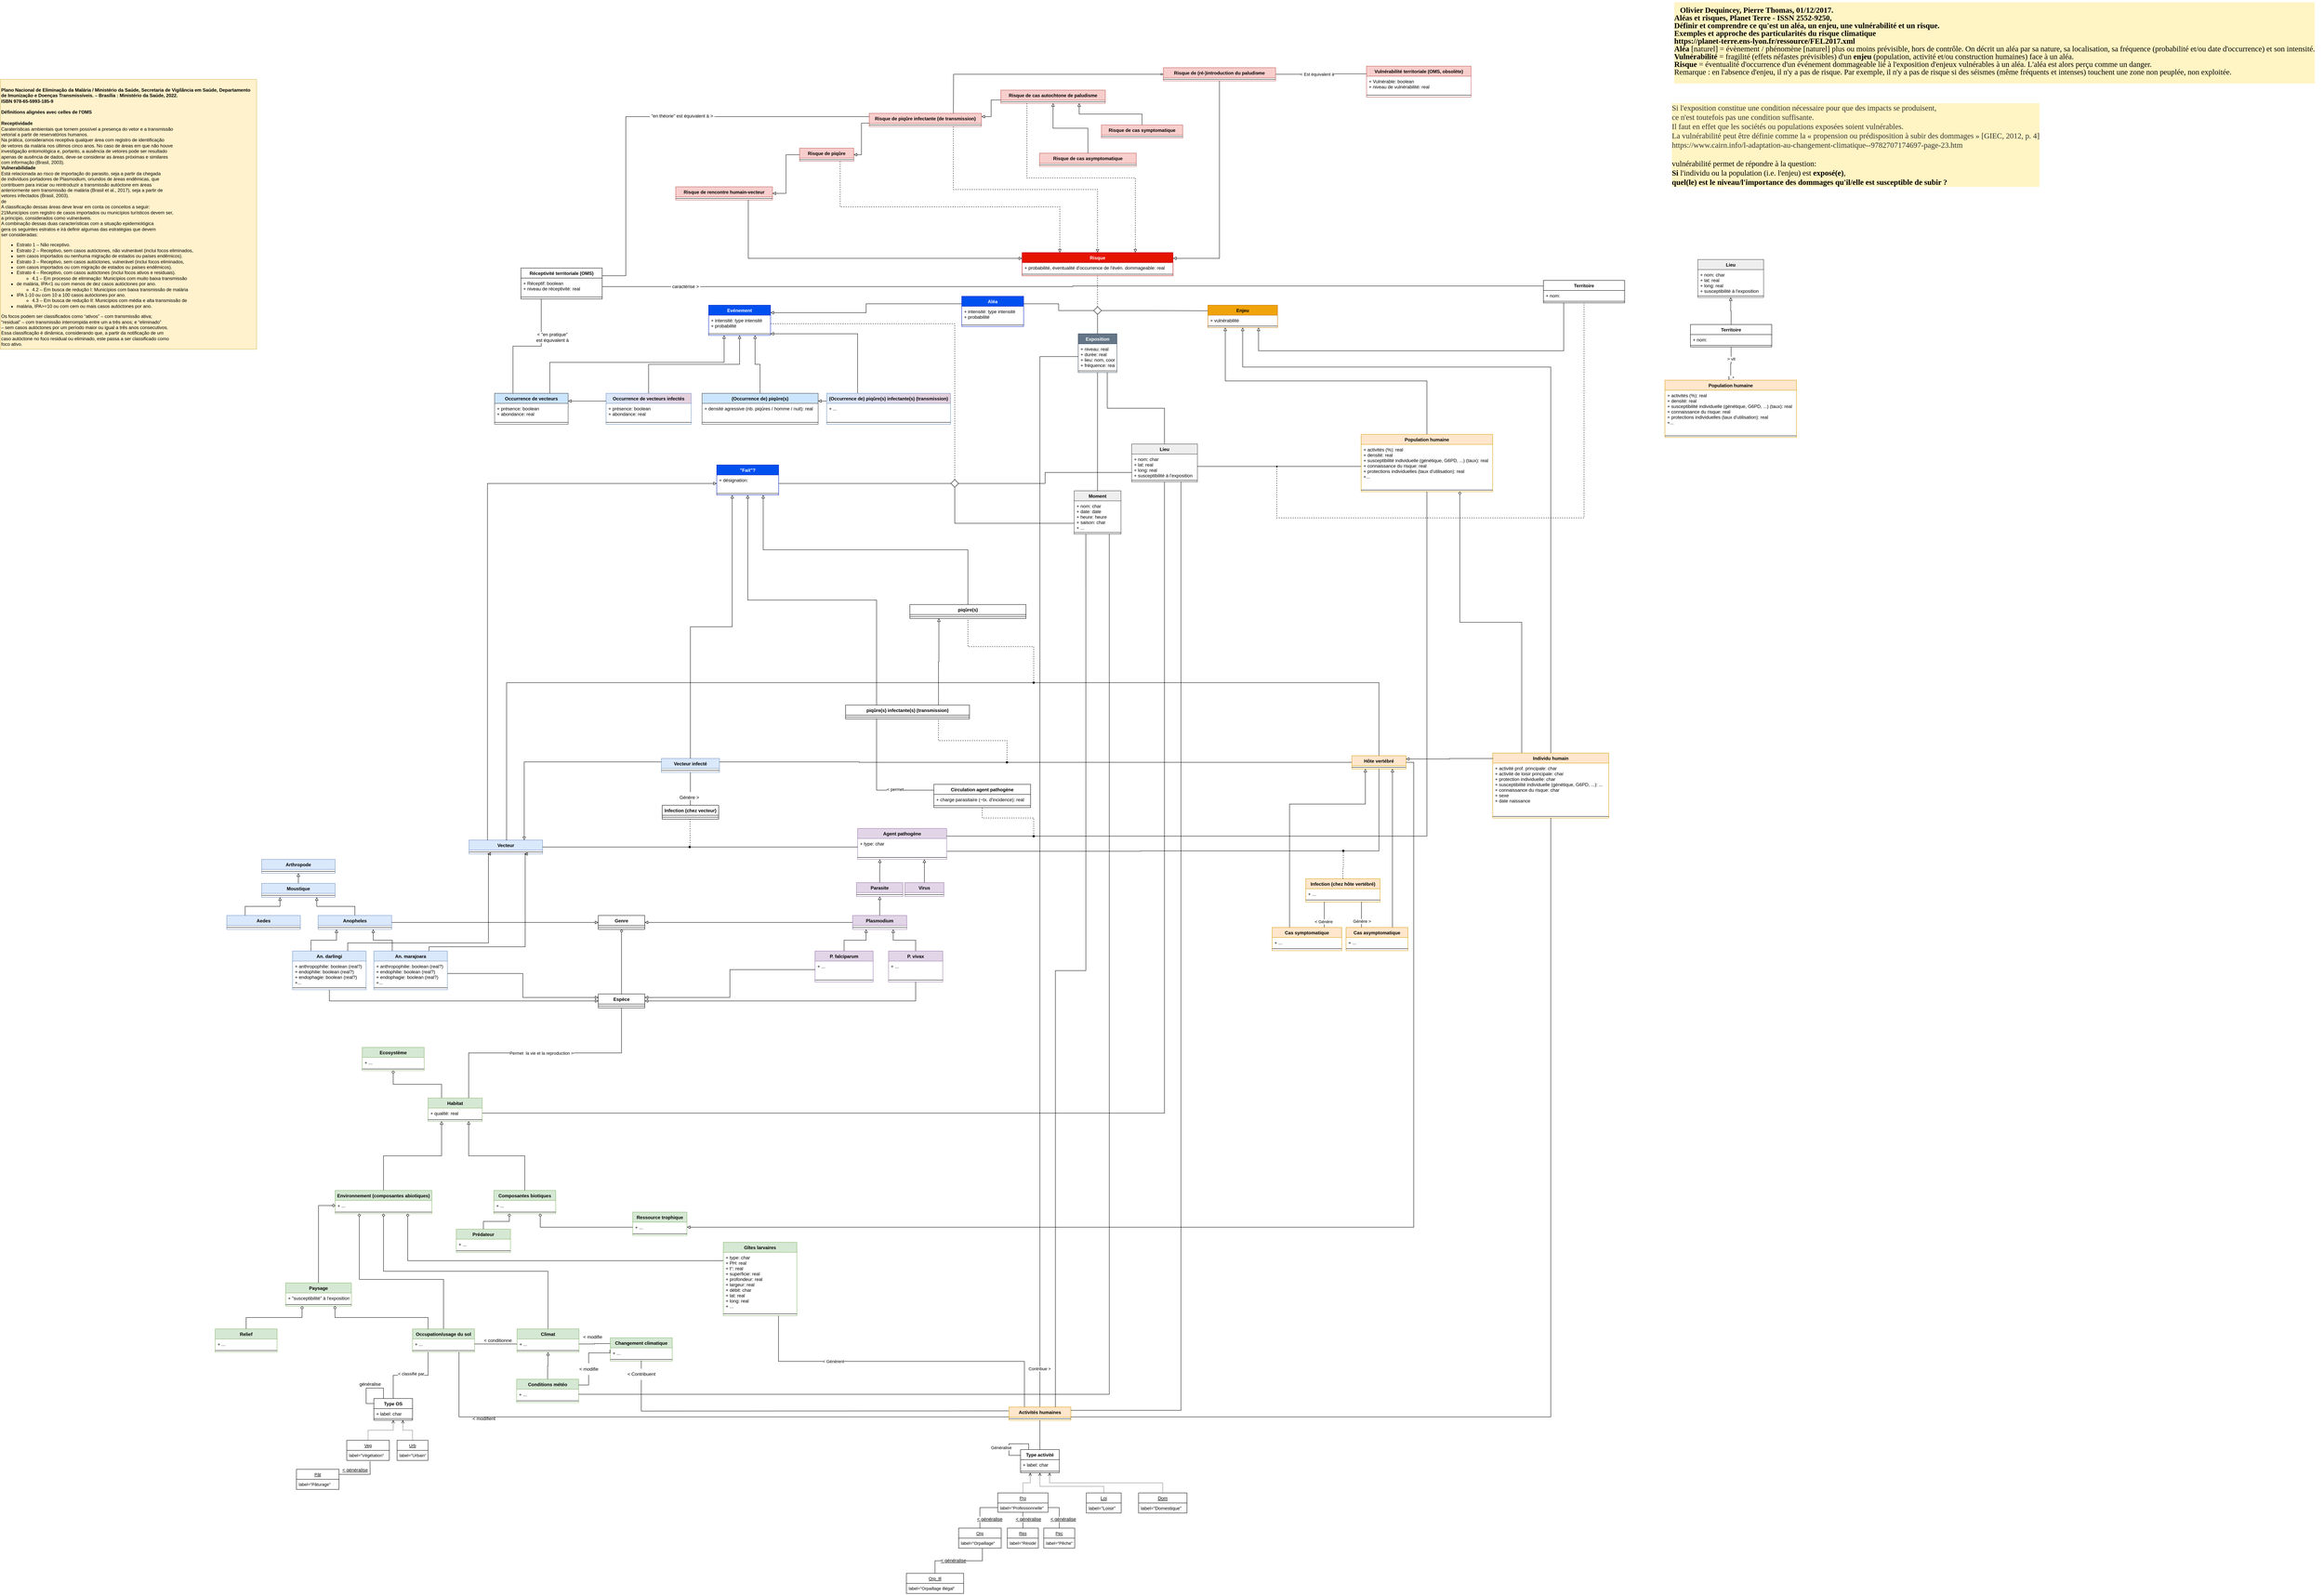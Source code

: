 <mxfile version="20.8.23" type="github">
  <diagram id="iuLg7jn5h-H2lJ3DDNTR" name="Page-1">
    <mxGraphModel dx="5134" dy="2358" grid="0" gridSize="10" guides="1" tooltips="1" connect="1" arrows="1" fold="1" page="0" pageScale="1" pageWidth="827" pageHeight="1169" math="0" shadow="0">
      <root>
        <mxCell id="0" />
        <mxCell id="1" parent="0" />
        <mxCell id="gVICrhU735gXl1rfREQs-121" style="edgeStyle=orthogonalEdgeStyle;rounded=0;orthogonalLoop=1;jettySize=auto;html=1;entryX=0.5;entryY=0;entryDx=0;entryDy=0;fontSize=17;fontColor=#EA6B66;startArrow=none;startFill=0;endArrow=none;endFill=0;" parent="1" source="jGr4YzGaXGw1v3x4zctD-1" target="gVICrhU735gXl1rfREQs-104" edge="1">
          <mxGeometry relative="1" as="geometry" />
        </mxCell>
        <mxCell id="jGr4YzGaXGw1v3x4zctD-1" value="Exposition" style="swimlane;fontStyle=1;align=center;verticalAlign=top;childLayout=stackLayout;horizontal=1;startSize=26;horizontalStack=0;resizeParent=1;resizeParentMax=0;resizeLast=0;collapsible=1;marginBottom=0;fillColor=#647687;strokeColor=#314354;fontColor=#ffffff;" parent="1" vertex="1">
          <mxGeometry x="650" y="430" width="100" height="100" as="geometry">
            <mxRectangle x="600" y="310" width="90" height="26" as="alternateBounds" />
          </mxGeometry>
        </mxCell>
        <mxCell id="jGr4YzGaXGw1v3x4zctD-2" value="+ niveau: real&#xa;+ durée: real&#xa;+ lieu: nom, coord.&#xa;+ fréquence: real" style="text;align=left;verticalAlign=top;spacingLeft=4;spacingRight=4;overflow=hidden;rotatable=0;points=[[0,0.5],[1,0.5]];portConstraint=eastwest;" parent="jGr4YzGaXGw1v3x4zctD-1" vertex="1">
          <mxGeometry y="26" width="100" height="66" as="geometry" />
        </mxCell>
        <mxCell id="jGr4YzGaXGw1v3x4zctD-3" value="" style="line;strokeWidth=1;fillColor=none;align=left;verticalAlign=middle;spacingTop=-1;spacingLeft=3;spacingRight=3;rotatable=0;labelPosition=right;points=[];portConstraint=eastwest;" parent="jGr4YzGaXGw1v3x4zctD-1" vertex="1">
          <mxGeometry y="92" width="100" height="8" as="geometry" />
        </mxCell>
        <mxCell id="aclKS8odDFIyqzY5x_yH-4" style="edgeStyle=orthogonalEdgeStyle;rounded=0;orthogonalLoop=1;jettySize=auto;html=1;exitX=0;exitY=0.25;exitDx=0;exitDy=0;entryX=1;entryY=0.25;entryDx=0;entryDy=0;endArrow=block;endFill=0;" edge="1" parent="1" source="jGr4YzGaXGw1v3x4zctD-9" target="aclKS8odDFIyqzY5x_yH-1">
          <mxGeometry relative="1" as="geometry" />
        </mxCell>
        <mxCell id="jGr4YzGaXGw1v3x4zctD-9" value="Aléa" style="swimlane;fontStyle=1;align=center;verticalAlign=top;childLayout=stackLayout;horizontal=1;startSize=26;horizontalStack=0;resizeParent=1;resizeParentMax=0;resizeLast=0;collapsible=1;marginBottom=0;fillColor=#0050ef;strokeColor=#001DBC;fontColor=#ffffff;" parent="1" vertex="1">
          <mxGeometry x="349" y="333" width="160" height="78" as="geometry" />
        </mxCell>
        <mxCell id="jGr4YzGaXGw1v3x4zctD-10" value="+ intensité: type intensité&#xa;+ probabilité" style="text;strokeColor=none;fillColor=none;align=left;verticalAlign=top;spacingLeft=4;spacingRight=4;overflow=hidden;rotatable=0;points=[[0,0.5],[1,0.5]];portConstraint=eastwest;" parent="jGr4YzGaXGw1v3x4zctD-9" vertex="1">
          <mxGeometry y="26" width="160" height="44" as="geometry" />
        </mxCell>
        <mxCell id="jGr4YzGaXGw1v3x4zctD-11" value="" style="line;strokeWidth=1;fillColor=none;align=left;verticalAlign=middle;spacingTop=-1;spacingLeft=3;spacingRight=3;rotatable=0;labelPosition=right;points=[];portConstraint=eastwest;" parent="jGr4YzGaXGw1v3x4zctD-9" vertex="1">
          <mxGeometry y="70" width="160" height="8" as="geometry" />
        </mxCell>
        <mxCell id="jGr4YzGaXGw1v3x4zctD-12" style="edgeStyle=orthogonalEdgeStyle;rounded=0;orthogonalLoop=1;jettySize=auto;html=1;exitX=0.5;exitY=0;exitDx=0;exitDy=0;endArrow=none;endFill=0;dashed=1;entryX=0.5;entryY=1;entryDx=0;entryDy=0;" parent="1" source="jGr4YzGaXGw1v3x4zctD-14" target="jGr4YzGaXGw1v3x4zctD-17" edge="1">
          <mxGeometry relative="1" as="geometry">
            <mxPoint x="390" y="280" as="targetPoint" />
          </mxGeometry>
        </mxCell>
        <mxCell id="jGr4YzGaXGw1v3x4zctD-13" style="edgeStyle=elbowEdgeStyle;rounded=0;orthogonalLoop=1;jettySize=auto;html=1;exitX=1;exitY=0.5;exitDx=0;exitDy=0;entryX=0;entryY=0.25;entryDx=0;entryDy=0;endArrow=none;endFill=0;" parent="1" source="jGr4YzGaXGw1v3x4zctD-14" target="NpEMmVHQ3CmkwDOkNRdj-6" edge="1">
          <mxGeometry relative="1" as="geometry" />
        </mxCell>
        <mxCell id="jGr4YzGaXGw1v3x4zctD-14" value="" style="rhombus;aspect=fixed;" parent="1" vertex="1">
          <mxGeometry x="690" y="360" width="20" height="20" as="geometry" />
        </mxCell>
        <mxCell id="jGr4YzGaXGw1v3x4zctD-15" value="" style="endArrow=none;html=1;rounded=0;align=center;verticalAlign=bottom;labelBackgroundColor=none;exitX=1;exitY=0.25;exitDx=0;exitDy=0;edgeStyle=elbowEdgeStyle;" parent="1" source="jGr4YzGaXGw1v3x4zctD-9" target="jGr4YzGaXGw1v3x4zctD-14" edge="1">
          <mxGeometry relative="1" as="geometry">
            <mxPoint x="280" y="330" as="sourcePoint" />
          </mxGeometry>
        </mxCell>
        <mxCell id="jGr4YzGaXGw1v3x4zctD-16" value="" style="endArrow=none;html=1;rounded=0;align=center;verticalAlign=bottom;labelBackgroundColor=none;entryX=0.5;entryY=0;entryDx=0;entryDy=0;edgeStyle=elbowEdgeStyle;elbow=vertical;" parent="1" source="jGr4YzGaXGw1v3x4zctD-14" target="jGr4YzGaXGw1v3x4zctD-1" edge="1">
          <mxGeometry relative="1" as="geometry">
            <mxPoint x="460" y="370" as="targetPoint" />
          </mxGeometry>
        </mxCell>
        <mxCell id="jGr4YzGaXGw1v3x4zctD-17" value="Risque" style="swimlane;fontStyle=1;align=center;verticalAlign=top;childLayout=stackLayout;horizontal=1;startSize=26;horizontalStack=0;resizeParent=1;resizeParentMax=0;resizeLast=0;collapsible=1;marginBottom=0;fillColor=#e51400;strokeColor=#B20000;fontColor=#ffffff;" parent="1" vertex="1">
          <mxGeometry x="505" y="220" width="390" height="60" as="geometry" />
        </mxCell>
        <mxCell id="jGr4YzGaXGw1v3x4zctD-18" value="+ probabilité, éventualité d&#39;occurrence de l&#39;évén. dommageable: real" style="text;strokeColor=none;fillColor=none;align=left;verticalAlign=top;spacingLeft=4;spacingRight=4;overflow=hidden;rotatable=0;points=[[0,0.5],[1,0.5]];portConstraint=eastwest;" parent="jGr4YzGaXGw1v3x4zctD-17" vertex="1">
          <mxGeometry y="26" width="390" height="26" as="geometry" />
        </mxCell>
        <mxCell id="jGr4YzGaXGw1v3x4zctD-19" value="" style="line;strokeWidth=1;fillColor=none;align=left;verticalAlign=middle;spacingTop=-1;spacingLeft=3;spacingRight=3;rotatable=0;labelPosition=right;points=[];portConstraint=eastwest;" parent="jGr4YzGaXGw1v3x4zctD-17" vertex="1">
          <mxGeometry y="52" width="390" height="8" as="geometry" />
        </mxCell>
        <mxCell id="jGr4YzGaXGw1v3x4zctD-58" style="edgeStyle=orthogonalEdgeStyle;rounded=0;orthogonalLoop=1;jettySize=auto;html=1;exitX=0.5;exitY=0;exitDx=0;exitDy=0;endArrow=block;endFill=0;entryX=0.5;entryY=1;entryDx=0;entryDy=0;" parent="1" source="jGr4YzGaXGw1v3x4zctD-51" target="NpEMmVHQ3CmkwDOkNRdj-6" edge="1">
          <mxGeometry relative="1" as="geometry">
            <mxPoint x="1510" y="495" as="targetPoint" />
            <Array as="points">
              <mxPoint x="1871" y="516" />
              <mxPoint x="1075" y="516" />
            </Array>
          </mxGeometry>
        </mxCell>
        <mxCell id="jGr4YzGaXGw1v3x4zctD-214" style="edgeStyle=orthogonalEdgeStyle;rounded=0;orthogonalLoop=1;jettySize=auto;html=1;exitX=0.25;exitY=0;exitDx=0;exitDy=0;entryX=0.75;entryY=1;entryDx=0;entryDy=0;endArrow=diamond;endFill=0;" parent="1" source="jGr4YzGaXGw1v3x4zctD-51" target="jGr4YzGaXGw1v3x4zctD-54" edge="1">
          <mxGeometry relative="1" as="geometry" />
        </mxCell>
        <mxCell id="jGr4YzGaXGw1v3x4zctD-51" value="Individu humain" style="swimlane;fontStyle=1;align=center;verticalAlign=top;childLayout=stackLayout;horizontal=1;startSize=26;horizontalStack=0;resizeParent=1;resizeParentMax=0;resizeLast=0;collapsible=1;marginBottom=0;fillColor=#ffe6cc;strokeColor=#d79b00;" parent="1" vertex="1">
          <mxGeometry x="1721" y="1514" width="300" height="168" as="geometry" />
        </mxCell>
        <mxCell id="jGr4YzGaXGw1v3x4zctD-52" value="+ activité prof. principale: char&#xa;+ activité de loisir principale: char&#xa;+ protection individuelle: char&#xa;+ susceptibilité individuelle (génétique, G6PD, ...): ...&#xa;+ connaissance du risque: char&#xa;+ sexe&#xa;+ date naissance" style="text;strokeColor=none;fillColor=none;align=left;verticalAlign=top;spacingLeft=4;spacingRight=4;overflow=hidden;rotatable=0;points=[[0,0.5],[1,0.5]];portConstraint=eastwest;" parent="jGr4YzGaXGw1v3x4zctD-51" vertex="1">
          <mxGeometry y="26" width="300" height="134" as="geometry" />
        </mxCell>
        <mxCell id="jGr4YzGaXGw1v3x4zctD-53" value="" style="line;strokeWidth=1;fillColor=none;align=left;verticalAlign=middle;spacingTop=-1;spacingLeft=3;spacingRight=3;rotatable=0;labelPosition=right;points=[];portConstraint=eastwest;" parent="jGr4YzGaXGw1v3x4zctD-51" vertex="1">
          <mxGeometry y="160" width="300" height="8" as="geometry" />
        </mxCell>
        <mxCell id="jGr4YzGaXGw1v3x4zctD-59" style="edgeStyle=orthogonalEdgeStyle;rounded=0;orthogonalLoop=1;jettySize=auto;html=1;exitX=0.5;exitY=0;exitDx=0;exitDy=0;entryX=0.25;entryY=1;entryDx=0;entryDy=0;endArrow=block;endFill=0;" parent="1" source="jGr4YzGaXGw1v3x4zctD-54" target="NpEMmVHQ3CmkwDOkNRdj-6" edge="1">
          <mxGeometry relative="1" as="geometry" />
        </mxCell>
        <mxCell id="jGr4YzGaXGw1v3x4zctD-54" value="Population humaine" style="swimlane;fontStyle=1;align=center;verticalAlign=top;childLayout=stackLayout;horizontal=1;startSize=26;horizontalStack=0;resizeParent=1;resizeParentMax=0;resizeLast=0;collapsible=1;marginBottom=0;fillColor=#ffe6cc;strokeColor=#d79b00;" parent="1" vertex="1">
          <mxGeometry x="1381" y="690" width="340" height="148" as="geometry" />
        </mxCell>
        <mxCell id="jGr4YzGaXGw1v3x4zctD-55" value="+ activités (%): real&#xa;+ densité: real&#xa;+ susceptibilité individuelle (génétique, G6PD, ...) (taux): real&#xa;+ connaissance du risque: real&#xa;+ protections individuelles (taux d&#39;utilisation): real&#xa;+..." style="text;strokeColor=none;fillColor=none;align=left;verticalAlign=top;spacingLeft=4;spacingRight=4;overflow=hidden;rotatable=0;points=[[0,0.5],[1,0.5]];portConstraint=eastwest;" parent="jGr4YzGaXGw1v3x4zctD-54" vertex="1">
          <mxGeometry y="26" width="340" height="114" as="geometry" />
        </mxCell>
        <mxCell id="jGr4YzGaXGw1v3x4zctD-56" value="" style="line;strokeWidth=1;fillColor=none;align=left;verticalAlign=middle;spacingTop=-1;spacingLeft=3;spacingRight=3;rotatable=0;labelPosition=right;points=[];portConstraint=eastwest;" parent="jGr4YzGaXGw1v3x4zctD-54" vertex="1">
          <mxGeometry y="140" width="340" height="8" as="geometry" />
        </mxCell>
        <mxCell id="jGr4YzGaXGw1v3x4zctD-61" style="edgeStyle=orthogonalEdgeStyle;rounded=0;orthogonalLoop=1;jettySize=auto;html=1;exitX=0.75;exitY=0;exitDx=0;exitDy=0;entryX=0.25;entryY=1;entryDx=0;entryDy=0;endArrow=block;endFill=0;" parent="1" source="jGr4YzGaXGw1v3x4zctD-104" target="aclKS8odDFIyqzY5x_yH-1" edge="1">
          <mxGeometry relative="1" as="geometry">
            <mxPoint x="-5" y="478" as="targetPoint" />
            <Array as="points">
              <mxPoint x="-715" y="504" />
              <mxPoint x="-265" y="504" />
            </Array>
          </mxGeometry>
        </mxCell>
        <mxCell id="jGr4YzGaXGw1v3x4zctD-65" style="edgeStyle=orthogonalEdgeStyle;rounded=0;orthogonalLoop=1;jettySize=auto;html=1;exitX=0;exitY=0.5;exitDx=0;exitDy=0;entryX=1;entryY=0.5;entryDx=0;entryDy=0;endArrow=none;endFill=0;startArrow=none;" parent="1" source="gVICrhU735gXl1rfREQs-129" target="aclKS8odDFIyqzY5x_yH-6" edge="1">
          <mxGeometry relative="1" as="geometry">
            <mxPoint x="45" y="478" as="targetPoint" />
            <mxPoint x="215" y="1178" as="sourcePoint" />
          </mxGeometry>
        </mxCell>
        <mxCell id="aclKS8odDFIyqzY5x_yH-9" style="edgeStyle=orthogonalEdgeStyle;rounded=0;orthogonalLoop=1;jettySize=auto;html=1;exitX=0.5;exitY=0;exitDx=0;exitDy=0;entryX=0.75;entryY=1;entryDx=0;entryDy=0;endArrow=block;endFill=0;" edge="1" parent="1" source="jGr4YzGaXGw1v3x4zctD-66" target="aclKS8odDFIyqzY5x_yH-5">
          <mxGeometry relative="1" as="geometry" />
        </mxCell>
        <mxCell id="jGr4YzGaXGw1v3x4zctD-66" value="piqûre(s)" style="swimlane;fontStyle=1;align=center;verticalAlign=top;childLayout=stackLayout;horizontal=1;startSize=26;horizontalStack=0;resizeParent=1;resizeParentMax=0;resizeLast=0;collapsible=1;marginBottom=0;" parent="1" vertex="1">
          <mxGeometry x="215" y="1130" width="300" height="36" as="geometry" />
        </mxCell>
        <mxCell id="jGr4YzGaXGw1v3x4zctD-68" value="" style="line;strokeWidth=1;fillColor=none;align=left;verticalAlign=middle;spacingTop=-1;spacingLeft=3;spacingRight=3;rotatable=0;labelPosition=right;points=[];portConstraint=eastwest;" parent="jGr4YzGaXGw1v3x4zctD-66" vertex="1">
          <mxGeometry y="26" width="300" height="10" as="geometry" />
        </mxCell>
        <mxCell id="jGr4YzGaXGw1v3x4zctD-69" style="edgeStyle=orthogonalEdgeStyle;rounded=0;orthogonalLoop=1;jettySize=auto;html=1;exitX=0.75;exitY=0;exitDx=0;exitDy=0;endArrow=block;endFill=0;elbow=vertical;entryX=0.25;entryY=1;entryDx=0;entryDy=0;" parent="1" source="jGr4YzGaXGw1v3x4zctD-70" target="jGr4YzGaXGw1v3x4zctD-66" edge="1">
          <mxGeometry relative="1" as="geometry">
            <mxPoint x="220" y="688" as="targetPoint" />
          </mxGeometry>
        </mxCell>
        <mxCell id="gVICrhU735gXl1rfREQs-109" style="edgeStyle=orthogonalEdgeStyle;rounded=0;orthogonalLoop=1;jettySize=auto;html=1;exitX=0.25;exitY=0;exitDx=0;exitDy=0;startArrow=none;startFill=0;endArrow=block;endFill=0;entryX=0.5;entryY=1;entryDx=0;entryDy=0;" parent="1" source="jGr4YzGaXGw1v3x4zctD-70" target="aclKS8odDFIyqzY5x_yH-5" edge="1">
          <mxGeometry relative="1" as="geometry">
            <mxPoint x="540" y="1400" as="sourcePoint" />
            <mxPoint x="-193" y="924" as="targetPoint" />
          </mxGeometry>
        </mxCell>
        <mxCell id="jGr4YzGaXGw1v3x4zctD-70" value="piqûre(s) infectante(s) (transmission)" style="swimlane;fontStyle=1;align=center;verticalAlign=top;childLayout=stackLayout;horizontal=1;startSize=26;horizontalStack=0;resizeParent=1;resizeParentMax=0;resizeLast=0;collapsible=1;marginBottom=0;" parent="1" vertex="1">
          <mxGeometry x="49" y="1390" width="320" height="36" as="geometry" />
        </mxCell>
        <mxCell id="jGr4YzGaXGw1v3x4zctD-72" value="" style="line;strokeWidth=1;fillColor=none;align=left;verticalAlign=middle;spacingTop=-1;spacingLeft=3;spacingRight=3;rotatable=0;labelPosition=right;points=[];portConstraint=eastwest;" parent="jGr4YzGaXGw1v3x4zctD-70" vertex="1">
          <mxGeometry y="26" width="320" height="10" as="geometry" />
        </mxCell>
        <mxCell id="jGr4YzGaXGw1v3x4zctD-334" style="edgeStyle=orthogonalEdgeStyle;rounded=0;orthogonalLoop=1;jettySize=auto;html=1;exitX=0.5;exitY=0;exitDx=0;exitDy=0;entryX=0.25;entryY=1;entryDx=0;entryDy=0;endArrow=diamond;endFill=0;" parent="1" source="jGr4YzGaXGw1v3x4zctD-76" target="jGr4YzGaXGw1v3x4zctD-248" edge="1">
          <mxGeometry relative="1" as="geometry">
            <Array as="points">
              <mxPoint x="-990" y="2875" />
              <mxPoint x="-1208" y="2875" />
            </Array>
          </mxGeometry>
        </mxCell>
        <mxCell id="jGr4YzGaXGw1v3x4zctD-76" value="Occupation/usage du sol" style="swimlane;fontStyle=1;align=center;verticalAlign=top;childLayout=stackLayout;horizontal=1;startSize=26;horizontalStack=0;resizeParent=1;resizeParentMax=0;resizeLast=0;collapsible=1;marginBottom=0;fillColor=#d5e8d4;strokeColor=#82b366;" parent="1" vertex="1">
          <mxGeometry x="-1070" y="3003" width="160" height="60" as="geometry">
            <mxRectangle x="320" y="370" width="90" height="26" as="alternateBounds" />
          </mxGeometry>
        </mxCell>
        <mxCell id="jGr4YzGaXGw1v3x4zctD-77" value="+ ..." style="text;strokeColor=none;fillColor=none;align=left;verticalAlign=top;spacingLeft=4;spacingRight=4;overflow=hidden;rotatable=0;points=[[0,0.5],[1,0.5]];portConstraint=eastwest;" parent="jGr4YzGaXGw1v3x4zctD-76" vertex="1">
          <mxGeometry y="26" width="160" height="26" as="geometry" />
        </mxCell>
        <mxCell id="jGr4YzGaXGw1v3x4zctD-78" value="" style="line;strokeWidth=1;fillColor=none;align=left;verticalAlign=middle;spacingTop=-1;spacingLeft=3;spacingRight=3;rotatable=0;labelPosition=right;points=[];portConstraint=eastwest;" parent="jGr4YzGaXGw1v3x4zctD-76" vertex="1">
          <mxGeometry y="52" width="160" height="8" as="geometry" />
        </mxCell>
        <mxCell id="jGr4YzGaXGw1v3x4zctD-86" style="edgeStyle=orthogonalEdgeStyle;rounded=0;orthogonalLoop=1;jettySize=auto;html=1;exitX=0.5;exitY=0;exitDx=0;exitDy=0;entryX=0.5;entryY=1;entryDx=0;entryDy=0;endArrow=block;endFill=0;elbow=vertical;" parent="1" source="jGr4YzGaXGw1v3x4zctD-87" target="jGr4YzGaXGw1v3x4zctD-93" edge="1">
          <mxGeometry relative="1" as="geometry" />
        </mxCell>
        <mxCell id="jGr4YzGaXGw1v3x4zctD-87" value="Conditions météo" style="swimlane;fontStyle=1;align=center;verticalAlign=top;childLayout=stackLayout;horizontal=1;startSize=26;horizontalStack=0;resizeParent=1;resizeParentMax=0;resizeLast=0;collapsible=1;marginBottom=0;fillColor=#d5e8d4;strokeColor=#82b366;" parent="1" vertex="1">
          <mxGeometry x="-801" y="3133" width="160" height="60" as="geometry">
            <mxRectangle x="320" y="370" width="90" height="26" as="alternateBounds" />
          </mxGeometry>
        </mxCell>
        <mxCell id="jGr4YzGaXGw1v3x4zctD-88" value="+ ..." style="text;strokeColor=none;fillColor=none;align=left;verticalAlign=top;spacingLeft=4;spacingRight=4;overflow=hidden;rotatable=0;points=[[0,0.5],[1,0.5]];portConstraint=eastwest;" parent="jGr4YzGaXGw1v3x4zctD-87" vertex="1">
          <mxGeometry y="26" width="160" height="26" as="geometry" />
        </mxCell>
        <mxCell id="jGr4YzGaXGw1v3x4zctD-89" value="" style="line;strokeWidth=1;fillColor=none;align=left;verticalAlign=middle;spacingTop=-1;spacingLeft=3;spacingRight=3;rotatable=0;labelPosition=right;points=[];portConstraint=eastwest;" parent="jGr4YzGaXGw1v3x4zctD-87" vertex="1">
          <mxGeometry y="52" width="160" height="8" as="geometry" />
        </mxCell>
        <mxCell id="jGr4YzGaXGw1v3x4zctD-251" style="edgeStyle=orthogonalEdgeStyle;rounded=0;orthogonalLoop=1;jettySize=auto;html=1;exitX=0.5;exitY=0;exitDx=0;exitDy=0;entryX=0.5;entryY=1;entryDx=0;entryDy=0;endArrow=diamond;endFill=0;" parent="1" source="jGr4YzGaXGw1v3x4zctD-93" target="jGr4YzGaXGw1v3x4zctD-248" edge="1">
          <mxGeometry relative="1" as="geometry" />
        </mxCell>
        <mxCell id="jGr4YzGaXGw1v3x4zctD-93" value="Climat" style="swimlane;fontStyle=1;align=center;verticalAlign=top;childLayout=stackLayout;horizontal=1;startSize=26;horizontalStack=0;resizeParent=1;resizeParentMax=0;resizeLast=0;collapsible=1;marginBottom=0;fillColor=#d5e8d4;strokeColor=#82b366;" parent="1" vertex="1">
          <mxGeometry x="-800" y="3003" width="160" height="60" as="geometry">
            <mxRectangle x="320" y="370" width="90" height="26" as="alternateBounds" />
          </mxGeometry>
        </mxCell>
        <mxCell id="jGr4YzGaXGw1v3x4zctD-94" value="+ ..." style="text;strokeColor=none;fillColor=none;align=left;verticalAlign=top;spacingLeft=4;spacingRight=4;overflow=hidden;rotatable=0;points=[[0,0.5],[1,0.5]];portConstraint=eastwest;" parent="jGr4YzGaXGw1v3x4zctD-93" vertex="1">
          <mxGeometry y="26" width="160" height="26" as="geometry" />
        </mxCell>
        <mxCell id="jGr4YzGaXGw1v3x4zctD-95" value="" style="line;strokeWidth=1;fillColor=none;align=left;verticalAlign=middle;spacingTop=-1;spacingLeft=3;spacingRight=3;rotatable=0;labelPosition=right;points=[];portConstraint=eastwest;" parent="jGr4YzGaXGw1v3x4zctD-93" vertex="1">
          <mxGeometry y="52" width="160" height="8" as="geometry" />
        </mxCell>
        <mxCell id="jGr4YzGaXGw1v3x4zctD-241" style="edgeStyle=orthogonalEdgeStyle;rounded=0;orthogonalLoop=1;jettySize=auto;html=1;exitDx=0;exitDy=0;entryX=0.5;entryY=0;entryDx=0;entryDy=0;endArrow=none;endFill=0;startArrow=none;" parent="1" source="gVICrhU735gXl1rfREQs-97" target="Obn8Af6HPf2PZlMLrT6z-2" edge="1">
          <mxGeometry relative="1" as="geometry" />
        </mxCell>
        <mxCell id="gVICrhU735gXl1rfREQs-47" style="edgeStyle=orthogonalEdgeStyle;rounded=0;orthogonalLoop=1;jettySize=auto;html=1;exitX=0.75;exitY=0;exitDx=0;exitDy=0;entryX=0;entryY=0.25;entryDx=0;entryDy=0;endArrow=none;endFill=0;startArrow=block;startFill=0;" parent="1" source="jGr4YzGaXGw1v3x4zctD-97" target="jGr4YzGaXGw1v3x4zctD-231" edge="1">
          <mxGeometry relative="1" as="geometry" />
        </mxCell>
        <mxCell id="jGr4YzGaXGw1v3x4zctD-97" value="Vecteur" style="swimlane;fontStyle=1;align=center;verticalAlign=top;childLayout=stackLayout;horizontal=1;startSize=26;horizontalStack=0;resizeParent=1;resizeParentMax=0;resizeLast=0;collapsible=1;marginBottom=0;fillColor=#dae8fc;strokeColor=#6c8ebf;" parent="1" vertex="1">
          <mxGeometry x="-924" y="1739" width="190" height="36" as="geometry" />
        </mxCell>
        <mxCell id="jGr4YzGaXGw1v3x4zctD-99" value="" style="line;strokeWidth=1;fillColor=none;align=left;verticalAlign=middle;spacingTop=-1;spacingLeft=3;spacingRight=3;rotatable=0;labelPosition=right;points=[];portConstraint=eastwest;" parent="jGr4YzGaXGw1v3x4zctD-97" vertex="1">
          <mxGeometry y="26" width="190" height="10" as="geometry" />
        </mxCell>
        <mxCell id="gVICrhU735gXl1rfREQs-32" style="edgeStyle=orthogonalEdgeStyle;rounded=0;orthogonalLoop=1;jettySize=auto;html=1;exitX=0.5;exitY=0;exitDx=0;exitDy=0;entryX=0.75;entryY=1;entryDx=0;entryDy=0;endArrow=block;endFill=0;" parent="1" source="jGr4YzGaXGw1v3x4zctD-101" target="gVICrhU735gXl1rfREQs-29" edge="1">
          <mxGeometry relative="1" as="geometry" />
        </mxCell>
        <mxCell id="gVICrhU735gXl1rfREQs-34" style="edgeStyle=orthogonalEdgeStyle;rounded=0;orthogonalLoop=1;jettySize=auto;html=1;entryX=0;entryY=0.5;entryDx=0;entryDy=0;endArrow=block;endFill=0;exitX=1;exitY=0.5;exitDx=0;exitDy=0;" parent="1" source="jGr4YzGaXGw1v3x4zctD-101" target="gVICrhU735gXl1rfREQs-17" edge="1">
          <mxGeometry relative="1" as="geometry" />
        </mxCell>
        <mxCell id="jGr4YzGaXGw1v3x4zctD-101" value="Anopheles" style="swimlane;fontStyle=1;align=center;verticalAlign=top;childLayout=stackLayout;horizontal=1;startSize=26;horizontalStack=0;resizeParent=1;resizeParentMax=0;resizeLast=0;collapsible=1;marginBottom=0;fillColor=#dae8fc;strokeColor=#6c8ebf;" parent="1" vertex="1">
          <mxGeometry x="-1314" y="1934" width="190" height="36" as="geometry" />
        </mxCell>
        <mxCell id="jGr4YzGaXGw1v3x4zctD-103" value="" style="line;strokeWidth=1;fillColor=none;align=left;verticalAlign=middle;spacingTop=-1;spacingLeft=3;spacingRight=3;rotatable=0;labelPosition=right;points=[];portConstraint=eastwest;" parent="jGr4YzGaXGw1v3x4zctD-101" vertex="1">
          <mxGeometry y="26" width="190" height="10" as="geometry" />
        </mxCell>
        <mxCell id="jGr4YzGaXGw1v3x4zctD-104" value="Occurrence de vecteurs" style="swimlane;fontStyle=1;align=center;verticalAlign=top;childLayout=stackLayout;horizontal=1;startSize=26;horizontalStack=0;resizeParent=1;resizeParentMax=0;resizeLast=0;collapsible=1;marginBottom=0;fillColor=#cce5ff;strokeColor=#36393d;" parent="1" vertex="1">
          <mxGeometry x="-858" y="584" width="190" height="80" as="geometry" />
        </mxCell>
        <mxCell id="jGr4YzGaXGw1v3x4zctD-105" value="+ présence: boolean&#xa;+ abondance: real" style="text;strokeColor=none;fillColor=none;align=left;verticalAlign=top;spacingLeft=4;spacingRight=4;overflow=hidden;rotatable=0;points=[[0,0.5],[1,0.5]];portConstraint=eastwest;" parent="jGr4YzGaXGw1v3x4zctD-104" vertex="1">
          <mxGeometry y="26" width="190" height="44" as="geometry" />
        </mxCell>
        <mxCell id="jGr4YzGaXGw1v3x4zctD-106" value="" style="line;strokeWidth=1;fillColor=none;align=left;verticalAlign=middle;spacingTop=-1;spacingLeft=3;spacingRight=3;rotatable=0;labelPosition=right;points=[];portConstraint=eastwest;" parent="jGr4YzGaXGw1v3x4zctD-104" vertex="1">
          <mxGeometry y="70" width="190" height="10" as="geometry" />
        </mxCell>
        <mxCell id="gVICrhU735gXl1rfREQs-31" style="edgeStyle=orthogonalEdgeStyle;rounded=0;orthogonalLoop=1;jettySize=auto;html=1;exitX=0.25;exitY=0;exitDx=0;exitDy=0;endArrow=block;endFill=0;entryX=0.25;entryY=1;entryDx=0;entryDy=0;" parent="1" source="jGr4YzGaXGw1v3x4zctD-108" target="gVICrhU735gXl1rfREQs-29" edge="1">
          <mxGeometry relative="1" as="geometry">
            <mxPoint x="-1610" y="1811" as="targetPoint" />
          </mxGeometry>
        </mxCell>
        <mxCell id="jGr4YzGaXGw1v3x4zctD-108" value="Aedes" style="swimlane;fontStyle=1;align=center;verticalAlign=top;childLayout=stackLayout;horizontal=1;startSize=26;horizontalStack=0;resizeParent=1;resizeParentMax=0;resizeLast=0;collapsible=1;marginBottom=0;fillColor=#dae8fc;strokeColor=#6c8ebf;" parent="1" vertex="1">
          <mxGeometry x="-1550" y="1934" width="190" height="36" as="geometry" />
        </mxCell>
        <mxCell id="jGr4YzGaXGw1v3x4zctD-110" value="" style="line;strokeWidth=1;fillColor=none;align=left;verticalAlign=middle;spacingTop=-1;spacingLeft=3;spacingRight=3;rotatable=0;labelPosition=right;points=[];portConstraint=eastwest;" parent="jGr4YzGaXGw1v3x4zctD-108" vertex="1">
          <mxGeometry y="26" width="190" height="10" as="geometry" />
        </mxCell>
        <mxCell id="jGr4YzGaXGw1v3x4zctD-111" style="edgeStyle=orthogonalEdgeStyle;rounded=0;orthogonalLoop=1;jettySize=auto;html=1;exitX=0.25;exitY=0;exitDx=0;exitDy=0;entryX=0.25;entryY=1;entryDx=0;entryDy=0;endArrow=block;endFill=0;" parent="1" source="jGr4YzGaXGw1v3x4zctD-112" target="jGr4YzGaXGw1v3x4zctD-101" edge="1">
          <mxGeometry relative="1" as="geometry" />
        </mxCell>
        <mxCell id="gVICrhU735gXl1rfREQs-36" style="edgeStyle=orthogonalEdgeStyle;rounded=0;orthogonalLoop=1;jettySize=auto;html=1;entryX=0;entryY=0.5;entryDx=0;entryDy=0;endArrow=block;endFill=0;exitX=0.5;exitY=1;exitDx=0;exitDy=0;" parent="1" source="jGr4YzGaXGw1v3x4zctD-112" target="gVICrhU735gXl1rfREQs-20" edge="1">
          <mxGeometry relative="1" as="geometry" />
        </mxCell>
        <mxCell id="gVICrhU735gXl1rfREQs-45" style="edgeStyle=orthogonalEdgeStyle;rounded=0;orthogonalLoop=1;jettySize=auto;html=1;exitX=0.75;exitY=0;exitDx=0;exitDy=0;endArrow=block;endFill=0;entryX=0.25;entryY=1;entryDx=0;entryDy=0;" parent="1" source="jGr4YzGaXGw1v3x4zctD-112" target="jGr4YzGaXGw1v3x4zctD-97" edge="1">
          <mxGeometry relative="1" as="geometry">
            <mxPoint x="-930" y="1825" as="targetPoint" />
            <Array as="points">
              <mxPoint x="-1237" y="2005" />
              <mxPoint x="-874" y="2005" />
            </Array>
          </mxGeometry>
        </mxCell>
        <mxCell id="jGr4YzGaXGw1v3x4zctD-112" value="An. darlingi" style="swimlane;fontStyle=1;align=center;verticalAlign=top;childLayout=stackLayout;horizontal=1;startSize=26;horizontalStack=0;resizeParent=1;resizeParentMax=0;resizeLast=0;collapsible=1;marginBottom=0;fillColor=#dae8fc;strokeColor=#6c8ebf;" parent="1" vertex="1">
          <mxGeometry x="-1380" y="2026" width="190" height="100" as="geometry" />
        </mxCell>
        <mxCell id="jGr4YzGaXGw1v3x4zctD-113" value="+ anthropophilie: boolean (real?)&#xa;+ endophilie: boolean (real?)&#xa;+ endophagie: boolean (real?)&#xa;+..." style="text;strokeColor=none;fillColor=none;align=left;verticalAlign=top;spacingLeft=4;spacingRight=4;overflow=hidden;rotatable=0;points=[[0,0.5],[1,0.5]];portConstraint=eastwest;" parent="jGr4YzGaXGw1v3x4zctD-112" vertex="1">
          <mxGeometry y="26" width="190" height="64" as="geometry" />
        </mxCell>
        <mxCell id="jGr4YzGaXGw1v3x4zctD-114" value="" style="line;strokeWidth=1;fillColor=none;align=left;verticalAlign=middle;spacingTop=-1;spacingLeft=3;spacingRight=3;rotatable=0;labelPosition=right;points=[];portConstraint=eastwest;" parent="jGr4YzGaXGw1v3x4zctD-112" vertex="1">
          <mxGeometry y="90" width="190" height="10" as="geometry" />
        </mxCell>
        <mxCell id="jGr4YzGaXGw1v3x4zctD-115" style="edgeStyle=orthogonalEdgeStyle;rounded=0;orthogonalLoop=1;jettySize=auto;html=1;exitX=0.25;exitY=0;exitDx=0;exitDy=0;entryX=0.75;entryY=1;entryDx=0;entryDy=0;endArrow=block;endFill=0;" parent="1" source="jGr4YzGaXGw1v3x4zctD-116" target="jGr4YzGaXGw1v3x4zctD-101" edge="1">
          <mxGeometry relative="1" as="geometry" />
        </mxCell>
        <mxCell id="gVICrhU735gXl1rfREQs-46" style="edgeStyle=orthogonalEdgeStyle;rounded=0;orthogonalLoop=1;jettySize=auto;html=1;exitX=0.75;exitY=0;exitDx=0;exitDy=0;entryX=0.75;entryY=1;entryDx=0;entryDy=0;endArrow=block;endFill=0;" parent="1" source="jGr4YzGaXGw1v3x4zctD-116" target="jGr4YzGaXGw1v3x4zctD-97" edge="1">
          <mxGeometry relative="1" as="geometry">
            <Array as="points">
              <mxPoint x="-1027" y="2015" />
              <mxPoint x="-779" y="2015" />
            </Array>
          </mxGeometry>
        </mxCell>
        <mxCell id="jGr4YzGaXGw1v3x4zctD-116" value="An. marajoara" style="swimlane;fontStyle=1;align=center;verticalAlign=top;childLayout=stackLayout;horizontal=1;startSize=26;horizontalStack=0;resizeParent=1;resizeParentMax=0;resizeLast=0;collapsible=1;marginBottom=0;fillColor=#dae8fc;strokeColor=#6c8ebf;" parent="1" vertex="1">
          <mxGeometry x="-1170" y="2026" width="190" height="100" as="geometry" />
        </mxCell>
        <mxCell id="jGr4YzGaXGw1v3x4zctD-117" value="+ anthropophilie: boolean (real?)&#xa;+ endophilie: boolean (real?)&#xa;+ endophagie: boolean (real?)&#xa;+..." style="text;strokeColor=none;fillColor=none;align=left;verticalAlign=top;spacingLeft=4;spacingRight=4;overflow=hidden;rotatable=0;points=[[0,0.5],[1,0.5]];portConstraint=eastwest;" parent="jGr4YzGaXGw1v3x4zctD-116" vertex="1">
          <mxGeometry y="26" width="190" height="64" as="geometry" />
        </mxCell>
        <mxCell id="jGr4YzGaXGw1v3x4zctD-118" value="" style="line;strokeWidth=1;fillColor=none;align=left;verticalAlign=middle;spacingTop=-1;spacingLeft=3;spacingRight=3;rotatable=0;labelPosition=right;points=[];portConstraint=eastwest;" parent="jGr4YzGaXGw1v3x4zctD-116" vertex="1">
          <mxGeometry y="90" width="190" height="10" as="geometry" />
        </mxCell>
        <mxCell id="jGr4YzGaXGw1v3x4zctD-324" style="edgeStyle=orthogonalEdgeStyle;rounded=0;orthogonalLoop=1;jettySize=auto;html=1;endArrow=diamond;endFill=0;entryX=0.75;entryY=1;entryDx=0;entryDy=0;exitX=0;exitY=0.25;exitDx=0;exitDy=0;" parent="1" source="jGr4YzGaXGw1v3x4zctD-125" target="jGr4YzGaXGw1v3x4zctD-248" edge="1">
          <mxGeometry relative="1" as="geometry">
            <mxPoint x="-1040" y="2755" as="targetPoint" />
            <mxPoint x="-290" y="2776" as="sourcePoint" />
          </mxGeometry>
        </mxCell>
        <mxCell id="jGr4YzGaXGw1v3x4zctD-125" value="Gîtes larvaires" style="swimlane;fontStyle=1;align=center;verticalAlign=top;childLayout=stackLayout;horizontal=1;startSize=26;horizontalStack=0;resizeParent=1;resizeParentMax=0;resizeLast=0;collapsible=1;marginBottom=0;fillColor=#d5e8d4;strokeColor=#82b366;" parent="1" vertex="1">
          <mxGeometry x="-267" y="2779" width="190" height="190" as="geometry" />
        </mxCell>
        <mxCell id="jGr4YzGaXGw1v3x4zctD-126" value="+ type: char&#xa;+ PH: real&#xa;+ t°: real&#xa;+ superficie: real&#xa;+ profondeur: real&#xa;+ largeur: real&#xa;+ débit: char&#xa;+ lat: real&#xa;+ long: real&#xa;+ ..." style="text;strokeColor=none;fillColor=none;align=left;verticalAlign=top;spacingLeft=4;spacingRight=4;overflow=hidden;rotatable=0;points=[[0,0.5],[1,0.5]];portConstraint=eastwest;" parent="jGr4YzGaXGw1v3x4zctD-125" vertex="1">
          <mxGeometry y="26" width="190" height="154" as="geometry" />
        </mxCell>
        <mxCell id="jGr4YzGaXGw1v3x4zctD-127" value="" style="line;strokeWidth=1;fillColor=none;align=left;verticalAlign=middle;spacingTop=-1;spacingLeft=3;spacingRight=3;rotatable=0;labelPosition=right;points=[];portConstraint=eastwest;" parent="jGr4YzGaXGw1v3x4zctD-125" vertex="1">
          <mxGeometry y="180" width="190" height="10" as="geometry" />
        </mxCell>
        <mxCell id="jGr4YzGaXGw1v3x4zctD-284" style="edgeStyle=orthogonalEdgeStyle;rounded=0;orthogonalLoop=1;jettySize=auto;html=1;exitX=0;exitY=0.75;exitDx=0;exitDy=0;entryX=0.75;entryY=1;entryDx=0;entryDy=0;endArrow=none;endFill=0;" parent="1" source="jGr4YzGaXGw1v3x4zctD-132" target="jGr4YzGaXGw1v3x4zctD-76" edge="1">
          <mxGeometry relative="1" as="geometry">
            <mxPoint x="471" y="3244" as="sourcePoint" />
          </mxGeometry>
        </mxCell>
        <mxCell id="jGr4YzGaXGw1v3x4zctD-337" style="edgeStyle=orthogonalEdgeStyle;rounded=0;orthogonalLoop=1;jettySize=auto;html=1;exitX=0.5;exitY=0;exitDx=0;exitDy=0;endArrow=none;endFill=0;entryX=0;entryY=0.5;entryDx=0;entryDy=0;" parent="1" source="jGr4YzGaXGw1v3x4zctD-132" target="jGr4YzGaXGw1v3x4zctD-2" edge="1">
          <mxGeometry relative="1" as="geometry">
            <mxPoint x="845" y="698" as="targetPoint" />
          </mxGeometry>
        </mxCell>
        <mxCell id="LEBBwrQhv8mEl3ACBH3s-8" value="Contribue &amp;gt;" style="edgeLabel;html=1;align=center;verticalAlign=middle;resizable=0;points=[];" parent="jGr4YzGaXGw1v3x4zctD-337" vertex="1" connectable="0">
          <mxGeometry x="-0.966" y="1" relative="1" as="geometry">
            <mxPoint y="-51" as="offset" />
          </mxGeometry>
        </mxCell>
        <mxCell id="gVICrhU735gXl1rfREQs-61" style="edgeStyle=orthogonalEdgeStyle;rounded=0;orthogonalLoop=1;jettySize=auto;html=1;exitX=0.25;exitY=0;exitDx=0;exitDy=0;entryX=0.75;entryY=1;entryDx=0;entryDy=0;startArrow=none;startFill=0;endArrow=none;endFill=0;" parent="1" source="jGr4YzGaXGw1v3x4zctD-132" target="jGr4YzGaXGw1v3x4zctD-125" edge="1">
          <mxGeometry relative="1" as="geometry" />
        </mxCell>
        <mxCell id="gVICrhU735gXl1rfREQs-62" value="&amp;lt; Génèrent" style="edgeLabel;html=1;align=center;verticalAlign=middle;resizable=0;points=[];" parent="gVICrhU735gXl1rfREQs-61" vertex="1" connectable="0">
          <mxGeometry x="0.403" relative="1" as="geometry">
            <mxPoint x="-1" as="offset" />
          </mxGeometry>
        </mxCell>
        <mxCell id="jGr4YzGaXGw1v3x4zctD-132" value="Activités humaines" style="swimlane;fontStyle=1;align=center;verticalAlign=top;childLayout=stackLayout;horizontal=1;startSize=26;horizontalStack=0;resizeParent=1;resizeParentMax=0;resizeLast=0;collapsible=1;marginBottom=0;fillColor=#ffe6cc;strokeColor=#d79b00;" parent="1" vertex="1">
          <mxGeometry x="471" y="3205" width="160" height="34" as="geometry">
            <mxRectangle x="320" y="370" width="90" height="26" as="alternateBounds" />
          </mxGeometry>
        </mxCell>
        <mxCell id="jGr4YzGaXGw1v3x4zctD-134" value="" style="line;strokeWidth=1;fillColor=none;align=left;verticalAlign=middle;spacingTop=-1;spacingLeft=3;spacingRight=3;rotatable=0;labelPosition=right;points=[];portConstraint=eastwest;" parent="jGr4YzGaXGw1v3x4zctD-132" vertex="1">
          <mxGeometry y="26" width="160" height="8" as="geometry" />
        </mxCell>
        <mxCell id="jGr4YzGaXGw1v3x4zctD-136" value="&amp;lt; modifie" style="text;html=1;align=center;verticalAlign=middle;resizable=0;points=[];autosize=1;strokeColor=none;fillColor=none;" parent="1" vertex="1">
          <mxGeometry x="-640" y="3009" width="70" height="30" as="geometry" />
        </mxCell>
        <mxCell id="jGr4YzGaXGw1v3x4zctD-142" style="edgeStyle=orthogonalEdgeStyle;rounded=0;orthogonalLoop=1;jettySize=auto;html=1;exitX=0;exitY=0.5;exitDx=0;exitDy=0;entryX=1;entryY=0.5;entryDx=0;entryDy=0;endArrow=none;endFill=0;" parent="1" source="jGr4YzGaXGw1v3x4zctD-94" target="jGr4YzGaXGw1v3x4zctD-77" edge="1">
          <mxGeometry relative="1" as="geometry" />
        </mxCell>
        <mxCell id="jGr4YzGaXGw1v3x4zctD-143" value="&amp;lt; conditionne" style="text;html=1;align=center;verticalAlign=middle;resizable=0;points=[];autosize=1;strokeColor=none;fillColor=none;" parent="1" vertex="1">
          <mxGeometry x="-900" y="3018" width="100" height="30" as="geometry" />
        </mxCell>
        <mxCell id="jGr4YzGaXGw1v3x4zctD-146" value="&amp;lt; modifient" style="text;html=1;align=center;verticalAlign=middle;resizable=0;points=[];autosize=1;strokeColor=none;fillColor=none;" parent="1" vertex="1">
          <mxGeometry x="-925" y="3222" width="77" height="26" as="geometry" />
        </mxCell>
        <mxCell id="jGr4YzGaXGw1v3x4zctD-148" style="edgeStyle=orthogonalEdgeStyle;shape=connector;rounded=0;orthogonalLoop=1;jettySize=auto;html=1;entryX=0.5;entryY=0;entryDx=0;entryDy=0;labelBackgroundColor=default;fontFamily=Helvetica;fontSize=11;fontColor=default;endArrow=none;endFill=0;strokeColor=default;exitX=0.25;exitY=1;exitDx=0;exitDy=0;" parent="1" source="jGr4YzGaXGw1v3x4zctD-76" target="jGr4YzGaXGw1v3x4zctD-150" edge="1">
          <mxGeometry relative="1" as="geometry">
            <mxPoint x="-1060" y="3273" as="sourcePoint" />
          </mxGeometry>
        </mxCell>
        <mxCell id="jGr4YzGaXGw1v3x4zctD-149" value="&amp;lt; classifié par" style="edgeLabel;html=1;align=center;verticalAlign=middle;resizable=0;points=[];fontSize=11;fontFamily=Helvetica;fontColor=default;" parent="jGr4YzGaXGw1v3x4zctD-148" vertex="1" connectable="0">
          <mxGeometry x="0.234" relative="1" as="geometry">
            <mxPoint x="25" y="-4" as="offset" />
          </mxGeometry>
        </mxCell>
        <mxCell id="jGr4YzGaXGw1v3x4zctD-386" style="edgeStyle=orthogonalEdgeStyle;rounded=0;orthogonalLoop=1;jettySize=auto;html=1;exitX=0.25;exitY=0;exitDx=0;exitDy=0;endArrow=none;endFill=0;entryX=0;entryY=0.232;entryDx=0;entryDy=0;entryPerimeter=0;" parent="1" source="jGr4YzGaXGw1v3x4zctD-150" target="jGr4YzGaXGw1v3x4zctD-150" edge="1">
          <mxGeometry relative="1" as="geometry">
            <mxPoint x="-1190" y="3186" as="targetPoint" />
            <Array as="points">
              <mxPoint x="-1145" y="3156" />
              <mxPoint x="-1190" y="3156" />
              <mxPoint x="-1190" y="3196" />
            </Array>
          </mxGeometry>
        </mxCell>
        <mxCell id="jGr4YzGaXGw1v3x4zctD-150" value="Type OS" style="swimlane;fontStyle=1;align=center;verticalAlign=top;childLayout=stackLayout;horizontal=1;startSize=26;horizontalStack=0;resizeParent=1;resizeParentMax=0;resizeLast=0;collapsible=1;marginBottom=0;" parent="1" vertex="1">
          <mxGeometry x="-1170" y="3183" width="100" height="56" as="geometry" />
        </mxCell>
        <mxCell id="jGr4YzGaXGw1v3x4zctD-151" value="+ label: char" style="text;strokeColor=none;fillColor=none;align=left;verticalAlign=top;spacingLeft=4;spacingRight=4;overflow=hidden;rotatable=0;points=[[0,0.5],[1,0.5]];portConstraint=eastwest;" parent="jGr4YzGaXGw1v3x4zctD-150" vertex="1">
          <mxGeometry y="26" width="100" height="22" as="geometry" />
        </mxCell>
        <mxCell id="jGr4YzGaXGw1v3x4zctD-152" value="" style="line;strokeWidth=1;fillColor=none;align=left;verticalAlign=middle;spacingTop=-1;spacingLeft=3;spacingRight=3;rotatable=0;labelPosition=right;points=[];portConstraint=eastwest;" parent="jGr4YzGaXGw1v3x4zctD-150" vertex="1">
          <mxGeometry y="48" width="100" height="8" as="geometry" />
        </mxCell>
        <mxCell id="jGr4YzGaXGw1v3x4zctD-155" style="edgeStyle=orthogonalEdgeStyle;shape=connector;rounded=0;orthogonalLoop=1;jettySize=auto;html=1;entryX=0.5;entryY=1;entryDx=0;entryDy=0;labelBackgroundColor=default;fontFamily=Helvetica;fontSize=11;fontColor=default;endArrow=open;endFill=0;strokeColor=default;dashed=1;dashPattern=1 1;" parent="1" source="jGr4YzGaXGw1v3x4zctD-156" target="jGr4YzGaXGw1v3x4zctD-150" edge="1">
          <mxGeometry relative="1" as="geometry" />
        </mxCell>
        <mxCell id="jGr4YzGaXGw1v3x4zctD-156" value="Veg" style="swimlane;fontStyle=4;childLayout=stackLayout;horizontal=1;startSize=26;fillColor=none;horizontalStack=0;resizeParent=1;resizeParentMax=0;resizeLast=0;collapsible=1;marginBottom=0;fontFamily=Helvetica;fontSize=11;fontColor=default;" parent="1" vertex="1">
          <mxGeometry x="-1240" y="3291" width="110" height="52" as="geometry">
            <mxRectangle x="610" y="510" width="40" height="26" as="alternateBounds" />
          </mxGeometry>
        </mxCell>
        <mxCell id="jGr4YzGaXGw1v3x4zctD-157" value="label=&quot;Végétation&quot;" style="text;strokeColor=none;fillColor=none;align=left;verticalAlign=top;spacingLeft=4;spacingRight=4;overflow=hidden;rotatable=0;points=[[0,0.5],[1,0.5]];portConstraint=eastwest;fontFamily=Helvetica;fontSize=11;fontColor=default;" parent="jGr4YzGaXGw1v3x4zctD-156" vertex="1">
          <mxGeometry y="26" width="110" height="26" as="geometry" />
        </mxCell>
        <mxCell id="jGr4YzGaXGw1v3x4zctD-158" style="edgeStyle=orthogonalEdgeStyle;shape=connector;rounded=0;orthogonalLoop=1;jettySize=auto;html=1;entryX=0.75;entryY=1;entryDx=0;entryDy=0;labelBackgroundColor=default;fontFamily=Helvetica;fontSize=11;fontColor=default;endArrow=open;endFill=0;strokeColor=default;dashed=1;dashPattern=1 1;" parent="1" source="jGr4YzGaXGw1v3x4zctD-159" target="jGr4YzGaXGw1v3x4zctD-150" edge="1">
          <mxGeometry relative="1" as="geometry" />
        </mxCell>
        <mxCell id="jGr4YzGaXGw1v3x4zctD-159" value="Urb" style="swimlane;fontStyle=4;childLayout=stackLayout;horizontal=1;startSize=26;fillColor=none;horizontalStack=0;resizeParent=1;resizeParentMax=0;resizeLast=0;collapsible=1;marginBottom=0;fontFamily=Helvetica;fontSize=11;fontColor=default;" parent="1" vertex="1">
          <mxGeometry x="-1110" y="3291" width="80" height="52" as="geometry">
            <mxRectangle x="610" y="510" width="40" height="26" as="alternateBounds" />
          </mxGeometry>
        </mxCell>
        <mxCell id="jGr4YzGaXGw1v3x4zctD-160" value="label=&quot;Urbain&quot;" style="text;strokeColor=none;fillColor=none;align=left;verticalAlign=top;spacingLeft=4;spacingRight=4;overflow=hidden;rotatable=0;points=[[0,0.5],[1,0.5]];portConstraint=eastwest;fontFamily=Helvetica;fontSize=11;fontColor=default;" parent="jGr4YzGaXGw1v3x4zctD-159" vertex="1">
          <mxGeometry y="26" width="80" height="26" as="geometry" />
        </mxCell>
        <mxCell id="jGr4YzGaXGw1v3x4zctD-162" style="edgeStyle=orthogonalEdgeStyle;rounded=0;orthogonalLoop=1;jettySize=auto;html=1;exitX=0;exitY=0.25;exitDx=0;exitDy=0;entryX=0.25;entryY=1;entryDx=0;entryDy=0;endArrow=none;endFill=0;" parent="1" source="jGr4YzGaXGw1v3x4zctD-180" target="jGr4YzGaXGw1v3x4zctD-70" edge="1">
          <mxGeometry relative="1" as="geometry">
            <mxPoint x="390" y="1035" as="sourcePoint" />
            <mxPoint x="160" y="812" as="targetPoint" />
          </mxGeometry>
        </mxCell>
        <mxCell id="Obn8Af6HPf2PZlMLrT6z-7" value="&amp;lt; permet" style="edgeLabel;html=1;align=center;verticalAlign=middle;resizable=0;points=[];" parent="jGr4YzGaXGw1v3x4zctD-162" vertex="1" connectable="0">
          <mxGeometry x="-0.326" y="1" relative="1" as="geometry">
            <mxPoint x="12" y="-3" as="offset" />
          </mxGeometry>
        </mxCell>
        <mxCell id="jGr4YzGaXGw1v3x4zctD-164" value="Agent pathogène" style="swimlane;fontStyle=1;align=center;verticalAlign=top;childLayout=stackLayout;horizontal=1;startSize=26;horizontalStack=0;resizeParent=1;resizeParentMax=0;resizeLast=0;collapsible=1;marginBottom=0;fillColor=#e1d5e7;strokeColor=#9673a6;" parent="1" vertex="1">
          <mxGeometry x="80" y="1709" width="230" height="80" as="geometry" />
        </mxCell>
        <mxCell id="jGr4YzGaXGw1v3x4zctD-165" value="+ type: char" style="text;strokeColor=none;fillColor=none;align=left;verticalAlign=top;spacingLeft=4;spacingRight=4;overflow=hidden;rotatable=0;points=[[0,0.5],[1,0.5]];portConstraint=eastwest;" parent="jGr4YzGaXGw1v3x4zctD-164" vertex="1">
          <mxGeometry y="26" width="230" height="44" as="geometry" />
        </mxCell>
        <mxCell id="jGr4YzGaXGw1v3x4zctD-166" value="" style="line;strokeWidth=1;fillColor=none;align=left;verticalAlign=middle;spacingTop=-1;spacingLeft=3;spacingRight=3;rotatable=0;labelPosition=right;points=[];portConstraint=eastwest;" parent="jGr4YzGaXGw1v3x4zctD-164" vertex="1">
          <mxGeometry y="70" width="230" height="10" as="geometry" />
        </mxCell>
        <mxCell id="jGr4YzGaXGw1v3x4zctD-170" style="edgeStyle=orthogonalEdgeStyle;rounded=0;orthogonalLoop=1;jettySize=auto;html=1;exitDx=0;exitDy=0;entryX=0.5;entryY=1;entryDx=0;entryDy=0;endArrow=none;endFill=0;startArrow=none;" parent="1" source="gVICrhU735gXl1rfREQs-86" target="jGr4YzGaXGw1v3x4zctD-54" edge="1">
          <mxGeometry relative="1" as="geometry" />
        </mxCell>
        <mxCell id="jGr4YzGaXGw1v3x4zctD-171" style="edgeStyle=orthogonalEdgeStyle;rounded=0;orthogonalLoop=1;jettySize=auto;html=1;exitX=0.5;exitY=0;exitDx=0;exitDy=0;entryX=0.5;entryY=1;entryDx=0;entryDy=0;endArrow=block;endFill=0;" parent="1" source="jGr4YzGaXGw1v3x4zctD-172" target="jGr4YzGaXGw1v3x4zctD-184" edge="1">
          <mxGeometry relative="1" as="geometry" />
        </mxCell>
        <mxCell id="gVICrhU735gXl1rfREQs-19" style="edgeStyle=orthogonalEdgeStyle;rounded=0;orthogonalLoop=1;jettySize=auto;html=1;exitX=0;exitY=0.5;exitDx=0;exitDy=0;entryX=1;entryY=0.5;entryDx=0;entryDy=0;endArrow=block;endFill=0;" parent="1" source="jGr4YzGaXGw1v3x4zctD-172" target="gVICrhU735gXl1rfREQs-17" edge="1">
          <mxGeometry relative="1" as="geometry" />
        </mxCell>
        <mxCell id="jGr4YzGaXGw1v3x4zctD-172" value="Plasmodium" style="swimlane;fontStyle=1;align=center;verticalAlign=top;childLayout=stackLayout;horizontal=1;startSize=26;horizontalStack=0;resizeParent=1;resizeParentMax=0;resizeLast=0;collapsible=1;marginBottom=0;fillColor=#e1d5e7;strokeColor=#9673a6;" parent="1" vertex="1">
          <mxGeometry x="67" y="1934" width="140" height="36" as="geometry" />
        </mxCell>
        <mxCell id="jGr4YzGaXGw1v3x4zctD-174" value="" style="line;strokeWidth=1;fillColor=none;align=left;verticalAlign=middle;spacingTop=-1;spacingLeft=3;spacingRight=3;rotatable=0;labelPosition=right;points=[];portConstraint=eastwest;" parent="jGr4YzGaXGw1v3x4zctD-172" vertex="1">
          <mxGeometry y="26" width="140" height="10" as="geometry" />
        </mxCell>
        <mxCell id="jGr4YzGaXGw1v3x4zctD-175" style="edgeStyle=orthogonalEdgeStyle;rounded=0;orthogonalLoop=1;jettySize=auto;html=1;exitX=0.5;exitY=0;exitDx=0;exitDy=0;entryX=0.25;entryY=1;entryDx=0;entryDy=0;endArrow=block;endFill=0;" parent="1" source="jGr4YzGaXGw1v3x4zctD-176" target="jGr4YzGaXGw1v3x4zctD-172" edge="1">
          <mxGeometry relative="1" as="geometry" />
        </mxCell>
        <mxCell id="jGr4YzGaXGw1v3x4zctD-176" value="P. falciparum" style="swimlane;fontStyle=1;align=center;verticalAlign=top;childLayout=stackLayout;horizontal=1;startSize=26;horizontalStack=0;resizeParent=1;resizeParentMax=0;resizeLast=0;collapsible=1;marginBottom=0;fillColor=#e1d5e7;strokeColor=#9673a6;" parent="1" vertex="1">
          <mxGeometry x="-30" y="2026" width="150" height="80" as="geometry" />
        </mxCell>
        <mxCell id="jGr4YzGaXGw1v3x4zctD-177" value="+ ..." style="text;align=left;verticalAlign=top;spacingLeft=4;spacingRight=4;overflow=hidden;rotatable=0;points=[[0,0.5],[1,0.5]];portConstraint=eastwest;" parent="jGr4YzGaXGw1v3x4zctD-176" vertex="1">
          <mxGeometry y="26" width="150" height="44" as="geometry" />
        </mxCell>
        <mxCell id="jGr4YzGaXGw1v3x4zctD-178" value="" style="line;strokeWidth=1;fillColor=none;align=left;verticalAlign=middle;spacingTop=-1;spacingLeft=3;spacingRight=3;rotatable=0;labelPosition=right;points=[];portConstraint=eastwest;" parent="jGr4YzGaXGw1v3x4zctD-176" vertex="1">
          <mxGeometry y="70" width="150" height="10" as="geometry" />
        </mxCell>
        <mxCell id="jGr4YzGaXGw1v3x4zctD-179" style="edgeStyle=orthogonalEdgeStyle;rounded=0;orthogonalLoop=1;jettySize=auto;html=1;exitX=0.5;exitY=1;exitDx=0;exitDy=0;endArrow=none;endFill=0;dashed=1;entryX=0.658;entryY=0.558;entryDx=0;entryDy=0;entryPerimeter=0;" parent="1" source="jGr4YzGaXGw1v3x4zctD-180" target="gVICrhU735gXl1rfREQs-86" edge="1">
          <mxGeometry relative="1" as="geometry">
            <mxPoint x="580" y="1735" as="targetPoint" />
          </mxGeometry>
        </mxCell>
        <mxCell id="jGr4YzGaXGw1v3x4zctD-180" value="Circulation agent pathogène" style="swimlane;fontStyle=1;align=center;verticalAlign=top;childLayout=stackLayout;horizontal=1;startSize=26;horizontalStack=0;resizeParent=1;resizeParentMax=0;resizeLast=0;collapsible=1;marginBottom=0;" parent="1" vertex="1">
          <mxGeometry x="277" y="1595" width="250" height="60" as="geometry" />
        </mxCell>
        <mxCell id="jGr4YzGaXGw1v3x4zctD-181" value="+ charge parasitaire (~tx. d&#39;incidence): real" style="text;strokeColor=none;fillColor=none;align=left;verticalAlign=top;spacingLeft=4;spacingRight=4;overflow=hidden;rotatable=0;points=[[0,0.5],[1,0.5]];portConstraint=eastwest;" parent="jGr4YzGaXGw1v3x4zctD-180" vertex="1">
          <mxGeometry y="26" width="250" height="24" as="geometry" />
        </mxCell>
        <mxCell id="jGr4YzGaXGw1v3x4zctD-182" value="" style="line;strokeWidth=1;fillColor=none;align=left;verticalAlign=middle;spacingTop=-1;spacingLeft=3;spacingRight=3;rotatable=0;labelPosition=right;points=[];portConstraint=eastwest;" parent="jGr4YzGaXGw1v3x4zctD-180" vertex="1">
          <mxGeometry y="50" width="250" height="10" as="geometry" />
        </mxCell>
        <mxCell id="jGr4YzGaXGw1v3x4zctD-183" style="edgeStyle=orthogonalEdgeStyle;rounded=0;orthogonalLoop=1;jettySize=auto;html=1;exitX=0.5;exitY=0;exitDx=0;exitDy=0;entryX=0.25;entryY=1;entryDx=0;entryDy=0;endArrow=block;endFill=0;" parent="1" source="jGr4YzGaXGw1v3x4zctD-184" target="jGr4YzGaXGw1v3x4zctD-164" edge="1">
          <mxGeometry relative="1" as="geometry" />
        </mxCell>
        <mxCell id="jGr4YzGaXGw1v3x4zctD-184" value="Parasite" style="swimlane;fontStyle=1;align=center;verticalAlign=top;childLayout=stackLayout;horizontal=1;startSize=26;horizontalStack=0;resizeParent=1;resizeParentMax=0;resizeLast=0;collapsible=1;marginBottom=0;fillColor=#e1d5e7;strokeColor=#9673a6;" parent="1" vertex="1">
          <mxGeometry x="77" y="1849" width="120" height="36" as="geometry" />
        </mxCell>
        <mxCell id="jGr4YzGaXGw1v3x4zctD-186" value="" style="line;strokeWidth=1;fillColor=none;align=left;verticalAlign=middle;spacingTop=-1;spacingLeft=3;spacingRight=3;rotatable=0;labelPosition=right;points=[];portConstraint=eastwest;" parent="jGr4YzGaXGw1v3x4zctD-184" vertex="1">
          <mxGeometry y="26" width="120" height="10" as="geometry" />
        </mxCell>
        <mxCell id="jGr4YzGaXGw1v3x4zctD-187" style="edgeStyle=orthogonalEdgeStyle;rounded=0;orthogonalLoop=1;jettySize=auto;html=1;exitX=0.5;exitY=0;exitDx=0;exitDy=0;entryX=0.75;entryY=1;entryDx=0;entryDy=0;endArrow=block;endFill=0;" parent="1" source="jGr4YzGaXGw1v3x4zctD-188" target="jGr4YzGaXGw1v3x4zctD-164" edge="1">
          <mxGeometry relative="1" as="geometry" />
        </mxCell>
        <mxCell id="jGr4YzGaXGw1v3x4zctD-188" value="Virus" style="swimlane;fontStyle=1;align=center;verticalAlign=top;childLayout=stackLayout;horizontal=1;startSize=26;horizontalStack=0;resizeParent=1;resizeParentMax=0;resizeLast=0;collapsible=1;marginBottom=0;fillColor=#e1d5e7;strokeColor=#9673a6;" parent="1" vertex="1">
          <mxGeometry x="202" y="1849" width="101" height="36" as="geometry" />
        </mxCell>
        <mxCell id="jGr4YzGaXGw1v3x4zctD-190" value="" style="line;strokeWidth=1;fillColor=none;align=left;verticalAlign=middle;spacingTop=-1;spacingLeft=3;spacingRight=3;rotatable=0;labelPosition=right;points=[];portConstraint=eastwest;" parent="jGr4YzGaXGw1v3x4zctD-188" vertex="1">
          <mxGeometry y="26" width="101" height="10" as="geometry" />
        </mxCell>
        <mxCell id="jGr4YzGaXGw1v3x4zctD-191" style="edgeStyle=orthogonalEdgeStyle;rounded=0;orthogonalLoop=1;jettySize=auto;html=1;exitX=0.5;exitY=0;exitDx=0;exitDy=0;entryX=0.75;entryY=1;entryDx=0;entryDy=0;endArrow=block;endFill=0;" parent="1" source="jGr4YzGaXGw1v3x4zctD-192" target="jGr4YzGaXGw1v3x4zctD-172" edge="1">
          <mxGeometry relative="1" as="geometry" />
        </mxCell>
        <mxCell id="jGr4YzGaXGw1v3x4zctD-192" value="P. vivax" style="swimlane;fontStyle=1;align=center;verticalAlign=top;childLayout=stackLayout;horizontal=1;startSize=26;horizontalStack=0;resizeParent=1;resizeParentMax=0;resizeLast=0;collapsible=1;marginBottom=0;fillColor=#e1d5e7;strokeColor=#9673a6;" parent="1" vertex="1">
          <mxGeometry x="160" y="2026" width="140" height="80" as="geometry" />
        </mxCell>
        <mxCell id="jGr4YzGaXGw1v3x4zctD-193" value="+ ..." style="text;strokeColor=none;fillColor=none;align=left;verticalAlign=top;spacingLeft=4;spacingRight=4;overflow=hidden;rotatable=0;points=[[0,0.5],[1,0.5]];portConstraint=eastwest;" parent="jGr4YzGaXGw1v3x4zctD-192" vertex="1">
          <mxGeometry y="26" width="140" height="44" as="geometry" />
        </mxCell>
        <mxCell id="jGr4YzGaXGw1v3x4zctD-194" value="" style="line;strokeWidth=1;fillColor=none;align=left;verticalAlign=middle;spacingTop=-1;spacingLeft=3;spacingRight=3;rotatable=0;labelPosition=right;points=[];portConstraint=eastwest;" parent="jGr4YzGaXGw1v3x4zctD-192" vertex="1">
          <mxGeometry y="70" width="140" height="10" as="geometry" />
        </mxCell>
        <mxCell id="jGr4YzGaXGw1v3x4zctD-200" value="Infection (chez hôte vertébré)" style="swimlane;fontStyle=1;align=center;verticalAlign=top;childLayout=stackLayout;horizontal=1;startSize=26;horizontalStack=0;resizeParent=1;resizeParentMax=0;resizeLast=0;collapsible=1;marginBottom=0;fillColor=#ffe6cc;strokeColor=#d79b00;" parent="1" vertex="1">
          <mxGeometry x="1238" y="1839" width="192" height="60" as="geometry" />
        </mxCell>
        <mxCell id="jGr4YzGaXGw1v3x4zctD-201" value="+ ... " style="text;strokeColor=none;fillColor=none;align=left;verticalAlign=top;spacingLeft=4;spacingRight=4;overflow=hidden;rotatable=0;points=[[0,0.5],[1,0.5]];portConstraint=eastwest;" parent="jGr4YzGaXGw1v3x4zctD-200" vertex="1">
          <mxGeometry y="26" width="192" height="24" as="geometry" />
        </mxCell>
        <mxCell id="jGr4YzGaXGw1v3x4zctD-202" value="" style="line;strokeWidth=1;fillColor=none;align=left;verticalAlign=middle;spacingTop=-1;spacingLeft=3;spacingRight=3;rotatable=0;labelPosition=right;points=[];portConstraint=eastwest;" parent="jGr4YzGaXGw1v3x4zctD-200" vertex="1">
          <mxGeometry y="50" width="192" height="10" as="geometry" />
        </mxCell>
        <mxCell id="jGr4YzGaXGw1v3x4zctD-204" style="edgeStyle=orthogonalEdgeStyle;rounded=0;orthogonalLoop=1;jettySize=auto;html=1;exitX=0.5;exitY=0;exitDx=0;exitDy=0;endArrow=none;endFill=0;dashed=1;entryX=0.675;entryY=0.692;entryDx=0;entryDy=0;entryPerimeter=0;" parent="1" source="jGr4YzGaXGw1v3x4zctD-200" target="gVICrhU735gXl1rfREQs-88" edge="1">
          <mxGeometry relative="1" as="geometry">
            <mxPoint x="1520" y="1775" as="targetPoint" />
            <mxPoint x="1515" y="1590" as="sourcePoint" />
          </mxGeometry>
        </mxCell>
        <mxCell id="jGr4YzGaXGw1v3x4zctD-205" style="edgeStyle=orthogonalEdgeStyle;rounded=0;orthogonalLoop=1;jettySize=auto;html=1;exitX=0.75;exitY=0;exitDx=0;exitDy=0;entryX=0.25;entryY=1;entryDx=0;entryDy=0;endArrow=none;endFill=0;startArrow=none;" parent="1" source="jGr4YzGaXGw1v3x4zctD-206" target="jGr4YzGaXGw1v3x4zctD-200" edge="1">
          <mxGeometry relative="1" as="geometry">
            <mxPoint x="1272" y="1945" as="sourcePoint" />
          </mxGeometry>
        </mxCell>
        <mxCell id="LEBBwrQhv8mEl3ACBH3s-3" value="&amp;lt; Génère" style="edgeLabel;html=1;align=center;verticalAlign=middle;resizable=0;points=[];" parent="jGr4YzGaXGw1v3x4zctD-205" vertex="1" connectable="0">
          <mxGeometry x="0.406" y="2" relative="1" as="geometry">
            <mxPoint y="31" as="offset" />
          </mxGeometry>
        </mxCell>
        <mxCell id="gVICrhU735gXl1rfREQs-149" style="edgeStyle=orthogonalEdgeStyle;rounded=0;orthogonalLoop=1;jettySize=auto;html=1;exitX=0.25;exitY=0;exitDx=0;exitDy=0;entryX=0.25;entryY=1;entryDx=0;entryDy=0;fontSize=17;fontColor=#EA6B66;startArrow=none;startFill=0;endArrow=block;endFill=0;" parent="1" source="jGr4YzGaXGw1v3x4zctD-206" target="Obn8Af6HPf2PZlMLrT6z-2" edge="1">
          <mxGeometry relative="1" as="geometry">
            <Array as="points">
              <mxPoint x="1196" y="1646" />
              <mxPoint x="1392" y="1646" />
            </Array>
          </mxGeometry>
        </mxCell>
        <mxCell id="jGr4YzGaXGw1v3x4zctD-206" value="Cas symptomatique" style="swimlane;fontStyle=1;align=center;verticalAlign=top;childLayout=stackLayout;horizontal=1;startSize=26;horizontalStack=0;resizeParent=1;resizeParentMax=0;resizeLast=0;collapsible=1;marginBottom=0;fillColor=#ffe6cc;strokeColor=#d79b00;" parent="1" vertex="1">
          <mxGeometry x="1151" y="1965" width="180" height="60" as="geometry" />
        </mxCell>
        <mxCell id="jGr4YzGaXGw1v3x4zctD-207" value="+ ... " style="text;strokeColor=none;fillColor=none;align=left;verticalAlign=top;spacingLeft=4;spacingRight=4;overflow=hidden;rotatable=0;points=[[0,0.5],[1,0.5]];portConstraint=eastwest;" parent="jGr4YzGaXGw1v3x4zctD-206" vertex="1">
          <mxGeometry y="26" width="180" height="24" as="geometry" />
        </mxCell>
        <mxCell id="jGr4YzGaXGw1v3x4zctD-208" value="" style="line;strokeWidth=1;fillColor=none;align=left;verticalAlign=middle;spacingTop=-1;spacingLeft=3;spacingRight=3;rotatable=0;labelPosition=right;points=[];portConstraint=eastwest;" parent="jGr4YzGaXGw1v3x4zctD-206" vertex="1">
          <mxGeometry y="50" width="180" height="10" as="geometry" />
        </mxCell>
        <mxCell id="jGr4YzGaXGw1v3x4zctD-209" style="edgeStyle=orthogonalEdgeStyle;rounded=0;orthogonalLoop=1;jettySize=auto;html=1;exitX=0.25;exitY=0;exitDx=0;exitDy=0;entryX=0.75;entryY=1;entryDx=0;entryDy=0;endArrow=none;endFill=0;startArrow=none;" parent="1" source="jGr4YzGaXGw1v3x4zctD-210" target="jGr4YzGaXGw1v3x4zctD-200" edge="1">
          <mxGeometry relative="1" as="geometry">
            <mxPoint x="1393" y="1945" as="sourcePoint" />
          </mxGeometry>
        </mxCell>
        <mxCell id="LEBBwrQhv8mEl3ACBH3s-4" value="Génère &amp;gt;" style="edgeLabel;html=1;align=center;verticalAlign=middle;resizable=0;points=[];" parent="jGr4YzGaXGw1v3x4zctD-209" vertex="1" connectable="0">
          <mxGeometry x="0.362" y="-1" relative="1" as="geometry">
            <mxPoint y="29" as="offset" />
          </mxGeometry>
        </mxCell>
        <mxCell id="jGr4YzGaXGw1v3x4zctD-220" style="edgeStyle=elbowEdgeStyle;rounded=0;orthogonalLoop=1;jettySize=auto;html=1;exitX=0.5;exitY=0;exitDx=0;exitDy=0;entryX=0.5;entryY=1;entryDx=0;entryDy=0;endArrow=none;endFill=0;strokeColor=default;elbow=vertical;startArrow=none;" parent="1" source="gVICrhU735gXl1rfREQs-95" target="jGr4YzGaXGw1v3x4zctD-231" edge="1">
          <mxGeometry relative="1" as="geometry">
            <Array as="points" />
            <mxPoint x="-352" y="1578" as="sourcePoint" />
          </mxGeometry>
        </mxCell>
        <mxCell id="jGr4YzGaXGw1v3x4zctD-245" style="edgeStyle=orthogonalEdgeStyle;rounded=0;orthogonalLoop=1;jettySize=auto;html=1;exitDx=0;exitDy=0;endArrow=none;endFill=0;entryX=1;entryY=0.5;entryDx=0;entryDy=0;startArrow=none;" parent="1" source="gVICrhU735gXl1rfREQs-83" target="jGr4YzGaXGw1v3x4zctD-97" edge="1">
          <mxGeometry relative="1" as="geometry">
            <mxPoint x="-700" y="1825" as="targetPoint" />
          </mxGeometry>
        </mxCell>
        <mxCell id="jGr4YzGaXGw1v3x4zctD-231" value="Vecteur infecté" style="swimlane;fontStyle=1;align=center;verticalAlign=top;childLayout=stackLayout;horizontal=1;startSize=26;horizontalStack=0;resizeParent=1;resizeParentMax=0;resizeLast=0;collapsible=1;marginBottom=0;fillColor=#dae8fc;strokeColor=#6c8ebf;" parent="1" vertex="1">
          <mxGeometry x="-427" y="1528" width="150" height="36" as="geometry" />
        </mxCell>
        <mxCell id="jGr4YzGaXGw1v3x4zctD-233" value="" style="line;strokeWidth=1;fillColor=none;align=left;verticalAlign=middle;spacingTop=-1;spacingLeft=3;spacingRight=3;rotatable=0;labelPosition=right;points=[];portConstraint=eastwest;" parent="jGr4YzGaXGw1v3x4zctD-231" vertex="1">
          <mxGeometry y="26" width="150" height="10" as="geometry" />
        </mxCell>
        <mxCell id="jGr4YzGaXGw1v3x4zctD-242" style="edgeStyle=orthogonalEdgeStyle;rounded=0;orthogonalLoop=1;jettySize=auto;html=1;exitDx=0;exitDy=0;endArrow=none;endFill=0;entryX=0;entryY=0.5;entryDx=0;entryDy=0;startArrow=none;" parent="1" source="gVICrhU735gXl1rfREQs-90" target="Obn8Af6HPf2PZlMLrT6z-2" edge="1">
          <mxGeometry relative="1" as="geometry">
            <mxPoint x="1710" y="1595" as="targetPoint" />
          </mxGeometry>
        </mxCell>
        <mxCell id="jGr4YzGaXGw1v3x4zctD-272" style="edgeStyle=orthogonalEdgeStyle;rounded=0;orthogonalLoop=1;jettySize=auto;html=1;endArrow=none;endFill=0;entryX=0.5;entryY=1;entryDx=0;entryDy=0;exitX=0.75;exitY=0;exitDx=0;exitDy=0;" parent="1" source="jGr4YzGaXGw1v3x4zctD-316" target="gVICrhU735gXl1rfREQs-20" edge="1">
          <mxGeometry relative="1" as="geometry">
            <mxPoint x="-940" y="1515" as="targetPoint" />
          </mxGeometry>
        </mxCell>
        <mxCell id="gVICrhU735gXl1rfREQs-16" value="Permet&amp;nbsp; la vie et la reproduction &amp;gt;" style="edgeLabel;html=1;align=center;verticalAlign=middle;resizable=0;points=[];" parent="jGr4YzGaXGw1v3x4zctD-272" vertex="1" connectable="0">
          <mxGeometry x="-0.277" y="4" relative="1" as="geometry">
            <mxPoint x="77" y="4" as="offset" />
          </mxGeometry>
        </mxCell>
        <mxCell id="jGr4YzGaXGw1v3x4zctD-319" style="edgeStyle=orthogonalEdgeStyle;rounded=0;orthogonalLoop=1;jettySize=auto;html=1;exitX=0.5;exitY=0;exitDx=0;exitDy=0;entryX=0.25;entryY=1;entryDx=0;entryDy=0;endArrow=block;endFill=0;" parent="1" source="jGr4YzGaXGw1v3x4zctD-248" target="jGr4YzGaXGw1v3x4zctD-316" edge="1">
          <mxGeometry relative="1" as="geometry">
            <mxPoint x="-920" y="2535" as="targetPoint" />
          </mxGeometry>
        </mxCell>
        <mxCell id="jGr4YzGaXGw1v3x4zctD-335" style="edgeStyle=orthogonalEdgeStyle;rounded=0;orthogonalLoop=1;jettySize=auto;html=1;exitX=1;exitY=0.5;exitDx=0;exitDy=0;endArrow=none;endFill=0;entryX=0.5;entryY=1;entryDx=0;entryDy=0;" parent="1" source="jGr4YzGaXGw1v3x4zctD-317" target="jGr4YzGaXGw1v3x4zctD-286" edge="1">
          <mxGeometry relative="1" as="geometry">
            <mxPoint x="900" y="1380" as="targetPoint" />
          </mxGeometry>
        </mxCell>
        <mxCell id="jGr4YzGaXGw1v3x4zctD-248" value="Environnement (composantes abiotiques)" style="swimlane;fontStyle=1;align=center;verticalAlign=top;childLayout=stackLayout;horizontal=1;startSize=26;horizontalStack=0;resizeParent=1;resizeParentMax=0;resizeLast=0;collapsible=1;marginBottom=0;fillColor=#d5e8d4;strokeColor=#82b366;" parent="1" vertex="1">
          <mxGeometry x="-1270" y="2645" width="250" height="60" as="geometry">
            <mxRectangle x="320" y="370" width="90" height="26" as="alternateBounds" />
          </mxGeometry>
        </mxCell>
        <mxCell id="jGr4YzGaXGw1v3x4zctD-249" value="+ ..." style="text;strokeColor=none;fillColor=none;align=left;verticalAlign=top;spacingLeft=4;spacingRight=4;overflow=hidden;rotatable=0;points=[[0,0.5],[1,0.5]];portConstraint=eastwest;" parent="jGr4YzGaXGw1v3x4zctD-248" vertex="1">
          <mxGeometry y="26" width="250" height="26" as="geometry" />
        </mxCell>
        <mxCell id="jGr4YzGaXGw1v3x4zctD-250" value="" style="line;strokeWidth=1;fillColor=none;align=left;verticalAlign=middle;spacingTop=-1;spacingLeft=3;spacingRight=3;rotatable=0;labelPosition=right;points=[];portConstraint=eastwest;" parent="jGr4YzGaXGw1v3x4zctD-248" vertex="1">
          <mxGeometry y="52" width="250" height="8" as="geometry" />
        </mxCell>
        <mxCell id="jGr4YzGaXGw1v3x4zctD-264" style="edgeStyle=orthogonalEdgeStyle;rounded=0;orthogonalLoop=1;jettySize=auto;html=1;exitX=0.5;exitY=0;exitDx=0;exitDy=0;entryX=0;entryY=0.5;entryDx=0;entryDy=0;endArrow=diamond;endFill=0;" parent="1" source="jGr4YzGaXGw1v3x4zctD-253" target="jGr4YzGaXGw1v3x4zctD-249" edge="1">
          <mxGeometry relative="1" as="geometry" />
        </mxCell>
        <mxCell id="jGr4YzGaXGw1v3x4zctD-253" value="Paysage" style="swimlane;fontStyle=1;align=center;verticalAlign=top;childLayout=stackLayout;horizontal=1;startSize=26;horizontalStack=0;resizeParent=1;resizeParentMax=0;resizeLast=0;collapsible=1;marginBottom=0;fillColor=#d5e8d4;strokeColor=#82b366;" parent="1" vertex="1">
          <mxGeometry x="-1398" y="2884" width="170" height="60" as="geometry">
            <mxRectangle x="320" y="370" width="90" height="26" as="alternateBounds" />
          </mxGeometry>
        </mxCell>
        <mxCell id="jGr4YzGaXGw1v3x4zctD-254" value="+ &quot;susceptibilité&quot; à l&#39;exposition" style="text;strokeColor=none;fillColor=none;align=left;verticalAlign=top;spacingLeft=4;spacingRight=4;overflow=hidden;rotatable=0;points=[[0,0.5],[1,0.5]];portConstraint=eastwest;" parent="jGr4YzGaXGw1v3x4zctD-253" vertex="1">
          <mxGeometry y="26" width="170" height="26" as="geometry" />
        </mxCell>
        <mxCell id="jGr4YzGaXGw1v3x4zctD-255" value="" style="line;strokeWidth=1;fillColor=none;align=left;verticalAlign=middle;spacingTop=-1;spacingLeft=3;spacingRight=3;rotatable=0;labelPosition=right;points=[];portConstraint=eastwest;" parent="jGr4YzGaXGw1v3x4zctD-253" vertex="1">
          <mxGeometry y="52" width="170" height="8" as="geometry" />
        </mxCell>
        <mxCell id="jGr4YzGaXGw1v3x4zctD-257" style="edgeStyle=orthogonalEdgeStyle;rounded=0;orthogonalLoop=1;jettySize=auto;html=1;exitX=0.25;exitY=0;exitDx=0;exitDy=0;entryX=0.75;entryY=1;entryDx=0;entryDy=0;endArrow=diamond;endFill=0;" parent="1" source="jGr4YzGaXGw1v3x4zctD-76" target="jGr4YzGaXGw1v3x4zctD-253" edge="1">
          <mxGeometry relative="1" as="geometry" />
        </mxCell>
        <mxCell id="jGr4YzGaXGw1v3x4zctD-261" style="edgeStyle=orthogonalEdgeStyle;rounded=0;orthogonalLoop=1;jettySize=auto;html=1;exitX=0.5;exitY=0;exitDx=0;exitDy=0;entryX=0.25;entryY=1;entryDx=0;entryDy=0;endArrow=diamond;endFill=0;" parent="1" source="jGr4YzGaXGw1v3x4zctD-258" target="jGr4YzGaXGw1v3x4zctD-253" edge="1">
          <mxGeometry relative="1" as="geometry" />
        </mxCell>
        <mxCell id="jGr4YzGaXGw1v3x4zctD-258" value="Relief" style="swimlane;fontStyle=1;align=center;verticalAlign=top;childLayout=stackLayout;horizontal=1;startSize=26;horizontalStack=0;resizeParent=1;resizeParentMax=0;resizeLast=0;collapsible=1;marginBottom=0;fillColor=#d5e8d4;strokeColor=#82b366;" parent="1" vertex="1">
          <mxGeometry x="-1580" y="3003" width="160" height="60" as="geometry">
            <mxRectangle x="320" y="370" width="90" height="26" as="alternateBounds" />
          </mxGeometry>
        </mxCell>
        <mxCell id="jGr4YzGaXGw1v3x4zctD-259" value="+ ..." style="text;strokeColor=none;fillColor=none;align=left;verticalAlign=top;spacingLeft=4;spacingRight=4;overflow=hidden;rotatable=0;points=[[0,0.5],[1,0.5]];portConstraint=eastwest;" parent="jGr4YzGaXGw1v3x4zctD-258" vertex="1">
          <mxGeometry y="26" width="160" height="26" as="geometry" />
        </mxCell>
        <mxCell id="jGr4YzGaXGw1v3x4zctD-260" value="" style="line;strokeWidth=1;fillColor=none;align=left;verticalAlign=middle;spacingTop=-1;spacingLeft=3;spacingRight=3;rotatable=0;labelPosition=right;points=[];portConstraint=eastwest;" parent="jGr4YzGaXGw1v3x4zctD-258" vertex="1">
          <mxGeometry y="52" width="160" height="8" as="geometry" />
        </mxCell>
        <mxCell id="jGr4YzGaXGw1v3x4zctD-265" value="Ressource trophique" style="swimlane;fontStyle=1;align=center;verticalAlign=top;childLayout=stackLayout;horizontal=1;startSize=26;horizontalStack=0;resizeParent=1;resizeParentMax=0;resizeLast=0;collapsible=1;marginBottom=0;fillColor=#d5e8d4;strokeColor=#82b366;" parent="1" vertex="1">
          <mxGeometry x="-501" y="2701" width="140" height="60" as="geometry">
            <mxRectangle x="320" y="370" width="90" height="26" as="alternateBounds" />
          </mxGeometry>
        </mxCell>
        <mxCell id="jGr4YzGaXGw1v3x4zctD-266" value="+ ..." style="text;strokeColor=none;fillColor=none;align=left;verticalAlign=top;spacingLeft=4;spacingRight=4;overflow=hidden;rotatable=0;points=[[0,0.5],[1,0.5]];portConstraint=eastwest;" parent="jGr4YzGaXGw1v3x4zctD-265" vertex="1">
          <mxGeometry y="26" width="140" height="26" as="geometry" />
        </mxCell>
        <mxCell id="jGr4YzGaXGw1v3x4zctD-267" value="" style="line;strokeWidth=1;fillColor=none;align=left;verticalAlign=middle;spacingTop=-1;spacingLeft=3;spacingRight=3;rotatable=0;labelPosition=right;points=[];portConstraint=eastwest;" parent="jGr4YzGaXGw1v3x4zctD-265" vertex="1">
          <mxGeometry y="52" width="140" height="8" as="geometry" />
        </mxCell>
        <mxCell id="jGr4YzGaXGw1v3x4zctD-271" style="edgeStyle=orthogonalEdgeStyle;rounded=0;orthogonalLoop=1;jettySize=auto;html=1;entryX=1;entryY=0.5;entryDx=0;entryDy=0;endArrow=block;endFill=0;exitX=1;exitY=0.5;exitDx=0;exitDy=0;" parent="1" source="Obn8Af6HPf2PZlMLrT6z-2" target="jGr4YzGaXGw1v3x4zctD-266" edge="1">
          <mxGeometry relative="1" as="geometry" />
        </mxCell>
        <mxCell id="jGr4YzGaXGw1v3x4zctD-280" style="edgeStyle=orthogonalEdgeStyle;rounded=0;orthogonalLoop=1;jettySize=auto;html=1;exitX=0;exitY=0.25;exitDx=0;exitDy=0;entryX=1;entryY=0.5;entryDx=0;entryDy=0;endArrow=none;endFill=0;" parent="1" source="jGr4YzGaXGw1v3x4zctD-273" target="jGr4YzGaXGw1v3x4zctD-94" edge="1">
          <mxGeometry relative="1" as="geometry" />
        </mxCell>
        <mxCell id="jGr4YzGaXGw1v3x4zctD-273" value="Changement climatique" style="swimlane;fontStyle=1;align=center;verticalAlign=top;childLayout=stackLayout;horizontal=1;startSize=26;horizontalStack=0;resizeParent=1;resizeParentMax=0;resizeLast=0;collapsible=1;marginBottom=0;fillColor=#d5e8d4;strokeColor=#82b366;" parent="1" vertex="1">
          <mxGeometry x="-559" y="3026" width="160" height="60" as="geometry">
            <mxRectangle x="320" y="370" width="90" height="26" as="alternateBounds" />
          </mxGeometry>
        </mxCell>
        <mxCell id="jGr4YzGaXGw1v3x4zctD-274" value="+ ..." style="text;strokeColor=none;fillColor=none;align=left;verticalAlign=top;spacingLeft=4;spacingRight=4;overflow=hidden;rotatable=0;points=[[0,0.5],[1,0.5]];portConstraint=eastwest;" parent="jGr4YzGaXGw1v3x4zctD-273" vertex="1">
          <mxGeometry y="26" width="160" height="26" as="geometry" />
        </mxCell>
        <mxCell id="jGr4YzGaXGw1v3x4zctD-275" value="" style="line;strokeWidth=1;fillColor=none;align=left;verticalAlign=middle;spacingTop=-1;spacingLeft=3;spacingRight=3;rotatable=0;labelPosition=right;points=[];portConstraint=eastwest;" parent="jGr4YzGaXGw1v3x4zctD-273" vertex="1">
          <mxGeometry y="52" width="160" height="8" as="geometry" />
        </mxCell>
        <mxCell id="jGr4YzGaXGw1v3x4zctD-279" style="edgeStyle=orthogonalEdgeStyle;rounded=0;orthogonalLoop=1;jettySize=auto;html=1;exitX=0;exitY=0.5;exitDx=0;exitDy=0;endArrow=none;endFill=0;" parent="1" source="jGr4YzGaXGw1v3x4zctD-274" edge="1">
          <mxGeometry relative="1" as="geometry">
            <mxPoint x="-560.069" y="3057.069" as="targetPoint" />
          </mxGeometry>
        </mxCell>
        <mxCell id="jGr4YzGaXGw1v3x4zctD-281" style="edgeStyle=orthogonalEdgeStyle;rounded=0;orthogonalLoop=1;jettySize=auto;html=1;entryX=1;entryY=0.25;entryDx=0;entryDy=0;endArrow=none;endFill=0;startArrow=none;" parent="1" source="jGr4YzGaXGw1v3x4zctD-282" target="jGr4YzGaXGw1v3x4zctD-87" edge="1">
          <mxGeometry relative="1" as="geometry" />
        </mxCell>
        <mxCell id="jGr4YzGaXGw1v3x4zctD-313" style="edgeStyle=orthogonalEdgeStyle;rounded=0;orthogonalLoop=1;jettySize=auto;html=1;entryX=0.75;entryY=1;entryDx=0;entryDy=0;endArrow=none;endFill=0;exitX=0.5;exitY=0;exitDx=0;exitDy=0;" parent="1" source="jGr4YzGaXGw1v3x4zctD-286" target="jGr4YzGaXGw1v3x4zctD-1" edge="1">
          <mxGeometry relative="1" as="geometry">
            <mxPoint x="935.0" y="698" as="targetPoint" />
          </mxGeometry>
        </mxCell>
        <mxCell id="jGr4YzGaXGw1v3x4zctD-286" value="Lieu" style="swimlane;fontStyle=1;align=center;verticalAlign=top;childLayout=stackLayout;horizontal=1;startSize=26;horizontalStack=0;resizeParent=1;resizeParentMax=0;resizeLast=0;collapsible=1;marginBottom=0;fillColor=#eeeeee;strokeColor=#36393d;" parent="1" vertex="1">
          <mxGeometry x="788" y="715" width="170" height="98" as="geometry">
            <mxRectangle x="600" y="310" width="90" height="26" as="alternateBounds" />
          </mxGeometry>
        </mxCell>
        <mxCell id="jGr4YzGaXGw1v3x4zctD-287" value="+ nom: char&#xa;+ lat: real&#xa;+ long: real&#xa;+ susceptibilité à l&#39;exposition" style="text;strokeColor=none;fillColor=none;align=left;verticalAlign=top;spacingLeft=4;spacingRight=4;overflow=hidden;rotatable=0;points=[[0,0.5],[1,0.5]];portConstraint=eastwest;" parent="jGr4YzGaXGw1v3x4zctD-286" vertex="1">
          <mxGeometry y="26" width="170" height="64" as="geometry" />
        </mxCell>
        <mxCell id="jGr4YzGaXGw1v3x4zctD-288" value="" style="line;strokeWidth=1;fillColor=none;align=left;verticalAlign=middle;spacingTop=-1;spacingLeft=3;spacingRight=3;rotatable=0;labelPosition=right;points=[];portConstraint=eastwest;" parent="jGr4YzGaXGw1v3x4zctD-286" vertex="1">
          <mxGeometry y="90" width="170" height="8" as="geometry" />
        </mxCell>
        <mxCell id="jGr4YzGaXGw1v3x4zctD-299" style="edgeStyle=orthogonalEdgeStyle;rounded=0;orthogonalLoop=1;jettySize=auto;html=1;entryX=0.5;entryY=1;entryDx=0;entryDy=0;endArrow=none;endFill=0;" parent="1" source="jGr4YzGaXGw1v3x4zctD-296" target="jGr4YzGaXGw1v3x4zctD-132" edge="1">
          <mxGeometry relative="1" as="geometry" />
        </mxCell>
        <mxCell id="jGr4YzGaXGw1v3x4zctD-296" value="Type activité" style="swimlane;fontStyle=1;align=center;verticalAlign=top;childLayout=stackLayout;horizontal=1;startSize=26;horizontalStack=0;resizeParent=1;resizeParentMax=0;resizeLast=0;collapsible=1;marginBottom=0;" parent="1" vertex="1">
          <mxGeometry x="501" y="3315" width="100" height="60" as="geometry">
            <mxRectangle x="320" y="370" width="90" height="26" as="alternateBounds" />
          </mxGeometry>
        </mxCell>
        <mxCell id="jGr4YzGaXGw1v3x4zctD-297" value="+ label: char" style="text;strokeColor=none;fillColor=none;align=left;verticalAlign=top;spacingLeft=4;spacingRight=4;overflow=hidden;rotatable=0;points=[[0,0.5],[1,0.5]];portConstraint=eastwest;" parent="jGr4YzGaXGw1v3x4zctD-296" vertex="1">
          <mxGeometry y="26" width="100" height="26" as="geometry" />
        </mxCell>
        <mxCell id="jGr4YzGaXGw1v3x4zctD-298" value="" style="line;strokeWidth=1;fillColor=none;align=left;verticalAlign=middle;spacingTop=-1;spacingLeft=3;spacingRight=3;rotatable=0;labelPosition=right;points=[];portConstraint=eastwest;" parent="jGr4YzGaXGw1v3x4zctD-296" vertex="1">
          <mxGeometry y="52" width="100" height="8" as="geometry" />
        </mxCell>
        <mxCell id="jGr4YzGaXGw1v3x4zctD-306" style="edgeStyle=orthogonalEdgeStyle;rounded=0;orthogonalLoop=1;jettySize=auto;html=1;exitX=0.5;exitY=0;exitDx=0;exitDy=0;endArrow=none;endFill=0;" parent="1" source="jGr4YzGaXGw1v3x4zctD-300" target="gVICrhU735gXl1rfREQs-64" edge="1">
          <mxGeometry relative="1" as="geometry">
            <mxPoint x="411" y="3425" as="targetPoint" />
          </mxGeometry>
        </mxCell>
        <mxCell id="jGr4YzGaXGw1v3x4zctD-300" value="Orp" style="swimlane;fontStyle=4;childLayout=stackLayout;horizontal=1;startSize=26;fillColor=none;horizontalStack=0;resizeParent=1;resizeParentMax=0;resizeLast=0;collapsible=1;marginBottom=0;fontFamily=Helvetica;fontSize=11;fontColor=default;" parent="1" vertex="1">
          <mxGeometry x="341" y="3518" width="110" height="52" as="geometry">
            <mxRectangle x="610" y="510" width="40" height="26" as="alternateBounds" />
          </mxGeometry>
        </mxCell>
        <mxCell id="jGr4YzGaXGw1v3x4zctD-301" value="label=&quot;Orpaillage&quot;" style="text;strokeColor=none;fillColor=none;align=left;verticalAlign=top;spacingLeft=4;spacingRight=4;overflow=hidden;rotatable=0;points=[[0,0.5],[1,0.5]];portConstraint=eastwest;fontFamily=Helvetica;fontSize=11;fontColor=default;" parent="jGr4YzGaXGw1v3x4zctD-300" vertex="1">
          <mxGeometry y="26" width="110" height="26" as="geometry" />
        </mxCell>
        <mxCell id="jGr4YzGaXGw1v3x4zctD-307" style="edgeStyle=orthogonalEdgeStyle;rounded=0;orthogonalLoop=1;jettySize=auto;html=1;exitX=0.5;exitY=0;exitDx=0;exitDy=0;endArrow=none;endFill=0;entryX=0.498;entryY=1.029;entryDx=0;entryDy=0;entryPerimeter=0;" parent="1" source="jGr4YzGaXGw1v3x4zctD-302" target="gVICrhU735gXl1rfREQs-64" edge="1">
          <mxGeometry relative="1" as="geometry">
            <mxPoint x="541" y="3485" as="targetPoint" />
          </mxGeometry>
        </mxCell>
        <mxCell id="jGr4YzGaXGw1v3x4zctD-302" value="Res" style="swimlane;fontStyle=4;childLayout=stackLayout;horizontal=1;startSize=26;fillColor=none;horizontalStack=0;resizeParent=1;resizeParentMax=0;resizeLast=0;collapsible=1;marginBottom=0;fontFamily=Helvetica;fontSize=11;fontColor=default;" parent="1" vertex="1">
          <mxGeometry x="467" y="3518" width="80" height="52" as="geometry">
            <mxRectangle x="610" y="510" width="40" height="26" as="alternateBounds" />
          </mxGeometry>
        </mxCell>
        <mxCell id="jGr4YzGaXGw1v3x4zctD-303" value="label=&quot;Réside&quot;" style="text;strokeColor=none;fillColor=none;align=left;verticalAlign=top;spacingLeft=4;spacingRight=4;overflow=hidden;rotatable=0;points=[[0,0.5],[1,0.5]];portConstraint=eastwest;fontFamily=Helvetica;fontSize=11;fontColor=default;" parent="jGr4YzGaXGw1v3x4zctD-302" vertex="1">
          <mxGeometry y="26" width="80" height="26" as="geometry" />
        </mxCell>
        <mxCell id="jGr4YzGaXGw1v3x4zctD-308" style="edgeStyle=orthogonalEdgeStyle;rounded=0;orthogonalLoop=1;jettySize=auto;html=1;exitX=0.5;exitY=0;exitDx=0;exitDy=0;endArrow=none;endFill=0;entryX=1;entryY=0.5;entryDx=0;entryDy=0;" parent="1" source="jGr4YzGaXGw1v3x4zctD-304" target="gVICrhU735gXl1rfREQs-64" edge="1">
          <mxGeometry relative="1" as="geometry">
            <mxPoint x="607" y="3391" as="targetPoint" />
          </mxGeometry>
        </mxCell>
        <mxCell id="jGr4YzGaXGw1v3x4zctD-304" value="Pec" style="swimlane;fontStyle=4;childLayout=stackLayout;horizontal=1;startSize=26;fillColor=none;horizontalStack=0;resizeParent=1;resizeParentMax=0;resizeLast=0;collapsible=1;marginBottom=0;fontFamily=Helvetica;fontSize=11;fontColor=default;" parent="1" vertex="1">
          <mxGeometry x="561" y="3518" width="80" height="52" as="geometry">
            <mxRectangle x="610" y="510" width="40" height="26" as="alternateBounds" />
          </mxGeometry>
        </mxCell>
        <mxCell id="jGr4YzGaXGw1v3x4zctD-305" value="label=&quot;Pêche&quot;" style="text;strokeColor=none;fillColor=none;align=left;verticalAlign=top;spacingLeft=4;spacingRight=4;overflow=hidden;rotatable=0;points=[[0,0.5],[1,0.5]];portConstraint=eastwest;fontFamily=Helvetica;fontSize=11;fontColor=default;" parent="jGr4YzGaXGw1v3x4zctD-304" vertex="1">
          <mxGeometry y="26" width="80" height="26" as="geometry" />
        </mxCell>
        <mxCell id="jGr4YzGaXGw1v3x4zctD-309" style="edgeStyle=orthogonalEdgeStyle;rounded=0;orthogonalLoop=1;jettySize=auto;html=1;entryX=0.75;entryY=1;entryDx=0;entryDy=0;endArrow=none;endFill=0;exitX=1;exitY=0.25;exitDx=0;exitDy=0;" parent="1" source="jGr4YzGaXGw1v3x4zctD-132" target="jGr4YzGaXGw1v3x4zctD-286" edge="1">
          <mxGeometry relative="1" as="geometry" />
        </mxCell>
        <mxCell id="gVICrhU735gXl1rfREQs-15" style="edgeStyle=orthogonalEdgeStyle;rounded=0;orthogonalLoop=1;jettySize=auto;html=1;exitX=0.25;exitY=0;exitDx=0;exitDy=0;entryX=0.5;entryY=1;entryDx=0;entryDy=0;endArrow=diamond;endFill=0;" parent="1" source="jGr4YzGaXGw1v3x4zctD-316" target="gVICrhU735gXl1rfREQs-12" edge="1">
          <mxGeometry relative="1" as="geometry" />
        </mxCell>
        <mxCell id="jGr4YzGaXGw1v3x4zctD-316" value="Habitat" style="swimlane;fontStyle=1;align=center;verticalAlign=top;childLayout=stackLayout;horizontal=1;startSize=26;horizontalStack=0;resizeParent=1;resizeParentMax=0;resizeLast=0;collapsible=1;marginBottom=0;fillColor=#d5e8d4;strokeColor=#82b366;" parent="1" vertex="1">
          <mxGeometry x="-1030" y="2406" width="140" height="60" as="geometry">
            <mxRectangle x="320" y="370" width="90" height="26" as="alternateBounds" />
          </mxGeometry>
        </mxCell>
        <mxCell id="jGr4YzGaXGw1v3x4zctD-317" value="+ qualité: real" style="text;strokeColor=none;fillColor=none;align=left;verticalAlign=top;spacingLeft=4;spacingRight=4;overflow=hidden;rotatable=0;points=[[0,0.5],[1,0.5]];portConstraint=eastwest;" parent="jGr4YzGaXGw1v3x4zctD-316" vertex="1">
          <mxGeometry y="26" width="140" height="26" as="geometry" />
        </mxCell>
        <mxCell id="jGr4YzGaXGw1v3x4zctD-318" value="" style="line;strokeWidth=1;fillColor=none;align=left;verticalAlign=middle;spacingTop=-1;spacingLeft=3;spacingRight=3;rotatable=0;labelPosition=right;points=[];portConstraint=eastwest;" parent="jGr4YzGaXGw1v3x4zctD-316" vertex="1">
          <mxGeometry y="52" width="140" height="8" as="geometry" />
        </mxCell>
        <mxCell id="jGr4YzGaXGw1v3x4zctD-329" style="edgeStyle=orthogonalEdgeStyle;rounded=0;orthogonalLoop=1;jettySize=auto;html=1;endArrow=block;endFill=0;entryX=0.75;entryY=1;entryDx=0;entryDy=0;exitX=0.5;exitY=0;exitDx=0;exitDy=0;" parent="1" source="jGr4YzGaXGw1v3x4zctD-325" target="jGr4YzGaXGw1v3x4zctD-316" edge="1">
          <mxGeometry relative="1" as="geometry">
            <mxPoint x="-840" y="2535" as="targetPoint" />
          </mxGeometry>
        </mxCell>
        <mxCell id="jGr4YzGaXGw1v3x4zctD-325" value="Composantes biotiques" style="swimlane;fontStyle=1;align=center;verticalAlign=top;childLayout=stackLayout;horizontal=1;startSize=26;horizontalStack=0;resizeParent=1;resizeParentMax=0;resizeLast=0;collapsible=1;marginBottom=0;fillColor=#d5e8d4;strokeColor=#82b366;" parent="1" vertex="1">
          <mxGeometry x="-860" y="2645" width="160" height="60" as="geometry">
            <mxRectangle x="320" y="370" width="90" height="26" as="alternateBounds" />
          </mxGeometry>
        </mxCell>
        <mxCell id="jGr4YzGaXGw1v3x4zctD-326" value="+ ..." style="text;strokeColor=none;fillColor=none;align=left;verticalAlign=top;spacingLeft=4;spacingRight=4;overflow=hidden;rotatable=0;points=[[0,0.5],[1,0.5]];portConstraint=eastwest;" parent="jGr4YzGaXGw1v3x4zctD-325" vertex="1">
          <mxGeometry y="26" width="160" height="26" as="geometry" />
        </mxCell>
        <mxCell id="jGr4YzGaXGw1v3x4zctD-327" value="" style="line;strokeWidth=1;fillColor=none;align=left;verticalAlign=middle;spacingTop=-1;spacingLeft=3;spacingRight=3;rotatable=0;labelPosition=right;points=[];portConstraint=eastwest;" parent="jGr4YzGaXGw1v3x4zctD-325" vertex="1">
          <mxGeometry y="52" width="160" height="8" as="geometry" />
        </mxCell>
        <mxCell id="jGr4YzGaXGw1v3x4zctD-328" style="edgeStyle=orthogonalEdgeStyle;rounded=0;orthogonalLoop=1;jettySize=auto;html=1;entryX=0.75;entryY=1;entryDx=0;entryDy=0;endArrow=diamond;endFill=0;" parent="1" source="jGr4YzGaXGw1v3x4zctD-266" target="jGr4YzGaXGw1v3x4zctD-325" edge="1">
          <mxGeometry relative="1" as="geometry" />
        </mxCell>
        <mxCell id="jGr4YzGaXGw1v3x4zctD-333" style="edgeStyle=orthogonalEdgeStyle;rounded=0;orthogonalLoop=1;jettySize=auto;html=1;exitX=0.5;exitY=0;exitDx=0;exitDy=0;entryX=0.25;entryY=1;entryDx=0;entryDy=0;endArrow=diamond;endFill=0;" parent="1" source="jGr4YzGaXGw1v3x4zctD-330" target="jGr4YzGaXGw1v3x4zctD-325" edge="1">
          <mxGeometry relative="1" as="geometry" />
        </mxCell>
        <mxCell id="jGr4YzGaXGw1v3x4zctD-330" value="Prédateur" style="swimlane;fontStyle=1;align=center;verticalAlign=top;childLayout=stackLayout;horizontal=1;startSize=26;horizontalStack=0;resizeParent=1;resizeParentMax=0;resizeLast=0;collapsible=1;marginBottom=0;fillColor=#d5e8d4;strokeColor=#82b366;" parent="1" vertex="1">
          <mxGeometry x="-957" y="2745" width="140" height="60" as="geometry">
            <mxRectangle x="320" y="370" width="90" height="26" as="alternateBounds" />
          </mxGeometry>
        </mxCell>
        <mxCell id="jGr4YzGaXGw1v3x4zctD-331" value="+ ..." style="text;strokeColor=none;fillColor=none;align=left;verticalAlign=top;spacingLeft=4;spacingRight=4;overflow=hidden;rotatable=0;points=[[0,0.5],[1,0.5]];portConstraint=eastwest;" parent="jGr4YzGaXGw1v3x4zctD-330" vertex="1">
          <mxGeometry y="26" width="140" height="26" as="geometry" />
        </mxCell>
        <mxCell id="jGr4YzGaXGw1v3x4zctD-332" value="" style="line;strokeWidth=1;fillColor=none;align=left;verticalAlign=middle;spacingTop=-1;spacingLeft=3;spacingRight=3;rotatable=0;labelPosition=right;points=[];portConstraint=eastwest;" parent="jGr4YzGaXGw1v3x4zctD-330" vertex="1">
          <mxGeometry y="52" width="140" height="8" as="geometry" />
        </mxCell>
        <mxCell id="jGr4YzGaXGw1v3x4zctD-336" style="edgeStyle=orthogonalEdgeStyle;rounded=0;orthogonalLoop=1;jettySize=auto;html=1;exitX=1;exitY=0.75;exitDx=0;exitDy=0;endArrow=none;endFill=0;entryX=0.5;entryY=1;entryDx=0;entryDy=0;" parent="1" source="jGr4YzGaXGw1v3x4zctD-132" target="jGr4YzGaXGw1v3x4zctD-51" edge="1">
          <mxGeometry relative="1" as="geometry">
            <mxPoint x="2100" y="1575" as="targetPoint" />
            <mxPoint x="631" y="3244" as="sourcePoint" />
          </mxGeometry>
        </mxCell>
        <mxCell id="jGr4YzGaXGw1v3x4zctD-354" style="edgeStyle=orthogonalEdgeStyle;rounded=0;orthogonalLoop=1;jettySize=auto;html=1;exitX=0.75;exitY=1;exitDx=0;exitDy=0;entryX=0;entryY=0.25;entryDx=0;entryDy=0;endArrow=block;endFill=0;" parent="1" source="jGr4YzGaXGw1v3x4zctD-338" target="jGr4YzGaXGw1v3x4zctD-17" edge="1">
          <mxGeometry relative="1" as="geometry" />
        </mxCell>
        <mxCell id="NpEMmVHQ3CmkwDOkNRdj-3" style="edgeStyle=elbowEdgeStyle;rounded=0;orthogonalLoop=1;jettySize=auto;html=1;entryX=0;entryY=0.5;entryDx=0;entryDy=0;strokeColor=default;endArrow=none;endFill=0;startArrow=block;startFill=0;" parent="1" source="jGr4YzGaXGw1v3x4zctD-338" target="jGr4YzGaXGw1v3x4zctD-340" edge="1">
          <mxGeometry relative="1" as="geometry" />
        </mxCell>
        <mxCell id="jGr4YzGaXGw1v3x4zctD-338" value="Risque de rencontre humain-vecteur" style="swimlane;fontStyle=1;align=center;verticalAlign=top;childLayout=stackLayout;horizontal=1;startSize=26;horizontalStack=0;resizeParent=1;resizeParentMax=0;resizeLast=0;collapsible=1;marginBottom=0;fillColor=#f8cecc;strokeColor=#b85450;" parent="1" vertex="1">
          <mxGeometry x="-390" y="50" width="250" height="34" as="geometry" />
        </mxCell>
        <mxCell id="jGr4YzGaXGw1v3x4zctD-339" value="" style="line;strokeWidth=1;fillColor=none;align=left;verticalAlign=middle;spacingTop=-1;spacingLeft=3;spacingRight=3;rotatable=0;labelPosition=right;points=[];portConstraint=eastwest;" parent="jGr4YzGaXGw1v3x4zctD-338" vertex="1">
          <mxGeometry y="26" width="250" height="8" as="geometry" />
        </mxCell>
        <mxCell id="jGr4YzGaXGw1v3x4zctD-355" style="edgeStyle=orthogonalEdgeStyle;rounded=0;orthogonalLoop=1;jettySize=auto;html=1;exitX=0.75;exitY=1;exitDx=0;exitDy=0;entryX=0.25;entryY=0;entryDx=0;entryDy=0;endArrow=block;endFill=0;dashed=1;" parent="1" source="jGr4YzGaXGw1v3x4zctD-340" target="jGr4YzGaXGw1v3x4zctD-17" edge="1">
          <mxGeometry relative="1" as="geometry" />
        </mxCell>
        <mxCell id="NpEMmVHQ3CmkwDOkNRdj-4" style="edgeStyle=elbowEdgeStyle;rounded=0;orthogonalLoop=1;jettySize=auto;html=1;entryX=0;entryY=0.75;entryDx=0;entryDy=0;strokeColor=default;endArrow=none;endFill=0;startArrow=block;startFill=0;" parent="1" source="jGr4YzGaXGw1v3x4zctD-340" target="jGr4YzGaXGw1v3x4zctD-342" edge="1">
          <mxGeometry relative="1" as="geometry" />
        </mxCell>
        <mxCell id="jGr4YzGaXGw1v3x4zctD-340" value="Risque de piqûre" style="swimlane;fontStyle=1;align=center;verticalAlign=top;childLayout=stackLayout;horizontal=1;startSize=26;horizontalStack=0;resizeParent=1;resizeParentMax=0;resizeLast=0;collapsible=1;marginBottom=0;fillColor=#f8cecc;strokeColor=#b85450;" parent="1" vertex="1">
          <mxGeometry x="-70" y="-50" width="140" height="34" as="geometry" />
        </mxCell>
        <mxCell id="jGr4YzGaXGw1v3x4zctD-341" value="" style="line;strokeWidth=1;fillColor=none;align=left;verticalAlign=middle;spacingTop=-1;spacingLeft=3;spacingRight=3;rotatable=0;labelPosition=right;points=[];portConstraint=eastwest;" parent="jGr4YzGaXGw1v3x4zctD-340" vertex="1">
          <mxGeometry y="26" width="140" height="8" as="geometry" />
        </mxCell>
        <mxCell id="jGr4YzGaXGw1v3x4zctD-356" style="edgeStyle=orthogonalEdgeStyle;rounded=0;orthogonalLoop=1;jettySize=auto;html=1;exitX=0.75;exitY=1;exitDx=0;exitDy=0;entryX=0.5;entryY=0;entryDx=0;entryDy=0;endArrow=block;endFill=0;dashed=1;" parent="1" source="jGr4YzGaXGw1v3x4zctD-342" target="jGr4YzGaXGw1v3x4zctD-17" edge="1">
          <mxGeometry relative="1" as="geometry" />
        </mxCell>
        <mxCell id="NpEMmVHQ3CmkwDOkNRdj-9" style="edgeStyle=elbowEdgeStyle;rounded=0;orthogonalLoop=1;jettySize=auto;html=1;entryX=0;entryY=0.75;entryDx=0;entryDy=0;strokeColor=default;fontFamily=Times New Roman;fontSize=20;endArrow=none;endFill=0;exitX=1;exitY=0.25;exitDx=0;exitDy=0;startArrow=block;startFill=0;" parent="1" source="jGr4YzGaXGw1v3x4zctD-342" target="jGr4YzGaXGw1v3x4zctD-344" edge="1">
          <mxGeometry relative="1" as="geometry" />
        </mxCell>
        <mxCell id="jGr4YzGaXGw1v3x4zctD-342" value="Risque de piqûre infectante (de transmission)" style="swimlane;fontStyle=1;align=center;verticalAlign=top;childLayout=stackLayout;horizontal=1;startSize=26;horizontalStack=0;resizeParent=1;resizeParentMax=0;resizeLast=0;collapsible=1;marginBottom=0;fillColor=#f8cecc;strokeColor=#b85450;" parent="1" vertex="1">
          <mxGeometry x="110" y="-140" width="290" height="34" as="geometry" />
        </mxCell>
        <mxCell id="jGr4YzGaXGw1v3x4zctD-343" value="" style="line;strokeWidth=1;fillColor=none;align=left;verticalAlign=middle;spacingTop=-1;spacingLeft=3;spacingRight=3;rotatable=0;labelPosition=right;points=[];portConstraint=eastwest;" parent="jGr4YzGaXGw1v3x4zctD-342" vertex="1">
          <mxGeometry y="26" width="290" height="8" as="geometry" />
        </mxCell>
        <mxCell id="jGr4YzGaXGw1v3x4zctD-357" style="edgeStyle=orthogonalEdgeStyle;rounded=0;orthogonalLoop=1;jettySize=auto;html=1;exitX=0.25;exitY=1;exitDx=0;exitDy=0;entryX=0.75;entryY=0;entryDx=0;entryDy=0;endArrow=block;endFill=0;dashed=1;" parent="1" source="jGr4YzGaXGw1v3x4zctD-344" target="jGr4YzGaXGw1v3x4zctD-17" edge="1">
          <mxGeometry relative="1" as="geometry" />
        </mxCell>
        <mxCell id="NpEMmVHQ3CmkwDOkNRdj-10" style="edgeStyle=elbowEdgeStyle;rounded=0;orthogonalLoop=1;jettySize=auto;html=1;entryX=0;entryY=0.5;entryDx=0;entryDy=0;strokeColor=default;fontFamily=Times New Roman;fontSize=20;endArrow=diamondThin;endFill=0;exitX=0.75;exitY=0;exitDx=0;exitDy=0;" parent="1" source="jGr4YzGaXGw1v3x4zctD-342" target="jGr4YzGaXGw1v3x4zctD-352" edge="1">
          <mxGeometry relative="1" as="geometry">
            <Array as="points">
              <mxPoint x="328" y="-250" />
            </Array>
          </mxGeometry>
        </mxCell>
        <mxCell id="jGr4YzGaXGw1v3x4zctD-344" value="Risque de cas autochtone de paludisme" style="swimlane;fontStyle=1;align=center;verticalAlign=top;childLayout=stackLayout;horizontal=1;startSize=26;horizontalStack=0;resizeParent=1;resizeParentMax=0;resizeLast=0;collapsible=1;marginBottom=0;fillColor=#f8cecc;strokeColor=#b85450;" parent="1" vertex="1">
          <mxGeometry x="450" y="-200" width="270" height="34" as="geometry" />
        </mxCell>
        <mxCell id="jGr4YzGaXGw1v3x4zctD-345" value="" style="line;strokeWidth=1;fillColor=none;align=left;verticalAlign=middle;spacingTop=-1;spacingLeft=3;spacingRight=3;rotatable=0;labelPosition=right;points=[];portConstraint=eastwest;" parent="jGr4YzGaXGw1v3x4zctD-344" vertex="1">
          <mxGeometry y="26" width="270" height="8" as="geometry" />
        </mxCell>
        <mxCell id="jGr4YzGaXGw1v3x4zctD-346" style="edgeStyle=orthogonalEdgeStyle;rounded=0;orthogonalLoop=1;jettySize=auto;html=1;exitX=0.5;exitY=0;exitDx=0;exitDy=0;entryX=0.5;entryY=1;entryDx=0;entryDy=0;endArrow=block;endFill=0;" parent="1" source="jGr4YzGaXGw1v3x4zctD-347" target="jGr4YzGaXGw1v3x4zctD-344" edge="1">
          <mxGeometry relative="1" as="geometry" />
        </mxCell>
        <mxCell id="jGr4YzGaXGw1v3x4zctD-347" value="Risque de cas asymptomatique" style="swimlane;fontStyle=1;align=center;verticalAlign=top;childLayout=stackLayout;horizontal=1;startSize=26;horizontalStack=0;resizeParent=1;resizeParentMax=0;resizeLast=0;collapsible=1;marginBottom=0;fillColor=#f8cecc;strokeColor=#b85450;" parent="1" vertex="1">
          <mxGeometry x="550" y="-37" width="250" height="34" as="geometry" />
        </mxCell>
        <mxCell id="jGr4YzGaXGw1v3x4zctD-348" value="" style="line;strokeWidth=1;fillColor=none;align=left;verticalAlign=middle;spacingTop=-1;spacingLeft=3;spacingRight=3;rotatable=0;labelPosition=right;points=[];portConstraint=eastwest;" parent="jGr4YzGaXGw1v3x4zctD-347" vertex="1">
          <mxGeometry y="26" width="250" height="8" as="geometry" />
        </mxCell>
        <mxCell id="jGr4YzGaXGw1v3x4zctD-349" style="edgeStyle=orthogonalEdgeStyle;rounded=0;orthogonalLoop=1;jettySize=auto;html=1;endArrow=block;endFill=0;exitX=0.5;exitY=0;exitDx=0;exitDy=0;entryX=0.75;entryY=1;entryDx=0;entryDy=0;" parent="1" source="jGr4YzGaXGw1v3x4zctD-350" target="jGr4YzGaXGw1v3x4zctD-344" edge="1">
          <mxGeometry relative="1" as="geometry">
            <mxPoint x="510" y="-290" as="targetPoint" />
          </mxGeometry>
        </mxCell>
        <mxCell id="jGr4YzGaXGw1v3x4zctD-350" value="Risque de cas symptomatique" style="swimlane;fontStyle=1;align=center;verticalAlign=top;childLayout=stackLayout;horizontal=1;startSize=26;horizontalStack=0;resizeParent=1;resizeParentMax=0;resizeLast=0;collapsible=1;marginBottom=0;fillColor=#f8cecc;strokeColor=#b85450;" parent="1" vertex="1">
          <mxGeometry x="710" y="-110" width="210" height="34" as="geometry" />
        </mxCell>
        <mxCell id="jGr4YzGaXGw1v3x4zctD-351" value="" style="line;strokeWidth=1;fillColor=none;align=left;verticalAlign=middle;spacingTop=-1;spacingLeft=3;spacingRight=3;rotatable=0;labelPosition=right;points=[];portConstraint=eastwest;" parent="jGr4YzGaXGw1v3x4zctD-350" vertex="1">
          <mxGeometry y="26" width="210" height="8" as="geometry" />
        </mxCell>
        <mxCell id="jGr4YzGaXGw1v3x4zctD-358" style="edgeStyle=orthogonalEdgeStyle;rounded=0;orthogonalLoop=1;jettySize=auto;html=1;exitX=0.5;exitY=1;exitDx=0;exitDy=0;endArrow=block;endFill=0;entryX=1;entryY=0.25;entryDx=0;entryDy=0;" parent="1" source="jGr4YzGaXGw1v3x4zctD-352" target="jGr4YzGaXGw1v3x4zctD-17" edge="1">
          <mxGeometry relative="1" as="geometry">
            <mxPoint x="700" y="110" as="targetPoint" />
          </mxGeometry>
        </mxCell>
        <mxCell id="gVICrhU735gXl1rfREQs-81" style="edgeStyle=orthogonalEdgeStyle;rounded=0;orthogonalLoop=1;jettySize=auto;html=1;entryX=0;entryY=0.25;entryDx=0;entryDy=0;startArrow=none;startFill=0;endArrow=none;endFill=0;" parent="1" source="jGr4YzGaXGw1v3x4zctD-352" target="gVICrhU735gXl1rfREQs-1" edge="1">
          <mxGeometry relative="1" as="geometry" />
        </mxCell>
        <mxCell id="gVICrhU735gXl1rfREQs-82" value="&amp;lt; Est équivalent à" style="edgeLabel;html=1;align=center;verticalAlign=middle;resizable=0;points=[];" parent="gVICrhU735gXl1rfREQs-81" vertex="1" connectable="0">
          <mxGeometry x="-0.371" relative="1" as="geometry">
            <mxPoint x="33" as="offset" />
          </mxGeometry>
        </mxCell>
        <mxCell id="jGr4YzGaXGw1v3x4zctD-352" value="Risque de (ré-)introduction du paludisme" style="swimlane;fontStyle=1;align=center;verticalAlign=top;childLayout=stackLayout;horizontal=1;startSize=26;horizontalStack=0;resizeParent=1;resizeParentMax=0;resizeLast=0;collapsible=1;marginBottom=0;fillColor=#f8cecc;strokeColor=#b85450;" parent="1" vertex="1">
          <mxGeometry x="870" y="-258" width="290" height="34" as="geometry" />
        </mxCell>
        <mxCell id="jGr4YzGaXGw1v3x4zctD-353" value="" style="line;strokeWidth=1;fillColor=none;align=left;verticalAlign=middle;spacingTop=-1;spacingLeft=3;spacingRight=3;rotatable=0;labelPosition=right;points=[];portConstraint=eastwest;" parent="jGr4YzGaXGw1v3x4zctD-352" vertex="1">
          <mxGeometry y="26" width="290" height="8" as="geometry" />
        </mxCell>
        <mxCell id="jGr4YzGaXGw1v3x4zctD-369" value="&lt;span style=&quot;font-size: 20px;&quot;&gt;&lt;font style=&quot;font-size: 20px;&quot; face=&quot;Times New Roman&quot;&gt;&lt;font style=&quot;font-size: 20px;&quot; color=&quot;#323232&quot;&gt;&lt;span style=&quot;&quot;&gt;Si l&#39;exposition constitue une condition nécessaire pour que des impacts se produisent,&lt;/span&gt;&lt;/font&gt;&lt;br&gt;&lt;font style=&quot;font-size: 20px;&quot; color=&quot;#323232&quot;&gt;&lt;span style=&quot;&quot;&gt;ce n&#39;est toutefois pas une condition suffisante.&lt;/span&gt;&lt;/font&gt;&lt;br&gt;&lt;font style=&quot;font-size: 20px;&quot; color=&quot;#323232&quot;&gt;&lt;span style=&quot;&quot;&gt;Il faut en effet&amp;nbsp;que les sociétés ou populations exposées soient vulnérables.&lt;/span&gt;&lt;/font&gt;&lt;br&gt;&lt;font style=&quot;font-size: 20px;&quot; color=&quot;#323232&quot;&gt;&lt;span style=&quot;&quot;&gt;La vulnérabilité peut être définie comme la «&amp;nbsp;propension ou prédisposition à subir des dommages&amp;nbsp;» [GIEC, 2012, p.&amp;nbsp;4]&lt;/span&gt;&lt;/font&gt;&lt;br&gt;&lt;font style=&quot;font-size: 20px;&quot; color=&quot;#323232&quot;&gt;&lt;span style=&quot;&quot;&gt;https://www.cairn.info/l-adaptation-au-changement-climatique--9782707174697-page-23.htm&lt;br&gt;&lt;/span&gt;&lt;/font&gt;&lt;br&gt;vulnérabilité permet de répondre à la question:&lt;br&gt;&lt;b&gt;Si&lt;/b&gt; l&#39;individu ou la population (i.e. l&#39;enjeu) est &lt;b&gt;exposé(e)&lt;/b&gt;,&lt;br&gt;&lt;b&gt;quel(le) est le niveau/l&#39;importance des dommages qu&#39;il/elle est susceptible de subir ?&lt;/b&gt;&lt;/font&gt;&lt;br&gt;&lt;/span&gt;" style="text;html=1;align=left;verticalAlign=middle;resizable=0;points=[];autosize=1;strokeColor=none;fillColor=none;labelBackgroundColor=#FFF4C3;" parent="1" vertex="1">
          <mxGeometry x="2182" y="-174" width="970" height="230" as="geometry" />
        </mxCell>
        <mxCell id="jGr4YzGaXGw1v3x4zctD-387" value="généralise" style="text;html=1;align=center;verticalAlign=middle;resizable=0;points=[];autosize=1;strokeColor=none;fillColor=none;" parent="1" vertex="1">
          <mxGeometry x="-1220" y="3131" width="80" height="30" as="geometry" />
        </mxCell>
        <mxCell id="jGr4YzGaXGw1v3x4zctD-391" style="edgeStyle=orthogonalEdgeStyle;rounded=0;orthogonalLoop=1;jettySize=auto;html=1;exitX=1;exitY=0.25;exitDx=0;exitDy=0;endArrow=none;endFill=0;" parent="1" source="jGr4YzGaXGw1v3x4zctD-388" edge="1">
          <mxGeometry relative="1" as="geometry">
            <mxPoint x="-1180" y="3345" as="targetPoint" />
          </mxGeometry>
        </mxCell>
        <mxCell id="jGr4YzGaXGw1v3x4zctD-388" value="Pât" style="swimlane;fontStyle=4;childLayout=stackLayout;horizontal=1;startSize=26;fillColor=none;horizontalStack=0;resizeParent=1;resizeParentMax=0;resizeLast=0;collapsible=1;marginBottom=0;fontFamily=Helvetica;fontSize=11;fontColor=default;" parent="1" vertex="1">
          <mxGeometry x="-1370" y="3366" width="110" height="52" as="geometry">
            <mxRectangle x="610" y="510" width="40" height="26" as="alternateBounds" />
          </mxGeometry>
        </mxCell>
        <mxCell id="jGr4YzGaXGw1v3x4zctD-389" value="label=&quot;Pâturage&quot;" style="text;strokeColor=none;fillColor=none;align=left;verticalAlign=top;spacingLeft=4;spacingRight=4;overflow=hidden;rotatable=0;points=[[0,0.5],[1,0.5]];portConstraint=eastwest;fontFamily=Helvetica;fontSize=11;fontColor=default;" parent="jGr4YzGaXGw1v3x4zctD-388" vertex="1">
          <mxGeometry y="26" width="110" height="26" as="geometry" />
        </mxCell>
        <mxCell id="jGr4YzGaXGw1v3x4zctD-392" value="&lt;u&gt;&amp;lt; généralise&lt;/u&gt;" style="text;html=1;align=center;verticalAlign=middle;resizable=0;points=[];autosize=1;strokeColor=none;fillColor=none;" parent="1" vertex="1">
          <mxGeometry x="-1264" y="3353" width="90" height="30" as="geometry" />
        </mxCell>
        <mxCell id="NpEMmVHQ3CmkwDOkNRdj-6" value="Enjeu" style="swimlane;fontStyle=1;align=center;verticalAlign=top;childLayout=stackLayout;horizontal=1;startSize=26;horizontalStack=0;resizeParent=1;resizeParentMax=0;resizeLast=0;collapsible=1;marginBottom=0;fillColor=#f0a30a;strokeColor=#BD7000;fontColor=#000000;" parent="1" vertex="1">
          <mxGeometry x="985" y="356" width="180" height="58" as="geometry" />
        </mxCell>
        <mxCell id="NpEMmVHQ3CmkwDOkNRdj-7" value="+ vulnérabilité " style="text;strokeColor=none;fillColor=none;align=left;verticalAlign=top;spacingLeft=4;spacingRight=4;overflow=hidden;rotatable=0;points=[[0,0.5],[1,0.5]];portConstraint=eastwest;" parent="NpEMmVHQ3CmkwDOkNRdj-6" vertex="1">
          <mxGeometry y="26" width="180" height="24" as="geometry" />
        </mxCell>
        <mxCell id="NpEMmVHQ3CmkwDOkNRdj-8" value="" style="line;strokeWidth=1;fillColor=none;align=left;verticalAlign=middle;spacingTop=-1;spacingLeft=3;spacingRight=3;rotatable=0;labelPosition=right;points=[];portConstraint=eastwest;" parent="NpEMmVHQ3CmkwDOkNRdj-6" vertex="1">
          <mxGeometry y="50" width="180" height="8" as="geometry" />
        </mxCell>
        <mxCell id="NpEMmVHQ3CmkwDOkNRdj-17" value="Infection (chez vecteur)" style="swimlane;fontStyle=1;align=center;verticalAlign=top;childLayout=stackLayout;horizontal=1;startSize=26;horizontalStack=0;resizeParent=1;resizeParentMax=0;resizeLast=0;collapsible=1;marginBottom=0;" parent="1" vertex="1">
          <mxGeometry x="-425" y="1649" width="146" height="36" as="geometry" />
        </mxCell>
        <mxCell id="NpEMmVHQ3CmkwDOkNRdj-19" value="" style="line;strokeWidth=1;fillColor=none;align=left;verticalAlign=middle;spacingTop=-1;spacingLeft=3;spacingRight=3;rotatable=0;labelPosition=right;points=[];portConstraint=eastwest;" parent="NpEMmVHQ3CmkwDOkNRdj-17" vertex="1">
          <mxGeometry y="26" width="146" height="10" as="geometry" />
        </mxCell>
        <mxCell id="NpEMmVHQ3CmkwDOkNRdj-24" style="edgeStyle=elbowEdgeStyle;rounded=0;orthogonalLoop=1;jettySize=auto;html=1;strokeColor=default;fontFamily=Helvetica;fontSize=12;endArrow=none;endFill=0;dashed=1;exitX=0.5;exitY=1;exitDx=0;exitDy=0;entryX=0.479;entryY=0.404;entryDx=0;entryDy=0;entryPerimeter=0;" parent="1" source="NpEMmVHQ3CmkwDOkNRdj-17" target="gVICrhU735gXl1rfREQs-83" edge="1">
          <mxGeometry relative="1" as="geometry">
            <mxPoint x="-360" y="1755" as="targetPoint" />
          </mxGeometry>
        </mxCell>
        <mxCell id="Obn8Af6HPf2PZlMLrT6z-2" value="Hôte vertébré" style="swimlane;fontStyle=1;align=center;verticalAlign=top;childLayout=stackLayout;horizontal=1;startSize=26;horizontalStack=0;resizeParent=1;resizeParentMax=0;resizeLast=0;collapsible=1;marginBottom=0;fillColor=#ffe6cc;strokeColor=#d79b00;" parent="1" vertex="1">
          <mxGeometry x="1357" y="1521" width="140" height="34" as="geometry" />
        </mxCell>
        <mxCell id="Obn8Af6HPf2PZlMLrT6z-4" value="" style="line;strokeWidth=1;fillColor=none;align=left;verticalAlign=middle;spacingTop=-1;spacingLeft=3;spacingRight=3;rotatable=0;labelPosition=right;points=[];portConstraint=eastwest;" parent="Obn8Af6HPf2PZlMLrT6z-2" vertex="1">
          <mxGeometry y="26" width="140" height="8" as="geometry" />
        </mxCell>
        <mxCell id="Obn8Af6HPf2PZlMLrT6z-5" style="edgeStyle=orthogonalEdgeStyle;rounded=0;orthogonalLoop=1;jettySize=auto;html=1;endArrow=block;endFill=0;exitX=0.003;exitY=0.085;exitDx=0;exitDy=0;exitPerimeter=0;entryX=1;entryY=0.25;entryDx=0;entryDy=0;" parent="1" source="jGr4YzGaXGw1v3x4zctD-51" target="Obn8Af6HPf2PZlMLrT6z-2" edge="1">
          <mxGeometry relative="1" as="geometry">
            <mxPoint x="1720" y="1575" as="sourcePoint" />
            <mxPoint x="1506" y="1533" as="targetPoint" />
          </mxGeometry>
        </mxCell>
        <mxCell id="Obn8Af6HPf2PZlMLrT6z-21" style="edgeStyle=orthogonalEdgeStyle;rounded=0;orthogonalLoop=1;jettySize=auto;html=1;endArrow=block;endFill=0;exitX=0.25;exitY=1;exitDx=0;exitDy=0;" parent="1" source="Obn8Af6HPf2PZlMLrT6z-15" edge="1">
          <mxGeometry relative="1" as="geometry">
            <mxPoint x="1116" y="414" as="targetPoint" />
            <Array as="points">
              <mxPoint x="1905" y="474" />
              <mxPoint x="1116" y="474" />
            </Array>
          </mxGeometry>
        </mxCell>
        <mxCell id="Obn8Af6HPf2PZlMLrT6z-15" value="Territoire" style="swimlane;fontStyle=1;align=center;verticalAlign=top;childLayout=stackLayout;horizontal=1;startSize=26;horizontalStack=0;resizeParent=1;resizeParentMax=0;resizeLast=0;collapsible=1;marginBottom=0;" parent="1" vertex="1">
          <mxGeometry x="1852" y="292" width="210" height="58" as="geometry">
            <mxRectangle x="600" y="310" width="90" height="26" as="alternateBounds" />
          </mxGeometry>
        </mxCell>
        <mxCell id="Obn8Af6HPf2PZlMLrT6z-16" value="+ nom: &#xa;" style="text;strokeColor=none;fillColor=none;align=left;verticalAlign=top;spacingLeft=4;spacingRight=4;overflow=hidden;rotatable=0;points=[[0,0.5],[1,0.5]];portConstraint=eastwest;" parent="Obn8Af6HPf2PZlMLrT6z-15" vertex="1">
          <mxGeometry y="26" width="210" height="24" as="geometry" />
        </mxCell>
        <mxCell id="Obn8Af6HPf2PZlMLrT6z-17" value="" style="line;strokeWidth=1;fillColor=none;align=left;verticalAlign=middle;spacingTop=-1;spacingLeft=3;spacingRight=3;rotatable=0;labelPosition=right;points=[];portConstraint=eastwest;" parent="Obn8Af6HPf2PZlMLrT6z-15" vertex="1">
          <mxGeometry y="50" width="210" height="8" as="geometry" />
        </mxCell>
        <mxCell id="Obn8Af6HPf2PZlMLrT6z-19" style="edgeStyle=orthogonalEdgeStyle;rounded=0;orthogonalLoop=1;jettySize=auto;html=1;entryX=0;entryY=0.5;entryDx=0;entryDy=0;endArrow=none;endFill=0;startArrow=none;" parent="1" source="gVICrhU735gXl1rfREQs-100" target="jGr4YzGaXGw1v3x4zctD-55" edge="1">
          <mxGeometry relative="1" as="geometry" />
        </mxCell>
        <mxCell id="Obn8Af6HPf2PZlMLrT6z-22" value="&lt;p style=&quot;margin: 0.5em 0px 1em; padding: 0px; text-indent: 15px; line-height: 100%;&quot;&gt;&lt;b&gt;Olivier Dequincey, Pierre Thomas, 01/12/2017.&lt;/b&gt;&lt;br&gt;&lt;b&gt;Aléas et risques, Planet Terre - ISSN 2552-9250,&lt;/b&gt;&lt;br&gt;&lt;b&gt;Définir et comprendre ce qu&#39;est un aléa, un enjeu, une vulnérabilité et un risque.&lt;/b&gt;&lt;br&gt;&lt;b&gt;Exemples et approche des particularités du risque climatique&lt;/b&gt;&lt;br&gt;&lt;b&gt;https://planet-terre.ens-lyon.fr/ressource/FEL2017.xml&amp;nbsp;&lt;/b&gt;&lt;br&gt;&lt;span style=&quot;margin: 0px; padding: 0px;&quot; class=&quot;bold&quot;&gt;&lt;strong style=&quot;margin: 0px; padding: 0px;&quot;&gt;Aléa&lt;/strong&gt;&lt;/span&gt;&amp;nbsp;[naturel] = évènement / phénomène [naturel] plus ou moins prévisible, hors de contrôle. On décrit un aléa par sa nature, sa localisation, sa fréquence (probabilité et/ou date d&#39;occurrence) et son intensité.&lt;br&gt;&lt;span style=&quot;margin: 0px; padding: 0px;&quot; class=&quot;bold&quot;&gt;&lt;strong style=&quot;margin: 0px; padding: 0px;&quot;&gt;Vulnérabilité&lt;/strong&gt;&lt;/span&gt;&amp;nbsp;= fragilité (effets néfastes prévisibles) d&#39;un&amp;nbsp;&lt;span style=&quot;margin: 0px; padding: 0px;&quot; class=&quot;bold&quot;&gt;&lt;strong style=&quot;margin: 0px; padding: 0px;&quot;&gt;enjeu&lt;/strong&gt;&lt;/span&gt;&amp;nbsp;(population, activité et/ou construction humaines) face à un aléa.&lt;br&gt;&lt;span style=&quot;margin: 0px; padding: 0px;&quot; class=&quot;bold&quot;&gt;&lt;strong style=&quot;margin: 0px; padding: 0px;&quot;&gt;Risque&lt;/strong&gt;&lt;/span&gt;&amp;nbsp;= éventualité d&#39;occurrence d&#39;un événement dommageable lié à l&#39;exposition d&#39;enjeux vulnérables à un aléa. L&#39;aléa est alors perçu comme un danger.&lt;br&gt;Remarque&amp;nbsp;: en l&#39;absence d&#39;enjeu, il n&#39;y a pas de risque. Par exemple, il n&#39;y a pas de risque si des séismes (même fréquents et intenses) touchent une zone non peuplée, non exploitée.&lt;br&gt;&lt;/p&gt;" style="text;html=1;align=left;verticalAlign=middle;resizable=0;points=[];autosize=1;strokeColor=none;fillColor=none;fontSize=20;fontFamily=Times New Roman;labelBackgroundColor=#FFF4C3;" parent="1" vertex="1">
          <mxGeometry x="2188" y="-433" width="1680" height="220" as="geometry" />
        </mxCell>
        <mxCell id="Obn8Af6HPf2PZlMLrT6z-37" style="edgeStyle=orthogonalEdgeStyle;rounded=0;orthogonalLoop=1;jettySize=auto;html=1;entryX=0;entryY=0.25;entryDx=0;entryDy=0;fontFamily=Helvetica;fontSize=12;endArrow=none;endFill=0;exitX=1;exitY=0.25;exitDx=0;exitDy=0;" parent="1" source="Obn8Af6HPf2PZlMLrT6z-23" target="jGr4YzGaXGw1v3x4zctD-342" edge="1">
          <mxGeometry relative="1" as="geometry">
            <Array as="points">
              <mxPoint x="-519" y="280" />
              <mxPoint x="-519" y="-131" />
            </Array>
            <mxPoint x="-540" y="282" as="sourcePoint" />
          </mxGeometry>
        </mxCell>
        <mxCell id="Obn8Af6HPf2PZlMLrT6z-38" value="&amp;nbsp;&quot;en théorie&quot; est équivalent à &amp;gt;&amp;nbsp;" style="edgeLabel;html=1;align=center;verticalAlign=middle;resizable=0;points=[];fontSize=12;fontFamily=Helvetica;" parent="Obn8Af6HPf2PZlMLrT6z-37" vertex="1" connectable="0">
          <mxGeometry x="-0.809" y="-6" relative="1" as="geometry">
            <mxPoint x="139" y="-369" as="offset" />
          </mxGeometry>
        </mxCell>
        <mxCell id="Obn8Af6HPf2PZlMLrT6z-23" value="Réceptivité territoriale (OMS)" style="swimlane;fontStyle=1;align=center;verticalAlign=top;childLayout=stackLayout;horizontal=1;startSize=26;horizontalStack=0;resizeParent=1;resizeParentMax=0;resizeLast=0;collapsible=1;marginBottom=0;" parent="1" vertex="1">
          <mxGeometry x="-790" y="260" width="210" height="80" as="geometry">
            <mxRectangle x="600" y="310" width="90" height="26" as="alternateBounds" />
          </mxGeometry>
        </mxCell>
        <mxCell id="Obn8Af6HPf2PZlMLrT6z-24" value="+ Réceptif: boolean&#xa;+ niveau de réceptivité: real &#xa;" style="text;strokeColor=none;fillColor=none;align=left;verticalAlign=top;spacingLeft=4;spacingRight=4;overflow=hidden;rotatable=0;points=[[0,0.5],[1,0.5]];portConstraint=eastwest;" parent="Obn8Af6HPf2PZlMLrT6z-23" vertex="1">
          <mxGeometry y="26" width="210" height="44" as="geometry" />
        </mxCell>
        <mxCell id="Obn8Af6HPf2PZlMLrT6z-25" value="" style="line;strokeWidth=1;fillColor=none;align=left;verticalAlign=middle;spacingTop=-1;spacingLeft=3;spacingRight=3;rotatable=0;labelPosition=right;points=[];portConstraint=eastwest;" parent="Obn8Af6HPf2PZlMLrT6z-23" vertex="1">
          <mxGeometry y="70" width="210" height="10" as="geometry" />
        </mxCell>
        <mxCell id="Obn8Af6HPf2PZlMLrT6z-27" style="edgeStyle=orthogonalEdgeStyle;rounded=0;orthogonalLoop=1;jettySize=auto;html=1;entryX=0;entryY=0.25;entryDx=0;entryDy=0;fontFamily=Times New Roman;fontSize=20;endArrow=none;endFill=0;exitX=1;exitY=0.5;exitDx=0;exitDy=0;" parent="1" source="Obn8Af6HPf2PZlMLrT6z-24" target="Obn8Af6HPf2PZlMLrT6z-15" edge="1">
          <mxGeometry relative="1" as="geometry" />
        </mxCell>
        <mxCell id="Obn8Af6HPf2PZlMLrT6z-28" value="&amp;nbsp;caractérise &amp;gt;&amp;nbsp;" style="edgeLabel;html=1;align=center;verticalAlign=middle;resizable=0;points=[];fontSize=12;fontFamily=Helvetica;" parent="Obn8Af6HPf2PZlMLrT6z-27" vertex="1" connectable="0">
          <mxGeometry x="-0.823" relative="1" as="geometry">
            <mxPoint x="-1" as="offset" />
          </mxGeometry>
        </mxCell>
        <mxCell id="Obn8Af6HPf2PZlMLrT6z-29" style="edgeStyle=orthogonalEdgeStyle;rounded=0;orthogonalLoop=1;jettySize=auto;html=1;entryX=0.25;entryY=0;entryDx=0;entryDy=0;fontFamily=Helvetica;fontSize=12;endArrow=none;endFill=0;exitX=0.25;exitY=1;exitDx=0;exitDy=0;" parent="1" source="Obn8Af6HPf2PZlMLrT6z-23" target="jGr4YzGaXGw1v3x4zctD-104" edge="1">
          <mxGeometry relative="1" as="geometry" />
        </mxCell>
        <mxCell id="Obn8Af6HPf2PZlMLrT6z-36" value="&amp;lt; &quot;en pratique&quot;&lt;br&gt;est équivalent à" style="edgeLabel;html=1;align=center;verticalAlign=middle;resizable=0;points=[];fontSize=12;fontFamily=Helvetica;" parent="Obn8Af6HPf2PZlMLrT6z-29" vertex="1" connectable="0">
          <mxGeometry x="-0.379" relative="1" as="geometry">
            <mxPoint x="28" as="offset" />
          </mxGeometry>
        </mxCell>
        <mxCell id="Obn8Af6HPf2PZlMLrT6z-35" style="edgeStyle=orthogonalEdgeStyle;rounded=0;orthogonalLoop=1;jettySize=auto;html=1;fontFamily=Helvetica;fontSize=12;endArrow=block;endFill=0;entryX=0.5;entryY=1;entryDx=0;entryDy=0;exitX=0.5;exitY=0;exitDx=0;exitDy=0;" parent="1" source="Obn8Af6HPf2PZlMLrT6z-30" target="aclKS8odDFIyqzY5x_yH-1" edge="1">
          <mxGeometry relative="1" as="geometry">
            <mxPoint x="60" y="480" as="targetPoint" />
          </mxGeometry>
        </mxCell>
        <mxCell id="Obn8Af6HPf2PZlMLrT6z-30" value="Occurrence de vecteurs infectés" style="swimlane;fontStyle=1;align=center;verticalAlign=top;childLayout=stackLayout;horizontal=1;startSize=26;horizontalStack=0;resizeParent=1;resizeParentMax=0;resizeLast=0;collapsible=1;marginBottom=0;fillColor=#dae8fc;strokeColor=#6c8ebf;gradientDirection=east;gradientColor=#E6D0DE;" parent="1" vertex="1">
          <mxGeometry x="-570" y="584" width="220" height="80" as="geometry" />
        </mxCell>
        <mxCell id="Obn8Af6HPf2PZlMLrT6z-31" value="+ présence: boolean&#xa;+ abondance: real" style="text;strokeColor=none;fillColor=none;align=left;verticalAlign=top;spacingLeft=4;spacingRight=4;overflow=hidden;rotatable=0;points=[[0,0.5],[1,0.5]];portConstraint=eastwest;" parent="Obn8Af6HPf2PZlMLrT6z-30" vertex="1">
          <mxGeometry y="26" width="220" height="44" as="geometry" />
        </mxCell>
        <mxCell id="Obn8Af6HPf2PZlMLrT6z-32" value="" style="line;strokeWidth=1;fillColor=none;align=left;verticalAlign=middle;spacingTop=-1;spacingLeft=3;spacingRight=3;rotatable=0;labelPosition=right;points=[];portConstraint=eastwest;" parent="Obn8Af6HPf2PZlMLrT6z-30" vertex="1">
          <mxGeometry y="70" width="220" height="10" as="geometry" />
        </mxCell>
        <mxCell id="gVICrhU735gXl1rfREQs-1" value="Vulnérabilité territoriale (OMS, obsolète)" style="swimlane;fontStyle=1;align=center;verticalAlign=top;childLayout=stackLayout;horizontal=1;startSize=26;horizontalStack=0;resizeParent=1;resizeParentMax=0;resizeLast=0;collapsible=1;marginBottom=0;fillColor=#f8cecc;strokeColor=#b85450;" parent="1" vertex="1">
          <mxGeometry x="1395" y="-262" width="270" height="80" as="geometry">
            <mxRectangle x="600" y="310" width="90" height="26" as="alternateBounds" />
          </mxGeometry>
        </mxCell>
        <mxCell id="gVICrhU735gXl1rfREQs-2" value="+ Vulnérable: boolean&#xa;+ niveau de vulnérabilité: real &#xa;" style="text;strokeColor=none;fillColor=none;align=left;verticalAlign=top;spacingLeft=4;spacingRight=4;overflow=hidden;rotatable=0;points=[[0,0.5],[1,0.5]];portConstraint=eastwest;" parent="gVICrhU735gXl1rfREQs-1" vertex="1">
          <mxGeometry y="26" width="270" height="44" as="geometry" />
        </mxCell>
        <mxCell id="gVICrhU735gXl1rfREQs-3" value="" style="line;strokeWidth=1;fillColor=none;align=left;verticalAlign=middle;spacingTop=-1;spacingLeft=3;spacingRight=3;rotatable=0;labelPosition=right;points=[];portConstraint=eastwest;" parent="gVICrhU735gXl1rfREQs-1" vertex="1">
          <mxGeometry y="70" width="270" height="10" as="geometry" />
        </mxCell>
        <mxCell id="gVICrhU735gXl1rfREQs-10" style="edgeStyle=orthogonalEdgeStyle;rounded=0;orthogonalLoop=1;jettySize=auto;html=1;exitX=0.5;exitY=1;exitDx=0;exitDy=0;entryX=0;entryY=0.75;entryDx=0;entryDy=0;endArrow=none;endFill=0;" parent="1" edge="1">
          <mxGeometry relative="1" as="geometry">
            <mxPoint x="1114" y="-244.0" as="sourcePoint" />
            <mxPoint x="1117" y="-244" as="targetPoint" />
          </mxGeometry>
        </mxCell>
        <mxCell id="gVICrhU735gXl1rfREQs-12" value="Ecosystème" style="swimlane;fontStyle=1;align=center;verticalAlign=top;childLayout=stackLayout;horizontal=1;startSize=26;horizontalStack=0;resizeParent=1;resizeParentMax=0;resizeLast=0;collapsible=1;marginBottom=0;fillColor=#d5e8d4;strokeColor=#82b366;" parent="1" vertex="1">
          <mxGeometry x="-1200" y="2275" width="160" height="60" as="geometry">
            <mxRectangle x="320" y="370" width="90" height="26" as="alternateBounds" />
          </mxGeometry>
        </mxCell>
        <mxCell id="gVICrhU735gXl1rfREQs-13" value="+ ..." style="text;strokeColor=none;fillColor=none;align=left;verticalAlign=top;spacingLeft=4;spacingRight=4;overflow=hidden;rotatable=0;points=[[0,0.5],[1,0.5]];portConstraint=eastwest;" parent="gVICrhU735gXl1rfREQs-12" vertex="1">
          <mxGeometry y="26" width="160" height="26" as="geometry" />
        </mxCell>
        <mxCell id="gVICrhU735gXl1rfREQs-14" value="" style="line;strokeWidth=1;fillColor=none;align=left;verticalAlign=middle;spacingTop=-1;spacingLeft=3;spacingRight=3;rotatable=0;labelPosition=right;points=[];portConstraint=eastwest;" parent="gVICrhU735gXl1rfREQs-12" vertex="1">
          <mxGeometry y="52" width="160" height="8" as="geometry" />
        </mxCell>
        <mxCell id="gVICrhU735gXl1rfREQs-17" value="Genre" style="swimlane;fontStyle=1;align=center;verticalAlign=top;childLayout=stackLayout;horizontal=1;startSize=26;horizontalStack=0;resizeParent=1;resizeParentMax=0;resizeLast=0;collapsible=1;marginBottom=0;" parent="1" vertex="1">
          <mxGeometry x="-590" y="1934" width="120" height="36" as="geometry" />
        </mxCell>
        <mxCell id="gVICrhU735gXl1rfREQs-18" value="" style="line;strokeWidth=1;fillColor=none;align=left;verticalAlign=middle;spacingTop=-1;spacingLeft=3;spacingRight=3;rotatable=0;labelPosition=right;points=[];portConstraint=eastwest;" parent="gVICrhU735gXl1rfREQs-17" vertex="1">
          <mxGeometry y="26" width="120" height="10" as="geometry" />
        </mxCell>
        <mxCell id="gVICrhU735gXl1rfREQs-38" style="edgeStyle=orthogonalEdgeStyle;rounded=0;orthogonalLoop=1;jettySize=auto;html=1;exitX=0.5;exitY=0;exitDx=0;exitDy=0;entryX=0.5;entryY=1;entryDx=0;entryDy=0;endArrow=diamond;endFill=0;" parent="1" source="gVICrhU735gXl1rfREQs-20" target="gVICrhU735gXl1rfREQs-17" edge="1">
          <mxGeometry relative="1" as="geometry" />
        </mxCell>
        <mxCell id="gVICrhU735gXl1rfREQs-20" value="Espèce" style="swimlane;fontStyle=1;align=center;verticalAlign=top;childLayout=stackLayout;horizontal=1;startSize=26;horizontalStack=0;resizeParent=1;resizeParentMax=0;resizeLast=0;collapsible=1;marginBottom=0;" parent="1" vertex="1">
          <mxGeometry x="-590" y="2137" width="120" height="36" as="geometry" />
        </mxCell>
        <mxCell id="gVICrhU735gXl1rfREQs-21" value="" style="line;strokeWidth=1;fillColor=none;align=left;verticalAlign=middle;spacingTop=-1;spacingLeft=3;spacingRight=3;rotatable=0;labelPosition=right;points=[];portConstraint=eastwest;" parent="gVICrhU735gXl1rfREQs-20" vertex="1">
          <mxGeometry y="26" width="120" height="10" as="geometry" />
        </mxCell>
        <mxCell id="gVICrhU735gXl1rfREQs-22" style="edgeStyle=orthogonalEdgeStyle;rounded=0;orthogonalLoop=1;jettySize=auto;html=1;exitX=0;exitY=0.5;exitDx=0;exitDy=0;entryX=1;entryY=0.25;entryDx=0;entryDy=0;endArrow=block;endFill=0;" parent="1" source="jGr4YzGaXGw1v3x4zctD-177" target="gVICrhU735gXl1rfREQs-20" edge="1">
          <mxGeometry relative="1" as="geometry" />
        </mxCell>
        <mxCell id="gVICrhU735gXl1rfREQs-26" value="Arthropode" style="swimlane;fontStyle=1;align=center;verticalAlign=top;childLayout=stackLayout;horizontal=1;startSize=26;horizontalStack=0;resizeParent=1;resizeParentMax=0;resizeLast=0;collapsible=1;marginBottom=0;fillColor=#dae8fc;strokeColor=#6c8ebf;" parent="1" vertex="1">
          <mxGeometry x="-1460" y="1789" width="190" height="36" as="geometry" />
        </mxCell>
        <mxCell id="gVICrhU735gXl1rfREQs-28" value="" style="line;strokeWidth=1;fillColor=none;align=left;verticalAlign=middle;spacingTop=-1;spacingLeft=3;spacingRight=3;rotatable=0;labelPosition=right;points=[];portConstraint=eastwest;" parent="gVICrhU735gXl1rfREQs-26" vertex="1">
          <mxGeometry y="26" width="190" height="10" as="geometry" />
        </mxCell>
        <mxCell id="gVICrhU735gXl1rfREQs-33" style="edgeStyle=orthogonalEdgeStyle;rounded=0;orthogonalLoop=1;jettySize=auto;html=1;exitX=0.5;exitY=0;exitDx=0;exitDy=0;entryX=0.5;entryY=1;entryDx=0;entryDy=0;endArrow=block;endFill=0;" parent="1" source="gVICrhU735gXl1rfREQs-29" target="gVICrhU735gXl1rfREQs-26" edge="1">
          <mxGeometry relative="1" as="geometry" />
        </mxCell>
        <mxCell id="gVICrhU735gXl1rfREQs-29" value="Moustique" style="swimlane;fontStyle=1;align=center;verticalAlign=top;childLayout=stackLayout;horizontal=1;startSize=26;horizontalStack=0;resizeParent=1;resizeParentMax=0;resizeLast=0;collapsible=1;marginBottom=0;fillColor=#dae8fc;strokeColor=#6c8ebf;" parent="1" vertex="1">
          <mxGeometry x="-1460" y="1851" width="190" height="36" as="geometry" />
        </mxCell>
        <mxCell id="gVICrhU735gXl1rfREQs-30" value="" style="line;strokeWidth=1;fillColor=none;align=left;verticalAlign=middle;spacingTop=-1;spacingLeft=3;spacingRight=3;rotatable=0;labelPosition=right;points=[];portConstraint=eastwest;" parent="gVICrhU735gXl1rfREQs-29" vertex="1">
          <mxGeometry y="26" width="190" height="10" as="geometry" />
        </mxCell>
        <mxCell id="gVICrhU735gXl1rfREQs-35" style="edgeStyle=orthogonalEdgeStyle;rounded=0;orthogonalLoop=1;jettySize=auto;html=1;exitX=1;exitY=0.5;exitDx=0;exitDy=0;entryX=0;entryY=0.25;entryDx=0;entryDy=0;endArrow=block;endFill=0;" parent="1" source="jGr4YzGaXGw1v3x4zctD-117" target="gVICrhU735gXl1rfREQs-20" edge="1">
          <mxGeometry relative="1" as="geometry" />
        </mxCell>
        <mxCell id="gVICrhU735gXl1rfREQs-37" style="edgeStyle=orthogonalEdgeStyle;rounded=0;orthogonalLoop=1;jettySize=auto;html=1;entryX=1;entryY=0.5;entryDx=0;entryDy=0;endArrow=block;endFill=0;exitX=0.5;exitY=1;exitDx=0;exitDy=0;" parent="1" source="jGr4YzGaXGw1v3x4zctD-192" target="gVICrhU735gXl1rfREQs-20" edge="1">
          <mxGeometry relative="1" as="geometry" />
        </mxCell>
        <mxCell id="gVICrhU735gXl1rfREQs-48" value="" style="edgeStyle=elbowEdgeStyle;rounded=0;orthogonalLoop=1;jettySize=auto;html=1;exitX=0.5;exitY=0;exitDx=0;exitDy=0;entryX=0.5;entryY=1;entryDx=0;entryDy=0;endArrow=none;endFill=0;strokeColor=default;elbow=vertical;" parent="1" source="NpEMmVHQ3CmkwDOkNRdj-17" target="gVICrhU735gXl1rfREQs-95" edge="1">
          <mxGeometry relative="1" as="geometry">
            <Array as="points" />
            <mxPoint x="-341" y="1593" as="sourcePoint" />
            <mxPoint x="-352" y="1618" as="targetPoint" />
          </mxGeometry>
        </mxCell>
        <mxCell id="gVICrhU735gXl1rfREQs-49" style="edgeStyle=orthogonalEdgeStyle;rounded=0;orthogonalLoop=1;jettySize=auto;html=1;exitX=0.25;exitY=0;exitDx=0;exitDy=0;entryX=0;entryY=0.25;entryDx=0;entryDy=0;startArrow=none;startFill=0;endArrow=none;endFill=0;" parent="1" source="jGr4YzGaXGw1v3x4zctD-296" target="jGr4YzGaXGw1v3x4zctD-296" edge="1">
          <mxGeometry relative="1" as="geometry">
            <Array as="points">
              <mxPoint x="522" y="3300" />
              <mxPoint x="471" y="3300" />
              <mxPoint x="471" y="3330" />
            </Array>
          </mxGeometry>
        </mxCell>
        <mxCell id="gVICrhU735gXl1rfREQs-50" value="Généralise" style="edgeLabel;html=1;align=center;verticalAlign=middle;resizable=0;points=[];" parent="gVICrhU735gXl1rfREQs-49" vertex="1" connectable="0">
          <mxGeometry x="-0.09" relative="1" as="geometry">
            <mxPoint x="-31" y="10" as="offset" />
          </mxGeometry>
        </mxCell>
        <mxCell id="gVICrhU735gXl1rfREQs-53" style="edgeStyle=orthogonalEdgeStyle;rounded=0;orthogonalLoop=1;jettySize=auto;html=1;entryX=0.559;entryY=1.032;entryDx=0;entryDy=0;entryPerimeter=0;startArrow=none;startFill=0;endArrow=none;endFill=0;" parent="1" source="gVICrhU735gXl1rfREQs-51" target="jGr4YzGaXGw1v3x4zctD-301" edge="1">
          <mxGeometry relative="1" as="geometry" />
        </mxCell>
        <mxCell id="gVICrhU735gXl1rfREQs-54" value="&lt;u style=&quot;border-color: var(--border-color); font-size: 12px; background-color: rgb(251, 251, 251);&quot;&gt;&amp;lt; généralise&lt;/u&gt;" style="edgeLabel;html=1;align=center;verticalAlign=middle;resizable=0;points=[];" parent="gVICrhU735gXl1rfREQs-53" vertex="1" connectable="0">
          <mxGeometry x="-0.403" y="1" relative="1" as="geometry">
            <mxPoint x="24" as="offset" />
          </mxGeometry>
        </mxCell>
        <mxCell id="gVICrhU735gXl1rfREQs-51" value="Orp_Ill" style="swimlane;fontStyle=4;childLayout=stackLayout;horizontal=1;startSize=26;fillColor=none;horizontalStack=0;resizeParent=1;resizeParentMax=0;resizeLast=0;collapsible=1;marginBottom=0;fontFamily=Helvetica;fontSize=11;fontColor=default;" parent="1" vertex="1">
          <mxGeometry x="206" y="3635" width="148" height="52" as="geometry">
            <mxRectangle x="610" y="510" width="40" height="26" as="alternateBounds" />
          </mxGeometry>
        </mxCell>
        <mxCell id="gVICrhU735gXl1rfREQs-52" value="label=&quot;Orpaillage illégal&quot;" style="text;strokeColor=none;fillColor=none;align=left;verticalAlign=top;spacingLeft=4;spacingRight=4;overflow=hidden;rotatable=0;points=[[0,0.5],[1,0.5]];portConstraint=eastwest;fontFamily=Helvetica;fontSize=11;fontColor=default;" parent="gVICrhU735gXl1rfREQs-51" vertex="1">
          <mxGeometry y="26" width="148" height="26" as="geometry" />
        </mxCell>
        <mxCell id="jGr4YzGaXGw1v3x4zctD-282" value="&amp;lt; modifie" style="text;html=1;align=center;verticalAlign=middle;resizable=0;points=[];autosize=1;strokeColor=none;fillColor=none;" parent="1" vertex="1">
          <mxGeometry x="-650" y="3092" width="70" height="30" as="geometry" />
        </mxCell>
        <mxCell id="gVICrhU735gXl1rfREQs-55" value="" style="edgeStyle=orthogonalEdgeStyle;rounded=0;orthogonalLoop=1;jettySize=auto;html=1;exitX=0;exitY=0.5;exitDx=0;exitDy=0;endArrow=none;endFill=0;" parent="1" source="jGr4YzGaXGw1v3x4zctD-274" target="jGr4YzGaXGw1v3x4zctD-282" edge="1">
          <mxGeometry relative="1" as="geometry">
            <mxPoint x="-560" y="3057" as="sourcePoint" />
            <mxPoint x="-641" y="3148" as="targetPoint" />
          </mxGeometry>
        </mxCell>
        <mxCell id="gVICrhU735gXl1rfREQs-145" style="edgeStyle=orthogonalEdgeStyle;rounded=0;orthogonalLoop=1;jettySize=auto;html=1;entryX=0.5;entryY=1;entryDx=0;entryDy=0;fontSize=17;fontColor=#EA6B66;startArrow=none;startFill=0;endArrow=none;endFill=0;" parent="1" source="jGr4YzGaXGw1v3x4zctD-277" target="jGr4YzGaXGw1v3x4zctD-273" edge="1">
          <mxGeometry relative="1" as="geometry" />
        </mxCell>
        <mxCell id="jGr4YzGaXGw1v3x4zctD-277" value="&amp;lt; Contribuent" style="text;html=1;align=center;verticalAlign=middle;resizable=0;points=[];autosize=1;strokeColor=none;fillColor=none;" parent="1" vertex="1">
          <mxGeometry x="-529" y="3105" width="100" height="30" as="geometry" />
        </mxCell>
        <mxCell id="gVICrhU735gXl1rfREQs-60" value="" style="edgeStyle=orthogonalEdgeStyle;rounded=0;orthogonalLoop=1;jettySize=auto;html=1;entryX=0.5;entryY=1;entryDx=0;entryDy=0;endArrow=none;endFill=0;" parent="1" target="jGr4YzGaXGw1v3x4zctD-277" edge="1">
          <mxGeometry relative="1" as="geometry">
            <mxPoint x="470" y="3215" as="sourcePoint" />
            <mxPoint x="-479" y="3086" as="targetPoint" />
          </mxGeometry>
        </mxCell>
        <mxCell id="gVICrhU735gXl1rfREQs-69" style="edgeStyle=orthogonalEdgeStyle;rounded=0;orthogonalLoop=1;jettySize=auto;html=1;entryX=0.25;entryY=1;entryDx=0;entryDy=0;startArrow=none;startFill=0;endArrow=open;endFill=0;dashed=1;dashPattern=1 1;" parent="1" source="gVICrhU735gXl1rfREQs-63" target="jGr4YzGaXGw1v3x4zctD-296" edge="1">
          <mxGeometry relative="1" as="geometry" />
        </mxCell>
        <mxCell id="gVICrhU735gXl1rfREQs-63" value="Pro" style="swimlane;fontStyle=4;childLayout=stackLayout;horizontal=1;startSize=26;fillColor=none;horizontalStack=0;resizeParent=1;resizeParentMax=0;resizeLast=0;collapsible=1;marginBottom=0;fontFamily=Helvetica;fontSize=11;fontColor=default;" parent="1" vertex="1">
          <mxGeometry x="442" y="3427" width="130" height="50" as="geometry">
            <mxRectangle x="610" y="510" width="40" height="26" as="alternateBounds" />
          </mxGeometry>
        </mxCell>
        <mxCell id="gVICrhU735gXl1rfREQs-64" value="label=&quot;Professionnelle&quot;" style="text;strokeColor=none;fillColor=none;align=left;verticalAlign=top;spacingLeft=4;spacingRight=4;overflow=hidden;rotatable=0;points=[[0,0.5],[1,0.5]];portConstraint=eastwest;fontFamily=Helvetica;fontSize=11;fontColor=default;" parent="gVICrhU735gXl1rfREQs-63" vertex="1">
          <mxGeometry y="26" width="130" height="24" as="geometry" />
        </mxCell>
        <mxCell id="gVICrhU735gXl1rfREQs-73" style="edgeStyle=orthogonalEdgeStyle;rounded=0;orthogonalLoop=1;jettySize=auto;html=1;entryX=0.5;entryY=1;entryDx=0;entryDy=0;startArrow=none;startFill=0;endArrow=open;endFill=0;exitX=0.5;exitY=0;exitDx=0;exitDy=0;dashed=1;dashPattern=1 1;" parent="1" source="gVICrhU735gXl1rfREQs-65" target="jGr4YzGaXGw1v3x4zctD-296" edge="1">
          <mxGeometry relative="1" as="geometry">
            <Array as="points">
              <mxPoint x="716" y="3410" />
              <mxPoint x="551" y="3410" />
            </Array>
          </mxGeometry>
        </mxCell>
        <mxCell id="gVICrhU735gXl1rfREQs-65" value="Loi" style="swimlane;fontStyle=4;childLayout=stackLayout;horizontal=1;startSize=26;fillColor=none;horizontalStack=0;resizeParent=1;resizeParentMax=0;resizeLast=0;collapsible=1;marginBottom=0;" parent="1" vertex="1">
          <mxGeometry x="671" y="3427" width="90" height="52" as="geometry" />
        </mxCell>
        <mxCell id="gVICrhU735gXl1rfREQs-66" value="label=&quot;Loisir&quot;" style="text;strokeColor=none;fillColor=none;align=left;verticalAlign=top;spacingLeft=4;spacingRight=4;overflow=hidden;rotatable=0;points=[[0,0.5],[1,0.5]];portConstraint=eastwest;" parent="gVICrhU735gXl1rfREQs-65" vertex="1">
          <mxGeometry y="26" width="90" height="26" as="geometry" />
        </mxCell>
        <mxCell id="gVICrhU735gXl1rfREQs-70" value="&lt;u style=&quot;border-color: var(--border-color); font-size: 12px; background-color: rgb(251, 251, 251);&quot;&gt;&amp;lt; généralise&lt;/u&gt;" style="edgeLabel;html=1;align=center;verticalAlign=middle;resizable=0;points=[];" parent="1" vertex="1" connectable="0">
          <mxGeometry x="421.0" y="3494.998" as="geometry" />
        </mxCell>
        <mxCell id="gVICrhU735gXl1rfREQs-71" value="&lt;u style=&quot;border-color: var(--border-color); font-size: 12px; background-color: rgb(251, 251, 251);&quot;&gt;&amp;lt; généralise&lt;/u&gt;" style="edgeLabel;html=1;align=center;verticalAlign=middle;resizable=0;points=[];" parent="1" vertex="1" connectable="0">
          <mxGeometry x="521.0" y="3494.998" as="geometry" />
        </mxCell>
        <mxCell id="gVICrhU735gXl1rfREQs-72" value="&lt;u style=&quot;border-color: var(--border-color); font-size: 12px; background-color: rgb(251, 251, 251);&quot;&gt;&amp;lt; généralise&lt;/u&gt;" style="edgeLabel;html=1;align=center;verticalAlign=middle;resizable=0;points=[];" parent="1" vertex="1" connectable="0">
          <mxGeometry x="611.0" y="3494.998" as="geometry" />
        </mxCell>
        <mxCell id="gVICrhU735gXl1rfREQs-76" style="edgeStyle=orthogonalEdgeStyle;rounded=0;orthogonalLoop=1;jettySize=auto;html=1;entryX=0.75;entryY=1;entryDx=0;entryDy=0;dashed=1;dashPattern=1 1;startArrow=none;startFill=0;endArrow=open;endFill=0;exitX=0.5;exitY=0;exitDx=0;exitDy=0;" parent="1" source="gVICrhU735gXl1rfREQs-74" target="jGr4YzGaXGw1v3x4zctD-296" edge="1">
          <mxGeometry relative="1" as="geometry" />
        </mxCell>
        <mxCell id="gVICrhU735gXl1rfREQs-74" value="Dom" style="swimlane;fontStyle=4;childLayout=stackLayout;horizontal=1;startSize=26;fillColor=none;horizontalStack=0;resizeParent=1;resizeParentMax=0;resizeLast=0;collapsible=1;marginBottom=0;" parent="1" vertex="1">
          <mxGeometry x="806" y="3427" width="125" height="52" as="geometry" />
        </mxCell>
        <mxCell id="gVICrhU735gXl1rfREQs-75" value="label=&quot;Domestique&quot;" style="text;strokeColor=none;fillColor=none;align=left;verticalAlign=top;spacingLeft=4;spacingRight=4;overflow=hidden;rotatable=0;points=[[0,0.5],[1,0.5]];portConstraint=eastwest;" parent="gVICrhU735gXl1rfREQs-74" vertex="1">
          <mxGeometry y="26" width="125" height="26" as="geometry" />
        </mxCell>
        <mxCell id="gVICrhU735gXl1rfREQs-83" value="" style="shape=waypoint;sketch=0;size=6;pointerEvents=1;points=[];fillColor=none;resizable=0;rotatable=0;perimeter=centerPerimeter;snapToPoint=1;" parent="1" vertex="1">
          <mxGeometry x="-374" y="1737" width="40" height="40" as="geometry" />
        </mxCell>
        <mxCell id="gVICrhU735gXl1rfREQs-84" value="" style="edgeStyle=orthogonalEdgeStyle;rounded=0;orthogonalLoop=1;jettySize=auto;html=1;exitX=0;exitY=0.5;exitDx=0;exitDy=0;endArrow=none;endFill=0;entryDx=0;entryDy=0;" parent="1" source="jGr4YzGaXGw1v3x4zctD-165" target="gVICrhU735gXl1rfREQs-83" edge="1">
          <mxGeometry relative="1" as="geometry">
            <mxPoint x="-732" y="1757.0" as="targetPoint" />
            <mxPoint x="80" y="1757" as="sourcePoint" />
          </mxGeometry>
        </mxCell>
        <mxCell id="gVICrhU735gXl1rfREQs-85" value="" style="edgeStyle=orthogonalEdgeStyle;rounded=0;orthogonalLoop=1;jettySize=auto;html=1;entryX=0;entryY=0.5;entryDx=0;entryDy=0;endArrow=block;endFill=0;exitX=0.25;exitY=0;exitDx=0;exitDy=0;" parent="1" source="jGr4YzGaXGw1v3x4zctD-97" target="aclKS8odDFIyqzY5x_yH-6" edge="1">
          <mxGeometry relative="1" as="geometry">
            <mxPoint x="-874.5" y="1116" as="sourcePoint" />
            <mxPoint x="-625" y="740" as="targetPoint" />
          </mxGeometry>
        </mxCell>
        <mxCell id="gVICrhU735gXl1rfREQs-86" value="" style="shape=waypoint;sketch=0;size=6;pointerEvents=1;points=[];fillColor=none;resizable=0;rotatable=0;perimeter=centerPerimeter;snapToPoint=1;" parent="1" vertex="1">
          <mxGeometry x="515" y="1709" width="40" height="40" as="geometry" />
        </mxCell>
        <mxCell id="gVICrhU735gXl1rfREQs-87" value="" style="edgeStyle=orthogonalEdgeStyle;rounded=0;orthogonalLoop=1;jettySize=auto;html=1;exitX=1;exitY=0.25;exitDx=0;exitDy=0;entryDx=0;entryDy=0;endArrow=none;endFill=0;" parent="1" source="jGr4YzGaXGw1v3x4zctD-164" target="gVICrhU735gXl1rfREQs-86" edge="1">
          <mxGeometry relative="1" as="geometry">
            <mxPoint x="310" y="1729" as="sourcePoint" />
            <mxPoint x="1570" y="1328" as="targetPoint" />
          </mxGeometry>
        </mxCell>
        <mxCell id="gVICrhU735gXl1rfREQs-150" style="edgeStyle=orthogonalEdgeStyle;rounded=0;orthogonalLoop=1;jettySize=auto;html=1;entryX=0.5;entryY=1;entryDx=0;entryDy=0;fontSize=17;fontColor=#EA6B66;startArrow=none;startFill=0;endArrow=none;endFill=0;" parent="1" source="gVICrhU735gXl1rfREQs-88" target="Obn8Af6HPf2PZlMLrT6z-2" edge="1">
          <mxGeometry relative="1" as="geometry" />
        </mxCell>
        <mxCell id="gVICrhU735gXl1rfREQs-88" value="" style="shape=waypoint;sketch=0;size=6;pointerEvents=1;points=[];fillColor=none;resizable=0;rotatable=0;perimeter=centerPerimeter;snapToPoint=1;" parent="1" vertex="1">
          <mxGeometry x="1315" y="1747" width="40" height="40" as="geometry" />
        </mxCell>
        <mxCell id="gVICrhU735gXl1rfREQs-89" value="" style="edgeStyle=orthogonalEdgeStyle;rounded=0;orthogonalLoop=1;jettySize=auto;html=1;exitX=1.004;exitY=0.75;exitDx=0;exitDy=0;entryDx=0;entryDy=0;endArrow=none;endFill=0;exitPerimeter=0;" parent="1" source="jGr4YzGaXGw1v3x4zctD-165" target="gVICrhU735gXl1rfREQs-88" edge="1">
          <mxGeometry relative="1" as="geometry">
            <mxPoint x="310.92" y="1768" as="sourcePoint" />
            <mxPoint x="1815" y="1688" as="targetPoint" />
          </mxGeometry>
        </mxCell>
        <mxCell id="gVICrhU735gXl1rfREQs-135" style="edgeStyle=elbowEdgeStyle;rounded=0;orthogonalLoop=1;jettySize=auto;html=1;entryX=0.75;entryY=1;entryDx=0;entryDy=0;dashed=1;fontSize=17;fontColor=#EA6B66;startArrow=none;startFill=0;endArrow=none;endFill=0;elbow=vertical;" parent="1" source="gVICrhU735gXl1rfREQs-90" target="jGr4YzGaXGw1v3x4zctD-70" edge="1">
          <mxGeometry relative="1" as="geometry" />
        </mxCell>
        <mxCell id="gVICrhU735gXl1rfREQs-90" value="" style="shape=waypoint;sketch=0;size=6;pointerEvents=1;points=[];fillColor=none;resizable=0;rotatable=0;perimeter=centerPerimeter;snapToPoint=1;" parent="1" vertex="1">
          <mxGeometry x="446" y="1518" width="40" height="40" as="geometry" />
        </mxCell>
        <mxCell id="gVICrhU735gXl1rfREQs-92" value="" style="edgeStyle=orthogonalEdgeStyle;rounded=0;orthogonalLoop=1;jettySize=auto;html=1;exitX=1;exitY=0.25;exitDx=0;exitDy=0;endArrow=none;endFill=0;entryDx=0;entryDy=0;" parent="1" source="jGr4YzGaXGw1v3x4zctD-231" target="gVICrhU735gXl1rfREQs-90" edge="1">
          <mxGeometry relative="1" as="geometry">
            <mxPoint x="1235" y="1497" as="targetPoint" />
            <mxPoint x="-255" y="1512.5" as="sourcePoint" />
          </mxGeometry>
        </mxCell>
        <mxCell id="gVICrhU735gXl1rfREQs-95" value="&lt;span style=&quot;color: rgb(0, 0, 0); font-family: Helvetica; font-size: 12px; font-style: normal; font-variant-ligatures: normal; font-variant-caps: normal; font-weight: 400; letter-spacing: normal; orphans: 2; text-align: center; text-indent: 0px; text-transform: none; widows: 2; word-spacing: 0px; -webkit-text-stroke-width: 0px; background-color: rgb(251, 251, 251); text-decoration-thickness: initial; text-decoration-style: initial; text-decoration-color: initial; float: none; display: inline !important;&quot;&gt;Génère &amp;gt;&lt;/span&gt;" style="text;whiteSpace=wrap;html=1;" parent="1" vertex="1">
          <mxGeometry x="-382" y="1615" width="60" height="20" as="geometry" />
        </mxCell>
        <mxCell id="gVICrhU735gXl1rfREQs-99" style="edgeStyle=orthogonalEdgeStyle;rounded=0;orthogonalLoop=1;jettySize=auto;html=1;entryX=0.5;entryY=1;entryDx=0;entryDy=0;dashed=1;startArrow=none;startFill=0;endArrow=none;endFill=0;" parent="1" source="gVICrhU735gXl1rfREQs-97" target="jGr4YzGaXGw1v3x4zctD-66" edge="1">
          <mxGeometry relative="1" as="geometry" />
        </mxCell>
        <mxCell id="gVICrhU735gXl1rfREQs-97" value="" style="shape=waypoint;sketch=0;size=6;pointerEvents=1;points=[];fillColor=none;resizable=0;rotatable=0;perimeter=centerPerimeter;snapToPoint=1;" parent="1" vertex="1">
          <mxGeometry x="515" y="1312" width="40" height="40" as="geometry" />
        </mxCell>
        <mxCell id="gVICrhU735gXl1rfREQs-98" value="" style="edgeStyle=orthogonalEdgeStyle;rounded=0;orthogonalLoop=1;jettySize=auto;html=1;exitX=0.5;exitY=0;exitDx=0;exitDy=0;entryDx=0;entryDy=0;endArrow=none;endFill=0;" parent="1" source="jGr4YzGaXGw1v3x4zctD-97" target="gVICrhU735gXl1rfREQs-97" edge="1">
          <mxGeometry relative="1" as="geometry">
            <Array as="points">
              <mxPoint x="-827" y="1332" />
            </Array>
            <mxPoint x="-827" y="1116" as="sourcePoint" />
            <mxPoint x="1235" y="902" as="targetPoint" />
          </mxGeometry>
        </mxCell>
        <mxCell id="gVICrhU735gXl1rfREQs-102" style="edgeStyle=orthogonalEdgeStyle;rounded=0;orthogonalLoop=1;jettySize=auto;html=1;entryX=0.5;entryY=1;entryDx=0;entryDy=0;dashed=1;startArrow=none;startFill=0;endArrow=none;endFill=0;" parent="1" source="gVICrhU735gXl1rfREQs-100" target="Obn8Af6HPf2PZlMLrT6z-15" edge="1">
          <mxGeometry relative="1" as="geometry">
            <Array as="points">
              <mxPoint x="1163" y="906" />
              <mxPoint x="1957" y="906" />
            </Array>
          </mxGeometry>
        </mxCell>
        <mxCell id="gVICrhU735gXl1rfREQs-100" value="" style="shape=waypoint;sketch=0;size=6;pointerEvents=1;points=[];fillColor=none;resizable=0;rotatable=0;perimeter=centerPerimeter;snapToPoint=1;strokeWidth=0;" parent="1" vertex="1">
          <mxGeometry x="1143" y="753" width="40" height="40" as="geometry" />
        </mxCell>
        <mxCell id="gVICrhU735gXl1rfREQs-101" value="" style="edgeStyle=orthogonalEdgeStyle;rounded=0;orthogonalLoop=1;jettySize=auto;html=1;endArrow=none;endFill=0;entryX=0.125;entryY=0.475;entryDx=0;entryDy=0;entryPerimeter=0;" parent="1" source="jGr4YzGaXGw1v3x4zctD-287" target="gVICrhU735gXl1rfREQs-100" edge="1">
          <mxGeometry relative="1" as="geometry">
            <mxPoint x="960" y="697" as="sourcePoint" />
            <mxPoint x="1165" y="673" as="targetPoint" />
          </mxGeometry>
        </mxCell>
        <mxCell id="gVICrhU735gXl1rfREQs-143" style="edgeStyle=orthogonalEdgeStyle;rounded=0;orthogonalLoop=1;jettySize=auto;html=1;entryX=0.75;entryY=0;entryDx=0;entryDy=0;fontSize=17;fontColor=#EA6B66;startArrow=none;startFill=0;endArrow=none;endFill=0;exitX=0.25;exitY=1;exitDx=0;exitDy=0;" parent="1" source="gVICrhU735gXl1rfREQs-104" target="jGr4YzGaXGw1v3x4zctD-132" edge="1">
          <mxGeometry relative="1" as="geometry" />
        </mxCell>
        <mxCell id="gVICrhU735gXl1rfREQs-104" value="Moment" style="swimlane;fontStyle=1;align=center;verticalAlign=top;childLayout=stackLayout;horizontal=1;startSize=26;horizontalStack=0;resizeParent=1;resizeParentMax=0;resizeLast=0;collapsible=1;marginBottom=0;fillColor=#eeeeee;strokeColor=#36393d;" parent="1" vertex="1">
          <mxGeometry x="639.5" y="836" width="121" height="112" as="geometry">
            <mxRectangle x="600" y="310" width="90" height="26" as="alternateBounds" />
          </mxGeometry>
        </mxCell>
        <mxCell id="gVICrhU735gXl1rfREQs-105" value="+ nom: char&#xa;+ date: date&#xa;+ heure: heure&#xa;+ saison: char&#xa;+ ..." style="text;strokeColor=none;fillColor=none;align=left;verticalAlign=top;spacingLeft=4;spacingRight=4;overflow=hidden;rotatable=0;points=[[0,0.5],[1,0.5]];portConstraint=eastwest;" parent="gVICrhU735gXl1rfREQs-104" vertex="1">
          <mxGeometry y="26" width="121" height="78" as="geometry" />
        </mxCell>
        <mxCell id="gVICrhU735gXl1rfREQs-106" value="" style="line;strokeWidth=1;fillColor=none;align=left;verticalAlign=middle;spacingTop=-1;spacingLeft=3;spacingRight=3;rotatable=0;labelPosition=right;points=[];portConstraint=eastwest;" parent="gVICrhU735gXl1rfREQs-104" vertex="1">
          <mxGeometry y="104" width="121" height="8" as="geometry" />
        </mxCell>
        <mxCell id="gVICrhU735gXl1rfREQs-110" style="edgeStyle=orthogonalEdgeStyle;rounded=0;orthogonalLoop=1;jettySize=auto;html=1;entryX=1;entryY=0.25;entryDx=0;entryDy=0;startArrow=none;startFill=0;endArrow=block;endFill=0;exitX=0;exitY=0.25;exitDx=0;exitDy=0;" parent="1" source="Obn8Af6HPf2PZlMLrT6z-30" target="jGr4YzGaXGw1v3x4zctD-104" edge="1">
          <mxGeometry relative="1" as="geometry" />
        </mxCell>
        <mxCell id="gVICrhU735gXl1rfREQs-113" value="" style="edgeStyle=orthogonalEdgeStyle;rounded=0;orthogonalLoop=1;jettySize=auto;html=1;entryX=0.25;entryY=1;entryDx=0;entryDy=0;fontFamily=Helvetica;fontSize=12;endArrow=block;endFill=0;" parent="1" source="jGr4YzGaXGw1v3x4zctD-231" target="aclKS8odDFIyqzY5x_yH-5" edge="1">
          <mxGeometry relative="1" as="geometry">
            <mxPoint x="-330" y="1528" as="sourcePoint" />
            <mxPoint x="-325" y="899" as="targetPoint" />
          </mxGeometry>
        </mxCell>
        <mxCell id="gVICrhU735gXl1rfREQs-141" style="edgeStyle=orthogonalEdgeStyle;rounded=0;orthogonalLoop=1;jettySize=auto;html=1;fontSize=17;fontColor=#EA6B66;startArrow=none;startFill=0;endArrow=block;endFill=0;entryX=0.75;entryY=1;entryDx=0;entryDy=0;exitX=0.5;exitY=0;exitDx=0;exitDy=0;" parent="1" source="gVICrhU735gXl1rfREQs-123" target="aclKS8odDFIyqzY5x_yH-1" edge="1">
          <mxGeometry relative="1" as="geometry">
            <mxPoint x="229.308" y="445.077" as="targetPoint" />
          </mxGeometry>
        </mxCell>
        <mxCell id="gVICrhU735gXl1rfREQs-123" value="(Occurrence de) piqûre(s)" style="swimlane;fontStyle=1;align=center;verticalAlign=top;childLayout=stackLayout;horizontal=1;startSize=26;horizontalStack=0;resizeParent=1;resizeParentMax=0;resizeLast=0;collapsible=1;marginBottom=0;fillColor=#cce5ff;strokeColor=#36393d;" parent="1" vertex="1">
          <mxGeometry x="-322" y="584" width="300" height="80" as="geometry" />
        </mxCell>
        <mxCell id="gVICrhU735gXl1rfREQs-124" value="+ densité agressive (nb. piqûres / homme / nuit): real" style="text;strokeColor=none;fillColor=none;align=left;verticalAlign=top;spacingLeft=4;spacingRight=4;overflow=hidden;rotatable=0;points=[[0,0.5],[1,0.5]];portConstraint=eastwest;" parent="gVICrhU735gXl1rfREQs-123" vertex="1">
          <mxGeometry y="26" width="300" height="44" as="geometry" />
        </mxCell>
        <mxCell id="gVICrhU735gXl1rfREQs-125" value="" style="line;strokeWidth=1;fillColor=none;align=left;verticalAlign=middle;spacingTop=-1;spacingLeft=3;spacingRight=3;rotatable=0;labelPosition=right;points=[];portConstraint=eastwest;" parent="gVICrhU735gXl1rfREQs-123" vertex="1">
          <mxGeometry y="70" width="300" height="10" as="geometry" />
        </mxCell>
        <mxCell id="gVICrhU735gXl1rfREQs-140" style="edgeStyle=orthogonalEdgeStyle;rounded=0;orthogonalLoop=1;jettySize=auto;html=1;exitX=0;exitY=0.25;exitDx=0;exitDy=0;entryX=1;entryY=0.25;entryDx=0;entryDy=0;fontSize=17;fontColor=#EA6B66;startArrow=none;startFill=0;endArrow=block;endFill=0;" parent="1" source="gVICrhU735gXl1rfREQs-126" target="gVICrhU735gXl1rfREQs-123" edge="1">
          <mxGeometry relative="1" as="geometry" />
        </mxCell>
        <mxCell id="gVICrhU735gXl1rfREQs-142" style="edgeStyle=orthogonalEdgeStyle;rounded=0;orthogonalLoop=1;jettySize=auto;html=1;fontSize=17;fontColor=#EA6B66;startArrow=none;startFill=0;endArrow=block;endFill=0;exitX=0.25;exitY=0;exitDx=0;exitDy=0;" parent="1" source="gVICrhU735gXl1rfREQs-126" target="aclKS8odDFIyqzY5x_yH-3" edge="1">
          <mxGeometry relative="1" as="geometry" />
        </mxCell>
        <mxCell id="gVICrhU735gXl1rfREQs-126" value="(Occurrence de) piqûre(s) infectante(s) (transmission)" style="swimlane;fontStyle=1;align=center;verticalAlign=top;childLayout=stackLayout;horizontal=1;startSize=26;horizontalStack=0;resizeParent=1;resizeParentMax=0;resizeLast=0;collapsible=1;marginBottom=0;fillColor=#dae8fc;strokeColor=#6c8ebf;gradientDirection=east;gradientColor=#E6D0DE;" parent="1" vertex="1">
          <mxGeometry y="584" width="320" height="80" as="geometry" />
        </mxCell>
        <mxCell id="gVICrhU735gXl1rfREQs-127" value="+ ..." style="text;strokeColor=none;fillColor=none;align=left;verticalAlign=top;spacingLeft=4;spacingRight=4;overflow=hidden;rotatable=0;points=[[0,0.5],[1,0.5]];portConstraint=eastwest;" parent="gVICrhU735gXl1rfREQs-126" vertex="1">
          <mxGeometry y="26" width="320" height="44" as="geometry" />
        </mxCell>
        <mxCell id="gVICrhU735gXl1rfREQs-128" value="" style="line;strokeWidth=1;fillColor=none;align=left;verticalAlign=middle;spacingTop=-1;spacingLeft=3;spacingRight=3;rotatable=0;labelPosition=right;points=[];portConstraint=eastwest;" parent="gVICrhU735gXl1rfREQs-126" vertex="1">
          <mxGeometry y="70" width="320" height="10" as="geometry" />
        </mxCell>
        <mxCell id="gVICrhU735gXl1rfREQs-131" style="edgeStyle=orthogonalEdgeStyle;rounded=0;orthogonalLoop=1;jettySize=auto;html=1;fontSize=17;fontColor=#EA6B66;startArrow=none;startFill=0;endArrow=none;endFill=0;entryX=0;entryY=0.75;entryDx=0;entryDy=0;" parent="1" source="gVICrhU735gXl1rfREQs-129" target="jGr4YzGaXGw1v3x4zctD-286" edge="1">
          <mxGeometry relative="1" as="geometry">
            <mxPoint x="763" y="753" as="targetPoint" />
          </mxGeometry>
        </mxCell>
        <mxCell id="gVICrhU735gXl1rfREQs-132" style="edgeStyle=orthogonalEdgeStyle;rounded=0;orthogonalLoop=1;jettySize=auto;html=1;entryX=0;entryY=0.75;entryDx=0;entryDy=0;fontSize=17;fontColor=#EA6B66;startArrow=none;startFill=0;endArrow=none;endFill=0;exitX=0.5;exitY=1;exitDx=0;exitDy=0;exitPerimeter=0;" parent="1" source="gVICrhU735gXl1rfREQs-129" target="gVICrhU735gXl1rfREQs-104" edge="1">
          <mxGeometry relative="1" as="geometry" />
        </mxCell>
        <mxCell id="gVICrhU735gXl1rfREQs-129" value="" style="rhombus;aspect=fixed;" parent="1" vertex="1">
          <mxGeometry x="321" y="807" width="20" height="20" as="geometry" />
        </mxCell>
        <mxCell id="gVICrhU735gXl1rfREQs-144" style="edgeStyle=orthogonalEdgeStyle;rounded=0;orthogonalLoop=1;jettySize=auto;html=1;entryX=0.75;entryY=1;entryDx=0;entryDy=0;fontSize=17;fontColor=#EA6B66;startArrow=none;startFill=0;endArrow=none;endFill=0;" parent="1" source="jGr4YzGaXGw1v3x4zctD-88" target="gVICrhU735gXl1rfREQs-104" edge="1">
          <mxGeometry relative="1" as="geometry" />
        </mxCell>
        <mxCell id="gVICrhU735gXl1rfREQs-151" style="edgeStyle=orthogonalEdgeStyle;rounded=0;orthogonalLoop=1;jettySize=auto;html=1;exitX=0.75;exitY=0;exitDx=0;exitDy=0;entryX=0.75;entryY=1;entryDx=0;entryDy=0;fontSize=17;fontColor=#EA6B66;startArrow=none;startFill=0;endArrow=block;endFill=0;" parent="1" source="jGr4YzGaXGw1v3x4zctD-210" target="Obn8Af6HPf2PZlMLrT6z-2" edge="1">
          <mxGeometry relative="1" as="geometry" />
        </mxCell>
        <mxCell id="jGr4YzGaXGw1v3x4zctD-210" value="Cas asymptomatique" style="swimlane;fontStyle=1;align=center;verticalAlign=top;childLayout=stackLayout;horizontal=1;startSize=26;horizontalStack=0;resizeParent=1;resizeParentMax=0;resizeLast=0;collapsible=1;marginBottom=0;fillColor=#ffe6cc;strokeColor=#d79b00;" parent="1" vertex="1">
          <mxGeometry x="1342" y="1965" width="160" height="60" as="geometry" />
        </mxCell>
        <mxCell id="jGr4YzGaXGw1v3x4zctD-211" value="+ ... " style="text;strokeColor=none;fillColor=none;align=left;verticalAlign=top;spacingLeft=4;spacingRight=4;overflow=hidden;rotatable=0;points=[[0,0.5],[1,0.5]];portConstraint=eastwest;" parent="jGr4YzGaXGw1v3x4zctD-210" vertex="1">
          <mxGeometry y="26" width="160" height="24" as="geometry" />
        </mxCell>
        <mxCell id="jGr4YzGaXGw1v3x4zctD-212" value="" style="line;strokeWidth=1;fillColor=none;align=left;verticalAlign=middle;spacingTop=-1;spacingLeft=3;spacingRight=3;rotatable=0;labelPosition=right;points=[];portConstraint=eastwest;" parent="jGr4YzGaXGw1v3x4zctD-210" vertex="1">
          <mxGeometry y="50" width="160" height="10" as="geometry" />
        </mxCell>
        <mxCell id="LEBBwrQhv8mEl3ACBH3s-5" value="&lt;div&gt;&lt;b&gt;&lt;br&gt;&lt;/b&gt;&lt;/div&gt;&lt;div&gt;&lt;div style=&quot;&quot;&gt;&lt;b&gt;Plano Nacional de Eliminação da Malária / Ministério da Saúde, Secretaria de Vigilância em Saúde, Departamento&lt;/b&gt;&lt;/div&gt;&lt;div style=&quot;&quot;&gt;&lt;b&gt;de Imunização e Doenças Transmissíveis. – Brasília : Ministério da Saúde, 2022.&lt;/b&gt;&lt;/div&gt;&lt;div style=&quot;&quot;&gt;&lt;b style=&quot;background-color: initial;&quot;&gt;ISBN 978-65-5993-185-9&lt;/b&gt;&lt;br&gt;&lt;/div&gt;&lt;/div&gt;&lt;div style=&quot;&quot;&gt;&lt;b style=&quot;background-color: initial;&quot;&gt;&lt;br&gt;&lt;/b&gt;&lt;/div&gt;&lt;div style=&quot;&quot;&gt;&lt;b style=&quot;background-color: initial;&quot;&gt;Définitions alignées avec celles de l&#39;OMS&lt;/b&gt;&lt;/div&gt;&lt;div style=&quot;&quot;&gt;&lt;b style=&quot;background-color: initial;&quot;&gt;&lt;br&gt;&lt;/b&gt;&lt;/div&gt;&lt;div&gt;&lt;b&gt;Receptividade&lt;/b&gt;&lt;/div&gt;&lt;div&gt;Caraterísticas ambientais que tornem possível a presença do vetor e a transmissão&lt;/div&gt;&lt;div&gt;vetorial a partir de reservatórios humanos.&lt;/div&gt;&lt;div&gt;Na prática, consideramos receptiva qualquer área com registro de identificação&lt;/div&gt;&lt;div&gt;de vetores da malária nos últimos cinco anos. No caso de áreas em que não houve&lt;/div&gt;&lt;div&gt;investigação entomológica e, portanto, a ausência de vetores pode ser resultado&lt;/div&gt;&lt;div&gt;apenas de ausência de dados, deve-se considerar as áreas próximas e similares&lt;/div&gt;&lt;div&gt;com informação (Brasil, 2003).&lt;/div&gt;&lt;div&gt;&lt;b&gt;Vulnerabilidade&lt;/b&gt;&lt;/div&gt;&lt;div&gt;Está relacionada ao risco de importação do parasito, seja a partir da chegada&lt;/div&gt;&lt;div&gt;de indivíduos portadores de Plasmodium, oriundos de áreas endêmicas, que&lt;/div&gt;&lt;div&gt;contribuem para iniciar ou reintroduzir a transmissão autóctone em áreas&lt;/div&gt;&lt;div&gt;anteriormente sem transmissão de malária (Brasil et al., 2017), seja a partir de&lt;/div&gt;&lt;div&gt;vetores infectados (Brasil, 2003).&lt;/div&gt;&lt;div&gt;de&lt;/div&gt;&lt;div&gt;A classificação dessas áreas deve levar em conta os conceitos a seguir:&lt;/div&gt;&lt;div&gt;21Municípios com registro de casos importados ou municípios turísticos devem ser,&lt;/div&gt;&lt;div&gt;a princípio, considerados como vulneráveis.&lt;/div&gt;&lt;div&gt;A combinação dessas duas características com a situação epidemiológica&lt;/div&gt;&lt;div&gt;gera os seguintes estratos e irá definir algumas das estratégias que devem&lt;/div&gt;&lt;div&gt;ser consideradas:&lt;/div&gt;&lt;div&gt;&lt;ul&gt;&lt;li&gt;Estrato 1 – Não receptivo.&lt;/li&gt;&lt;li&gt;Estrato 2 – Receptivo, sem casos autóctones, não vulnerável (inclui focos eliminados,&lt;/li&gt;&lt;li&gt;sem casos importados ou nenhuma migração de estados ou países endêmicos).&lt;/li&gt;&lt;li&gt;Estrato 3 – Receptivo, sem casos autóctones, vulnerável (inclui focos eliminados,&lt;/li&gt;&lt;li&gt;com casos importados ou com migração de estados ou países endêmicos).&lt;/li&gt;&lt;li&gt;Estrato 4 – Receptivo, com casos autóctones (inclui focos ativos e residuais).&lt;/li&gt;&lt;ul&gt;&lt;li&gt;4.1 – Em processo de eliminação: Municípios com muito baixa transmissão&lt;/li&gt;&lt;/ul&gt;&lt;li&gt;de malária, IPA&amp;lt;1 ou com menos de dez casos autóctones por ano.&lt;/li&gt;&lt;ul&gt;&lt;li&gt;4.2 – Em busca de redução I: Municípios com baixa transmissão de malária&lt;/li&gt;&lt;/ul&gt;&lt;li&gt;IPA 1-10 ou com 10 a 100 casos autóctones por ano.&lt;/li&gt;&lt;ul&gt;&lt;li&gt;4.3 – Em busca de redução II: Municípios com média e alta transmissão de&lt;/li&gt;&lt;/ul&gt;&lt;li&gt;malária, IPA&amp;gt;=10 ou com cem ou mais casos autóctones por ano.&lt;/li&gt;&lt;/ul&gt;&lt;span style=&quot;background-color: initial;&quot;&gt;Os focos podem ser classificados como “ativos” – com transmissão ativa;&lt;/span&gt;&lt;br&gt;&lt;span style=&quot;background-color: initial;&quot;&gt;“residual” – com transmissão interrompida entre um a três anos; e “eliminado”&lt;/span&gt;&lt;br&gt;&lt;span style=&quot;background-color: initial;&quot;&gt;– sem casos autóctones por um período maior ou igual a três anos consecutivos.&lt;/span&gt;&lt;br&gt;&lt;span style=&quot;background-color: initial;&quot;&gt;Essa classificação é dinâmica, considerando que, a partir da notificação de um&lt;/span&gt;&lt;br&gt;&lt;span style=&quot;background-color: initial;&quot;&gt;caso autóctone no foco residual ou eliminado, este passa a ser classificado como&lt;/span&gt;&lt;br&gt;&lt;span style=&quot;background-color: initial;&quot;&gt;foco ativo.&lt;/span&gt;&lt;br&gt;&lt;/div&gt;" style="text;html=1;align=left;verticalAlign=middle;resizable=0;points=[];autosize=1;strokeColor=#d6b656;fillColor=#fff2cc;" parent="1" vertex="1">
          <mxGeometry x="-2135" y="-228" width="662" height="698" as="geometry" />
        </mxCell>
        <mxCell id="zREIKt_UH1Cdwp9Z27mY-7" style="edgeStyle=orthogonalEdgeStyle;rounded=0;orthogonalLoop=1;jettySize=auto;html=1;entryX=0.5;entryY=1;entryDx=0;entryDy=0;startArrow=none;startFill=0;endArrow=block;endFill=0;" parent="1" source="zREIKt_UH1Cdwp9Z27mY-1" target="zREIKt_UH1Cdwp9Z27mY-4" edge="1">
          <mxGeometry relative="1" as="geometry" />
        </mxCell>
        <mxCell id="zREIKt_UH1Cdwp9Z27mY-1" value="Territoire" style="swimlane;fontStyle=1;align=center;verticalAlign=top;childLayout=stackLayout;horizontal=1;startSize=26;horizontalStack=0;resizeParent=1;resizeParentMax=0;resizeLast=0;collapsible=1;marginBottom=0;" parent="1" vertex="1">
          <mxGeometry x="2232" y="406" width="210" height="58" as="geometry">
            <mxRectangle x="600" y="310" width="90" height="26" as="alternateBounds" />
          </mxGeometry>
        </mxCell>
        <mxCell id="zREIKt_UH1Cdwp9Z27mY-2" value="+ nom: &#xa;" style="text;strokeColor=none;fillColor=none;align=left;verticalAlign=top;spacingLeft=4;spacingRight=4;overflow=hidden;rotatable=0;points=[[0,0.5],[1,0.5]];portConstraint=eastwest;" parent="zREIKt_UH1Cdwp9Z27mY-1" vertex="1">
          <mxGeometry y="26" width="210" height="24" as="geometry" />
        </mxCell>
        <mxCell id="zREIKt_UH1Cdwp9Z27mY-3" value="" style="line;strokeWidth=1;fillColor=none;align=left;verticalAlign=middle;spacingTop=-1;spacingLeft=3;spacingRight=3;rotatable=0;labelPosition=right;points=[];portConstraint=eastwest;" parent="zREIKt_UH1Cdwp9Z27mY-1" vertex="1">
          <mxGeometry y="50" width="210" height="8" as="geometry" />
        </mxCell>
        <mxCell id="zREIKt_UH1Cdwp9Z27mY-4" value="Lieu" style="swimlane;fontStyle=1;align=center;verticalAlign=top;childLayout=stackLayout;horizontal=1;startSize=26;horizontalStack=0;resizeParent=1;resizeParentMax=0;resizeLast=0;collapsible=1;marginBottom=0;fillColor=#eeeeee;strokeColor=#36393d;" parent="1" vertex="1">
          <mxGeometry x="2251" y="238" width="170" height="98" as="geometry">
            <mxRectangle x="600" y="310" width="90" height="26" as="alternateBounds" />
          </mxGeometry>
        </mxCell>
        <mxCell id="zREIKt_UH1Cdwp9Z27mY-5" value="+ nom: char&#xa;+ lat: real&#xa;+ long: real&#xa;+ susceptibilité à l&#39;exposition" style="text;strokeColor=none;fillColor=none;align=left;verticalAlign=top;spacingLeft=4;spacingRight=4;overflow=hidden;rotatable=0;points=[[0,0.5],[1,0.5]];portConstraint=eastwest;" parent="zREIKt_UH1Cdwp9Z27mY-4" vertex="1">
          <mxGeometry y="26" width="170" height="64" as="geometry" />
        </mxCell>
        <mxCell id="zREIKt_UH1Cdwp9Z27mY-6" value="" style="line;strokeWidth=1;fillColor=none;align=left;verticalAlign=middle;spacingTop=-1;spacingLeft=3;spacingRight=3;rotatable=0;labelPosition=right;points=[];portConstraint=eastwest;" parent="zREIKt_UH1Cdwp9Z27mY-4" vertex="1">
          <mxGeometry y="90" width="170" height="8" as="geometry" />
        </mxCell>
        <mxCell id="zREIKt_UH1Cdwp9Z27mY-11" style="edgeStyle=orthogonalEdgeStyle;rounded=0;orthogonalLoop=1;jettySize=auto;html=1;entryX=0.5;entryY=1;entryDx=0;entryDy=0;startArrow=none;startFill=0;endArrow=none;endFill=0;" parent="1" source="zREIKt_UH1Cdwp9Z27mY-8" target="zREIKt_UH1Cdwp9Z27mY-1" edge="1">
          <mxGeometry relative="1" as="geometry" />
        </mxCell>
        <mxCell id="zREIKt_UH1Cdwp9Z27mY-12" value="&amp;gt; vit" style="edgeLabel;html=1;align=center;verticalAlign=middle;resizable=0;points=[];" parent="zREIKt_UH1Cdwp9Z27mY-11" vertex="1" connectable="0">
          <mxGeometry x="0.297" relative="1" as="geometry">
            <mxPoint as="offset" />
          </mxGeometry>
        </mxCell>
        <mxCell id="zREIKt_UH1Cdwp9Z27mY-13" value="1..*" style="edgeLabel;html=1;align=center;verticalAlign=middle;resizable=0;points=[];" parent="zREIKt_UH1Cdwp9Z27mY-11" vertex="1" connectable="0">
          <mxGeometry x="-0.85" relative="1" as="geometry">
            <mxPoint as="offset" />
          </mxGeometry>
        </mxCell>
        <mxCell id="zREIKt_UH1Cdwp9Z27mY-8" value="Population humaine" style="swimlane;fontStyle=1;align=center;verticalAlign=top;childLayout=stackLayout;horizontal=1;startSize=26;horizontalStack=0;resizeParent=1;resizeParentMax=0;resizeLast=0;collapsible=1;marginBottom=0;fillColor=#ffe6cc;strokeColor=#d79b00;" parent="1" vertex="1">
          <mxGeometry x="2166" y="550" width="340" height="148" as="geometry" />
        </mxCell>
        <mxCell id="zREIKt_UH1Cdwp9Z27mY-9" value="+ activités (%): real&#xa;+ densité: real&#xa;+ susceptibilité individuelle (génétique, G6PD, ...) (taux): real&#xa;+ connaissance du risque: real&#xa;+ protections individuelles (taux d&#39;utilisation): real&#xa;+..." style="text;strokeColor=none;fillColor=none;align=left;verticalAlign=top;spacingLeft=4;spacingRight=4;overflow=hidden;rotatable=0;points=[[0,0.5],[1,0.5]];portConstraint=eastwest;" parent="zREIKt_UH1Cdwp9Z27mY-8" vertex="1">
          <mxGeometry y="26" width="340" height="114" as="geometry" />
        </mxCell>
        <mxCell id="zREIKt_UH1Cdwp9Z27mY-10" value="" style="line;strokeWidth=1;fillColor=none;align=left;verticalAlign=middle;spacingTop=-1;spacingLeft=3;spacingRight=3;rotatable=0;labelPosition=right;points=[];portConstraint=eastwest;" parent="zREIKt_UH1Cdwp9Z27mY-8" vertex="1">
          <mxGeometry y="140" width="340" height="8" as="geometry" />
        </mxCell>
        <mxCell id="aclKS8odDFIyqzY5x_yH-1" value="Evénement" style="swimlane;fontStyle=1;align=center;verticalAlign=top;childLayout=stackLayout;horizontal=1;startSize=26;horizontalStack=0;resizeParent=1;resizeParentMax=0;resizeLast=0;collapsible=1;marginBottom=0;fillColor=#0050ef;strokeColor=#001DBC;fontColor=#ffffff;" vertex="1" parent="1">
          <mxGeometry x="-305" y="356" width="160" height="78" as="geometry" />
        </mxCell>
        <mxCell id="aclKS8odDFIyqzY5x_yH-2" value="+ intensité: type intensité&#xa;+ probabilité" style="text;strokeColor=none;fillColor=none;align=left;verticalAlign=top;spacingLeft=4;spacingRight=4;overflow=hidden;rotatable=0;points=[[0,0.5],[1,0.5]];portConstraint=eastwest;" vertex="1" parent="aclKS8odDFIyqzY5x_yH-1">
          <mxGeometry y="26" width="160" height="44" as="geometry" />
        </mxCell>
        <mxCell id="aclKS8odDFIyqzY5x_yH-3" value="" style="line;strokeWidth=1;fillColor=none;align=left;verticalAlign=middle;spacingTop=-1;spacingLeft=3;spacingRight=3;rotatable=0;labelPosition=right;points=[];portConstraint=eastwest;" vertex="1" parent="aclKS8odDFIyqzY5x_yH-1">
          <mxGeometry y="70" width="160" height="8" as="geometry" />
        </mxCell>
        <mxCell id="aclKS8odDFIyqzY5x_yH-5" value="&quot;Fait&quot;?" style="swimlane;fontStyle=1;align=center;verticalAlign=top;childLayout=stackLayout;horizontal=1;startSize=26;horizontalStack=0;resizeParent=1;resizeParentMax=0;resizeLast=0;collapsible=1;marginBottom=0;fillColor=#0050ef;strokeColor=#001DBC;fontColor=#ffffff;" vertex="1" parent="1">
          <mxGeometry x="-284" y="769" width="160" height="78" as="geometry" />
        </mxCell>
        <mxCell id="aclKS8odDFIyqzY5x_yH-6" value="+ désignation: " style="text;strokeColor=none;fillColor=none;align=left;verticalAlign=top;spacingLeft=4;spacingRight=4;overflow=hidden;rotatable=0;points=[[0,0.5],[1,0.5]];portConstraint=eastwest;" vertex="1" parent="aclKS8odDFIyqzY5x_yH-5">
          <mxGeometry y="26" width="160" height="44" as="geometry" />
        </mxCell>
        <mxCell id="aclKS8odDFIyqzY5x_yH-7" value="" style="line;strokeWidth=1;fillColor=none;align=left;verticalAlign=middle;spacingTop=-1;spacingLeft=3;spacingRight=3;rotatable=0;labelPosition=right;points=[];portConstraint=eastwest;" vertex="1" parent="aclKS8odDFIyqzY5x_yH-5">
          <mxGeometry y="70" width="160" height="8" as="geometry" />
        </mxCell>
        <mxCell id="aclKS8odDFIyqzY5x_yH-8" style="edgeStyle=orthogonalEdgeStyle;rounded=0;orthogonalLoop=1;jettySize=auto;html=1;entryX=0.5;entryY=0;entryDx=0;entryDy=0;endArrow=none;endFill=0;dashed=1;" edge="1" parent="1" source="aclKS8odDFIyqzY5x_yH-2" target="gVICrhU735gXl1rfREQs-129">
          <mxGeometry relative="1" as="geometry" />
        </mxCell>
      </root>
    </mxGraphModel>
  </diagram>
</mxfile>
